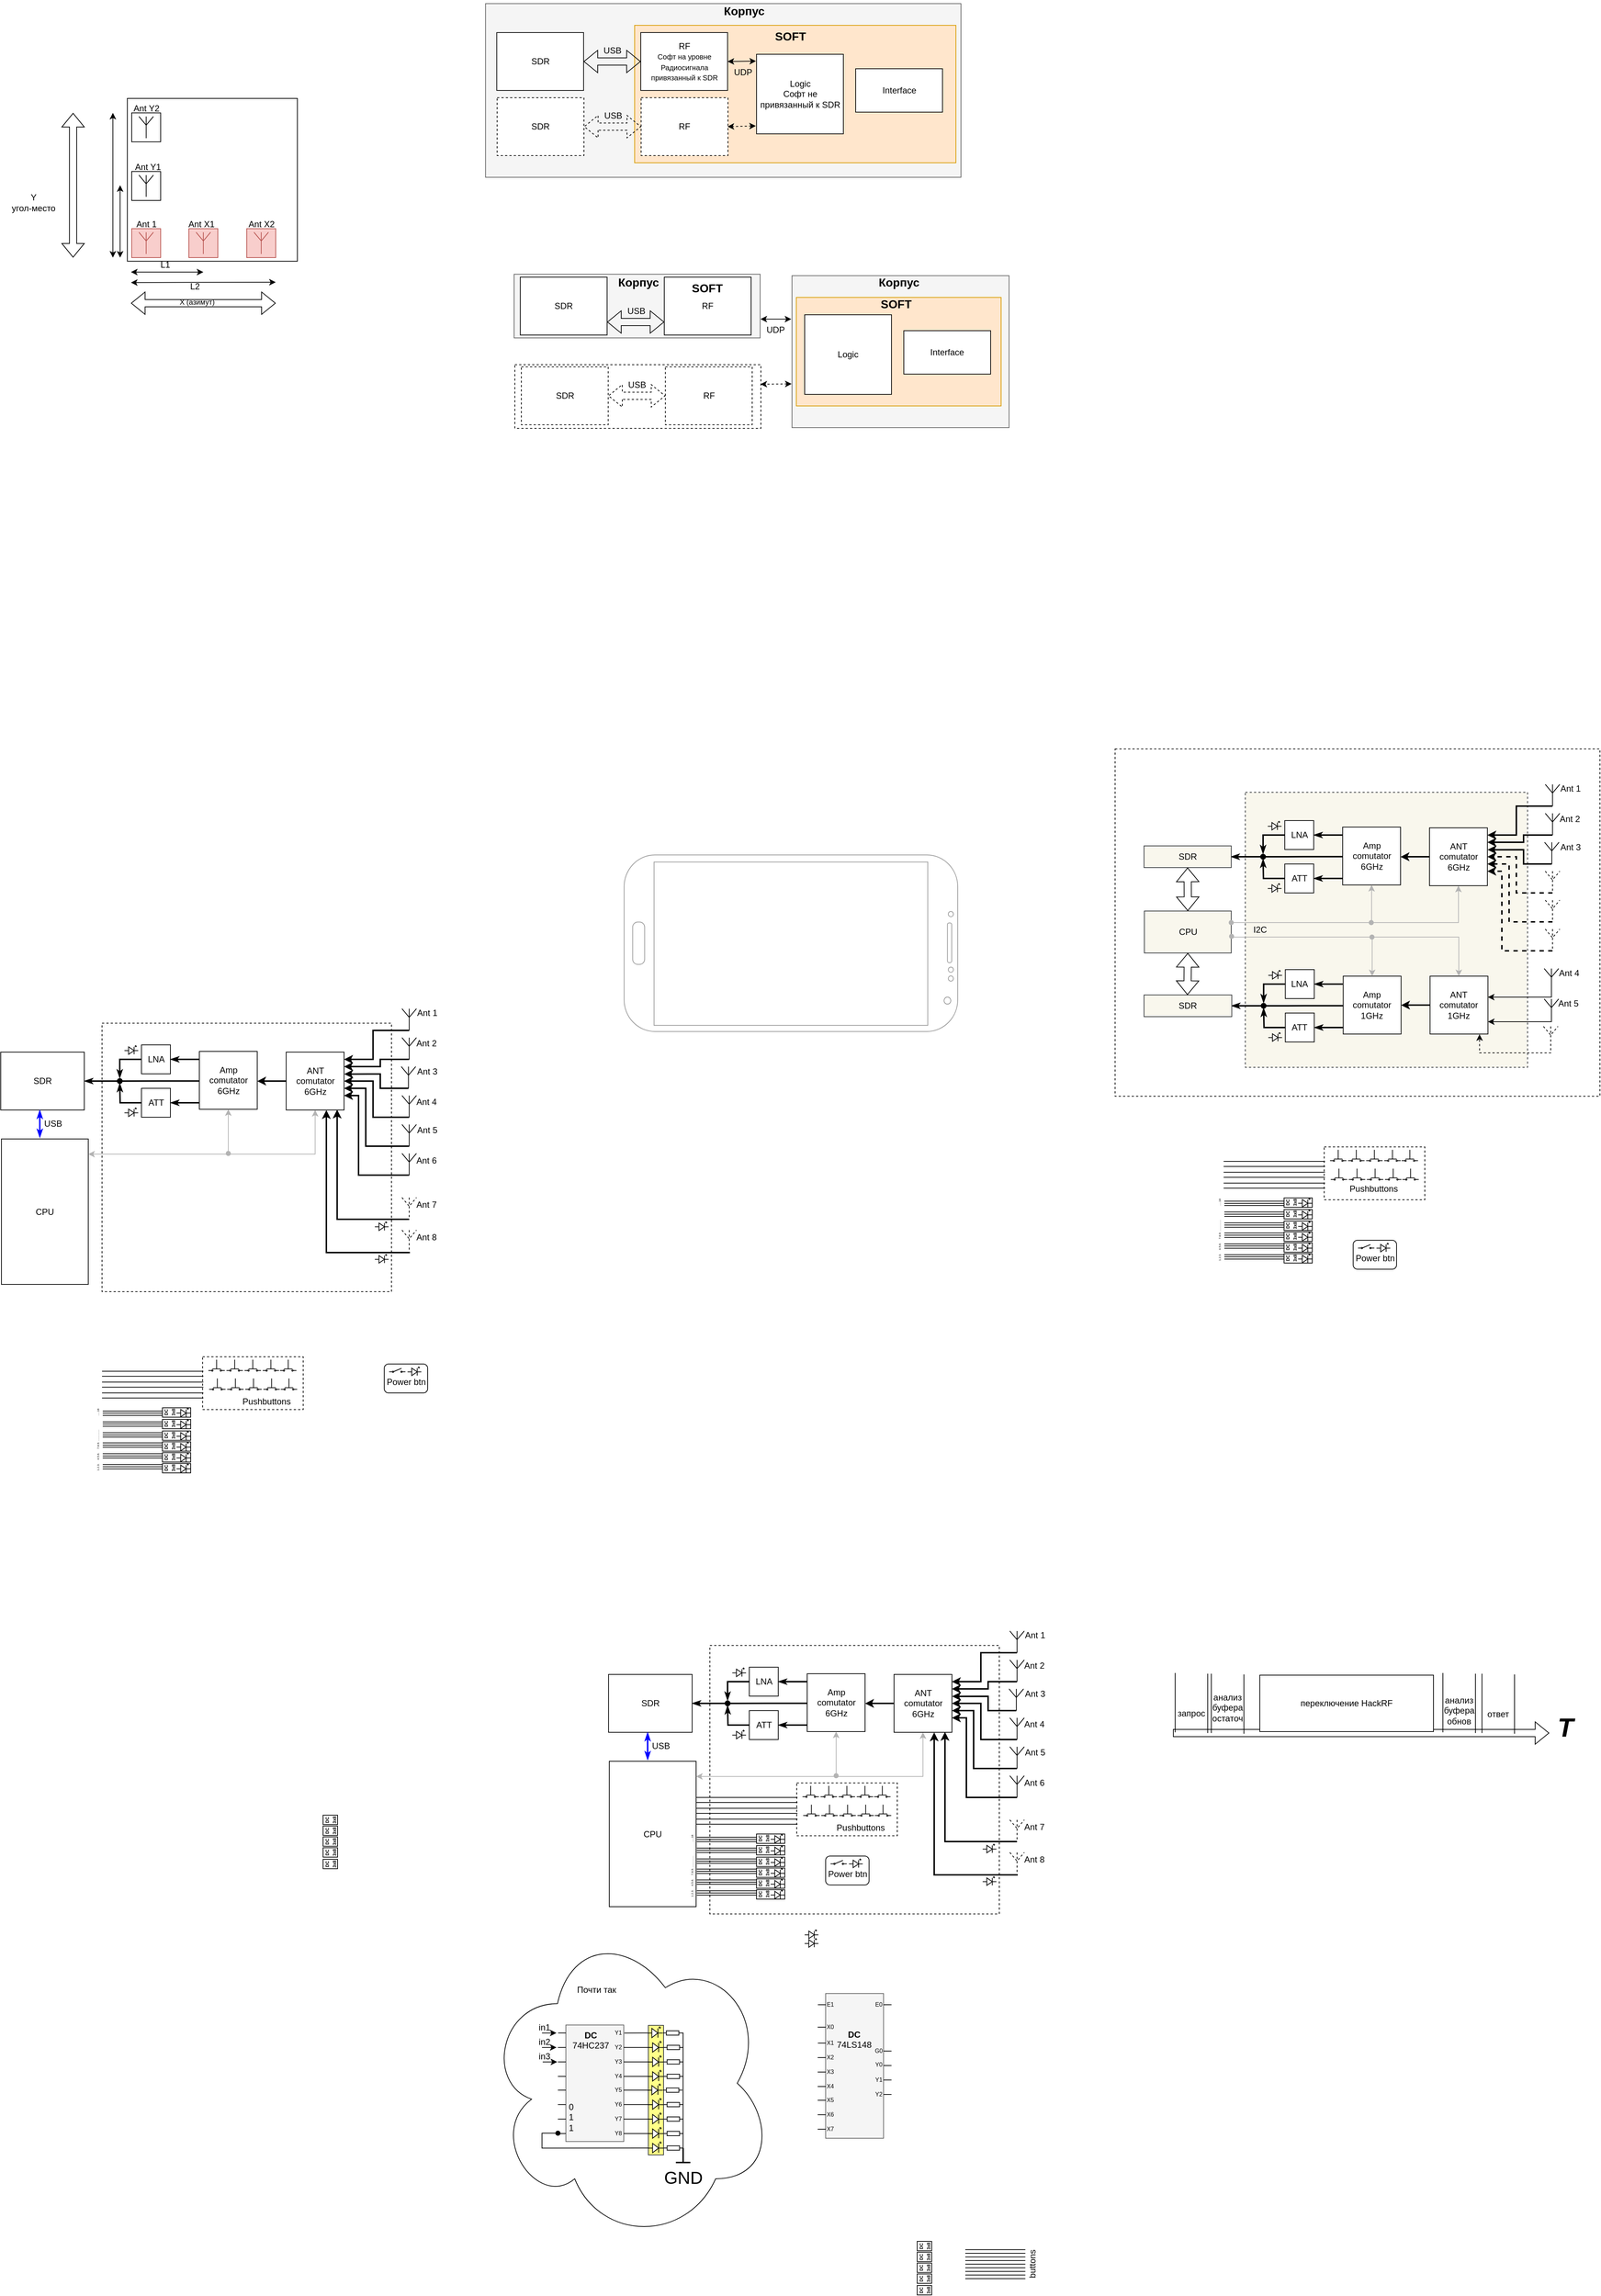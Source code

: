 <mxfile version="25.0.1">
  <diagram name="Страница — 1" id="I5FzEB9FDbfekqqS_yuY">
    <mxGraphModel dx="4247" dy="4238" grid="1" gridSize="10" guides="1" tooltips="1" connect="1" arrows="1" fold="1" page="1" pageScale="1" pageWidth="827" pageHeight="1169" math="0" shadow="0">
      <root>
        <mxCell id="0" />
        <mxCell id="1" parent="0" />
        <mxCell id="VqBcvnje3LFumHh0p7NW-141" value="" style="rounded=0;whiteSpace=wrap;html=1;fillColor=#f5f5f5;fontColor=#333333;strokeColor=#666666;" parent="1" vertex="1">
          <mxGeometry x="433.5" y="-1814" width="300" height="210" as="geometry" />
        </mxCell>
        <mxCell id="VqBcvnje3LFumHh0p7NW-161" value="" style="rounded=0;whiteSpace=wrap;html=1;fillColor=#ffe6cc;strokeColor=#d79b00;" parent="1" vertex="1">
          <mxGeometry x="439.5" y="-1784" width="283" height="150" as="geometry" />
        </mxCell>
        <mxCell id="VqBcvnje3LFumHh0p7NW-140" value="" style="rounded=0;whiteSpace=wrap;html=1;fillColor=#f5f5f5;fontColor=#333333;strokeColor=#666666;" parent="1" vertex="1">
          <mxGeometry x="10" y="-2190" width="657" height="240" as="geometry" />
        </mxCell>
        <mxCell id="VqBcvnje3LFumHh0p7NW-158" value="" style="rounded=0;whiteSpace=wrap;html=1;fillColor=#ffe6cc;strokeColor=#d79b00;" parent="1" vertex="1">
          <mxGeometry x="216" y="-2160" width="444" height="190" as="geometry" />
        </mxCell>
        <mxCell id="VqBcvnje3LFumHh0p7NW-157" value="" style="rounded=0;whiteSpace=wrap;html=1;dashed=1;" parent="1" vertex="1">
          <mxGeometry x="50.5" y="-1691" width="340" height="88" as="geometry" />
        </mxCell>
        <mxCell id="VqBcvnje3LFumHh0p7NW-156" value="" style="rounded=0;whiteSpace=wrap;html=1;fillColor=#f5f5f5;fontColor=#333333;strokeColor=#666666;" parent="1" vertex="1">
          <mxGeometry x="49.5" y="-1816" width="340" height="88" as="geometry" />
        </mxCell>
        <mxCell id="VqBcvnje3LFumHh0p7NW-119" value="" style="rounded=0;whiteSpace=wrap;html=1;" parent="1" vertex="1">
          <mxGeometry x="-485" y="-2059" width="235" height="225" as="geometry" />
        </mxCell>
        <mxCell id="VqBcvnje3LFumHh0p7NW-98" value="" style="rounded=0;whiteSpace=wrap;html=1;fillColor=#f8cecc;strokeColor=#b85450;" parent="1" vertex="1">
          <mxGeometry x="-320" y="-1879" width="40" height="40" as="geometry" />
        </mxCell>
        <mxCell id="EEat3PR4c5HYcl_UxLOS-326" value="" style="rounded=0;whiteSpace=wrap;html=1;dashed=1;" parent="1" vertex="1">
          <mxGeometry x="880" y="-1160" width="670" height="480" as="geometry" />
        </mxCell>
        <mxCell id="EEat3PR4c5HYcl_UxLOS-209" value="" style="rounded=0;whiteSpace=wrap;html=1;dashed=1;" parent="1" vertex="1">
          <mxGeometry x="320" y="79" width="400" height="371" as="geometry" />
        </mxCell>
        <mxCell id="EEat3PR4c5HYcl_UxLOS-119" value="" style="ellipse;shape=cloud;whiteSpace=wrap;html=1;" parent="1" vertex="1">
          <mxGeometry x="10" y="464" width="397.5" height="440" as="geometry" />
        </mxCell>
        <mxCell id="EEat3PR4c5HYcl_UxLOS-148" value="" style="rounded=0;whiteSpace=wrap;html=1;fillColor=#ffff88;strokeColor=#36393d;" parent="1" vertex="1">
          <mxGeometry x="235" y="604" width="21" height="179" as="geometry" />
        </mxCell>
        <mxCell id="EEat3PR4c5HYcl_UxLOS-35" value="CPU" style="rounded=0;whiteSpace=wrap;html=1;" parent="1" vertex="1">
          <mxGeometry x="181" y="239" width="120" height="201" as="geometry" />
        </mxCell>
        <mxCell id="EEat3PR4c5HYcl_UxLOS-1" value="LNA" style="rounded=0;whiteSpace=wrap;html=1;" parent="1" vertex="1">
          <mxGeometry x="374.5" y="109" width="40" height="40" as="geometry" />
        </mxCell>
        <mxCell id="EEat3PR4c5HYcl_UxLOS-2" value="ATT" style="rounded=0;whiteSpace=wrap;html=1;" parent="1" vertex="1">
          <mxGeometry x="374.5" y="169" width="40" height="40" as="geometry" />
        </mxCell>
        <mxCell id="EEat3PR4c5HYcl_UxLOS-11" style="edgeStyle=orthogonalEdgeStyle;rounded=0;orthogonalLoop=1;jettySize=auto;html=1;exitX=0.5;exitY=1;exitDx=0;exitDy=0;exitPerimeter=0;entryX=1;entryY=0.125;entryDx=0;entryDy=0;entryPerimeter=0;strokeWidth=2;" parent="1" source="EEat3PR4c5HYcl_UxLOS-4" target="EEat3PR4c5HYcl_UxLOS-10" edge="1">
          <mxGeometry relative="1" as="geometry">
            <mxPoint x="664.5" y="139" as="targetPoint" />
            <Array as="points">
              <mxPoint x="694.5" y="89" />
              <mxPoint x="694.5" y="129" />
            </Array>
          </mxGeometry>
        </mxCell>
        <mxCell id="EEat3PR4c5HYcl_UxLOS-4" value="" style="verticalLabelPosition=bottom;shadow=0;dashed=0;align=center;html=1;verticalAlign=top;shape=mxgraph.electrical.radio.aerial_-_antenna_1;" parent="1" vertex="1">
          <mxGeometry x="734.5" y="59" width="20" height="30" as="geometry" />
        </mxCell>
        <mxCell id="EEat3PR4c5HYcl_UxLOS-12" style="edgeStyle=orthogonalEdgeStyle;rounded=0;orthogonalLoop=1;jettySize=auto;html=1;exitX=0.5;exitY=1;exitDx=0;exitDy=0;exitPerimeter=0;entryX=1;entryY=0.25;entryDx=0;entryDy=0;strokeWidth=2;" parent="1" source="EEat3PR4c5HYcl_UxLOS-5" target="EEat3PR4c5HYcl_UxLOS-10" edge="1">
          <mxGeometry relative="1" as="geometry">
            <Array as="points">
              <mxPoint x="704.5" y="129" />
              <mxPoint x="704.5" y="139" />
            </Array>
          </mxGeometry>
        </mxCell>
        <mxCell id="EEat3PR4c5HYcl_UxLOS-5" value="" style="verticalLabelPosition=bottom;shadow=0;dashed=0;align=center;html=1;verticalAlign=top;shape=mxgraph.electrical.radio.aerial_-_antenna_1;" parent="1" vertex="1">
          <mxGeometry x="734.5" y="99" width="20" height="30" as="geometry" />
        </mxCell>
        <mxCell id="EEat3PR4c5HYcl_UxLOS-6" value="" style="verticalLabelPosition=bottom;shadow=0;dashed=0;align=center;html=1;verticalAlign=top;shape=mxgraph.electrical.radio.aerial_-_antenna_1;" parent="1" vertex="1">
          <mxGeometry x="733.5" y="139" width="20" height="30" as="geometry" />
        </mxCell>
        <mxCell id="EEat3PR4c5HYcl_UxLOS-15" style="edgeStyle=orthogonalEdgeStyle;rounded=0;orthogonalLoop=1;jettySize=auto;html=1;exitX=0.5;exitY=1;exitDx=0;exitDy=0;exitPerimeter=0;entryX=1;entryY=0.5;entryDx=0;entryDy=0;strokeWidth=2;" parent="1" source="EEat3PR4c5HYcl_UxLOS-7" target="EEat3PR4c5HYcl_UxLOS-10" edge="1">
          <mxGeometry relative="1" as="geometry">
            <Array as="points">
              <mxPoint x="694.5" y="209" />
              <mxPoint x="694.5" y="159" />
            </Array>
          </mxGeometry>
        </mxCell>
        <mxCell id="EEat3PR4c5HYcl_UxLOS-7" value="" style="verticalLabelPosition=bottom;shadow=0;dashed=0;align=center;html=1;verticalAlign=top;shape=mxgraph.electrical.radio.aerial_-_antenna_1;" parent="1" vertex="1">
          <mxGeometry x="734.5" y="179" width="20" height="30" as="geometry" />
        </mxCell>
        <mxCell id="EEat3PR4c5HYcl_UxLOS-8" value="" style="verticalLabelPosition=bottom;shadow=0;dashed=0;align=center;html=1;verticalAlign=top;shape=mxgraph.electrical.radio.aerial_-_antenna_1;" parent="1" vertex="1">
          <mxGeometry x="734.5" y="219" width="20" height="30" as="geometry" />
        </mxCell>
        <mxCell id="EEat3PR4c5HYcl_UxLOS-13" style="edgeStyle=orthogonalEdgeStyle;rounded=0;orthogonalLoop=1;jettySize=auto;html=1;exitX=0.5;exitY=1;exitDx=0;exitDy=0;exitPerimeter=0;entryX=1;entryY=0.75;entryDx=0;entryDy=0;strokeWidth=2;" parent="1" edge="1">
          <mxGeometry relative="1" as="geometry">
            <mxPoint x="744.5" y="289" as="sourcePoint" />
            <mxPoint x="654.5" y="179.0" as="targetPoint" />
            <Array as="points">
              <mxPoint x="674.5" y="289" />
              <mxPoint x="674.5" y="179" />
            </Array>
          </mxGeometry>
        </mxCell>
        <mxCell id="EEat3PR4c5HYcl_UxLOS-9" value="" style="verticalLabelPosition=bottom;shadow=0;dashed=0;align=center;html=1;verticalAlign=top;shape=mxgraph.electrical.radio.aerial_-_antenna_1;" parent="1" vertex="1">
          <mxGeometry x="734.5" y="259" width="20" height="30" as="geometry" />
        </mxCell>
        <mxCell id="EEat3PR4c5HYcl_UxLOS-22" style="edgeStyle=orthogonalEdgeStyle;rounded=0;orthogonalLoop=1;jettySize=auto;html=1;exitX=0;exitY=0.5;exitDx=0;exitDy=0;strokeWidth=2;" parent="1" source="EEat3PR4c5HYcl_UxLOS-10" edge="1">
          <mxGeometry relative="1" as="geometry">
            <mxPoint x="534.5" y="159.104" as="targetPoint" />
          </mxGeometry>
        </mxCell>
        <mxCell id="EEat3PR4c5HYcl_UxLOS-39" style="edgeStyle=orthogonalEdgeStyle;rounded=0;orthogonalLoop=1;jettySize=auto;html=1;exitX=0.5;exitY=1;exitDx=0;exitDy=0;endArrow=oval;endFill=1;startArrow=classic;startFill=1;strokeColor=#B3B3B3;" parent="1" source="EEat3PR4c5HYcl_UxLOS-10" edge="1">
          <mxGeometry relative="1" as="geometry">
            <mxPoint x="494.5" y="259" as="targetPoint" />
            <Array as="points">
              <mxPoint x="614.5" y="260" />
              <mxPoint x="494.5" y="260" />
            </Array>
          </mxGeometry>
        </mxCell>
        <mxCell id="EEat3PR4c5HYcl_UxLOS-10" value="&lt;div&gt;ANT&lt;br&gt;comutator&lt;br&gt;&lt;/div&gt;&lt;div&gt;6GHz&lt;br&gt;&lt;/div&gt;" style="rounded=0;whiteSpace=wrap;html=1;" parent="1" vertex="1">
          <mxGeometry x="574.5" y="119" width="80" height="80" as="geometry" />
        </mxCell>
        <mxCell id="EEat3PR4c5HYcl_UxLOS-14" style="edgeStyle=orthogonalEdgeStyle;rounded=0;orthogonalLoop=1;jettySize=auto;html=1;exitX=0.5;exitY=1;exitDx=0;exitDy=0;exitPerimeter=0;entryX=1;entryY=0.625;entryDx=0;entryDy=0;entryPerimeter=0;strokeWidth=2;" parent="1" source="EEat3PR4c5HYcl_UxLOS-8" target="EEat3PR4c5HYcl_UxLOS-10" edge="1">
          <mxGeometry relative="1" as="geometry">
            <Array as="points">
              <mxPoint x="684.5" y="249" />
              <mxPoint x="684.5" y="169" />
            </Array>
          </mxGeometry>
        </mxCell>
        <mxCell id="EEat3PR4c5HYcl_UxLOS-18" style="edgeStyle=orthogonalEdgeStyle;rounded=0;orthogonalLoop=1;jettySize=auto;html=1;exitX=0.5;exitY=1;exitDx=0;exitDy=0;exitPerimeter=0;entryX=1.004;entryY=0.379;entryDx=0;entryDy=0;entryPerimeter=0;strokeWidth=2;" parent="1" source="EEat3PR4c5HYcl_UxLOS-6" target="EEat3PR4c5HYcl_UxLOS-10" edge="1">
          <mxGeometry relative="1" as="geometry">
            <Array as="points">
              <mxPoint x="704.5" y="169" />
              <mxPoint x="704.5" y="149" />
            </Array>
          </mxGeometry>
        </mxCell>
        <mxCell id="EEat3PR4c5HYcl_UxLOS-24" style="edgeStyle=orthogonalEdgeStyle;rounded=0;orthogonalLoop=1;jettySize=auto;html=1;exitX=0.001;exitY=0.511;exitDx=0;exitDy=0;exitPerimeter=0;endArrow=oval;endFill=1;strokeWidth=2;" parent="1" source="EEat3PR4c5HYcl_UxLOS-19" edge="1">
          <mxGeometry relative="1" as="geometry">
            <mxPoint x="344.5" y="159" as="targetPoint" />
          </mxGeometry>
        </mxCell>
        <mxCell id="EEat3PR4c5HYcl_UxLOS-19" value="&lt;div&gt;Amp&lt;br&gt;comutator&lt;br&gt;&lt;/div&gt;&lt;div&gt;6GHz&lt;br&gt;&lt;/div&gt;" style="rounded=0;whiteSpace=wrap;html=1;" parent="1" vertex="1">
          <mxGeometry x="454.5" y="118" width="80" height="80" as="geometry" />
        </mxCell>
        <mxCell id="EEat3PR4c5HYcl_UxLOS-20" style="edgeStyle=orthogonalEdgeStyle;rounded=0;orthogonalLoop=1;jettySize=auto;html=1;exitX=1;exitY=0.5;exitDx=0;exitDy=0;entryX=-0.002;entryY=0.894;entryDx=0;entryDy=0;entryPerimeter=0;endArrow=none;endFill=0;startArrow=classicThin;startFill=1;strokeWidth=2;" parent="1" source="EEat3PR4c5HYcl_UxLOS-2" target="EEat3PR4c5HYcl_UxLOS-19" edge="1">
          <mxGeometry relative="1" as="geometry" />
        </mxCell>
        <mxCell id="EEat3PR4c5HYcl_UxLOS-21" style="edgeStyle=orthogonalEdgeStyle;rounded=0;orthogonalLoop=1;jettySize=auto;html=1;exitX=1;exitY=0.5;exitDx=0;exitDy=0;entryX=-0.008;entryY=0.126;entryDx=0;entryDy=0;entryPerimeter=0;endArrow=none;endFill=0;startArrow=classicThin;startFill=1;strokeWidth=2;" parent="1" source="EEat3PR4c5HYcl_UxLOS-1" target="EEat3PR4c5HYcl_UxLOS-19" edge="1">
          <mxGeometry relative="1" as="geometry" />
        </mxCell>
        <mxCell id="EEat3PR4c5HYcl_UxLOS-33" style="edgeStyle=orthogonalEdgeStyle;rounded=0;orthogonalLoop=1;jettySize=auto;html=1;exitX=1;exitY=0.5;exitDx=0;exitDy=0;startArrow=classicThin;startFill=1;endArrow=none;endFill=0;strokeWidth=2;" parent="1" source="EEat3PR4c5HYcl_UxLOS-23" edge="1">
          <mxGeometry relative="1" as="geometry">
            <mxPoint x="344.5" y="159" as="targetPoint" />
          </mxGeometry>
        </mxCell>
        <mxCell id="EEat3PR4c5HYcl_UxLOS-23" value="SDR" style="rounded=0;whiteSpace=wrap;html=1;" parent="1" vertex="1">
          <mxGeometry x="180" y="119" width="115.5" height="80" as="geometry" />
        </mxCell>
        <mxCell id="EEat3PR4c5HYcl_UxLOS-25" style="edgeStyle=orthogonalEdgeStyle;rounded=0;orthogonalLoop=1;jettySize=auto;html=1;exitX=0;exitY=0.5;exitDx=0;exitDy=0;endArrow=classicThin;endFill=1;strokeWidth=2;" parent="1" source="EEat3PR4c5HYcl_UxLOS-1" edge="1">
          <mxGeometry relative="1" as="geometry">
            <mxPoint x="344.5" y="155" as="targetPoint" />
          </mxGeometry>
        </mxCell>
        <mxCell id="EEat3PR4c5HYcl_UxLOS-26" style="edgeStyle=orthogonalEdgeStyle;rounded=0;orthogonalLoop=1;jettySize=auto;html=1;exitX=0;exitY=0.5;exitDx=0;exitDy=0;endArrow=classicThin;endFill=1;strokeWidth=2;" parent="1" source="EEat3PR4c5HYcl_UxLOS-2" edge="1">
          <mxGeometry relative="1" as="geometry">
            <mxPoint x="344.5" y="162" as="targetPoint" />
          </mxGeometry>
        </mxCell>
        <mxCell id="EEat3PR4c5HYcl_UxLOS-27" value="Ant 1" style="text;html=1;align=center;verticalAlign=middle;resizable=0;points=[];autosize=1;strokeColor=none;fillColor=none;" parent="1" vertex="1">
          <mxGeometry x="743.5" y="50" width="50" height="30" as="geometry" />
        </mxCell>
        <mxCell id="EEat3PR4c5HYcl_UxLOS-28" value="Ant 2" style="text;html=1;align=center;verticalAlign=middle;resizable=0;points=[];autosize=1;strokeColor=none;fillColor=none;" parent="1" vertex="1">
          <mxGeometry x="742.5" y="92" width="50" height="30" as="geometry" />
        </mxCell>
        <mxCell id="EEat3PR4c5HYcl_UxLOS-29" value="Ant 3" style="text;html=1;align=center;verticalAlign=middle;resizable=0;points=[];autosize=1;strokeColor=none;fillColor=none;" parent="1" vertex="1">
          <mxGeometry x="743.5" y="131" width="50" height="30" as="geometry" />
        </mxCell>
        <mxCell id="EEat3PR4c5HYcl_UxLOS-30" value="Ant 4" style="text;html=1;align=center;verticalAlign=middle;resizable=0;points=[];autosize=1;strokeColor=none;fillColor=none;" parent="1" vertex="1">
          <mxGeometry x="742.5" y="173" width="50" height="30" as="geometry" />
        </mxCell>
        <mxCell id="EEat3PR4c5HYcl_UxLOS-31" value="Ant 5" style="text;html=1;align=center;verticalAlign=middle;resizable=0;points=[];autosize=1;strokeColor=none;fillColor=none;" parent="1" vertex="1">
          <mxGeometry x="743.5" y="212" width="50" height="30" as="geometry" />
        </mxCell>
        <mxCell id="EEat3PR4c5HYcl_UxLOS-32" value="Ant 6" style="text;html=1;align=center;verticalAlign=middle;resizable=0;points=[];autosize=1;strokeColor=none;fillColor=none;" parent="1" vertex="1">
          <mxGeometry x="742.5" y="254" width="50" height="30" as="geometry" />
        </mxCell>
        <mxCell id="EEat3PR4c5HYcl_UxLOS-37" value="USB" style="text;html=1;align=center;verticalAlign=middle;resizable=0;points=[];autosize=1;strokeColor=none;fillColor=none;" parent="1" vertex="1">
          <mxGeometry x="227" y="203" width="50" height="30" as="geometry" />
        </mxCell>
        <mxCell id="EEat3PR4c5HYcl_UxLOS-38" style="edgeStyle=orthogonalEdgeStyle;rounded=0;orthogonalLoop=1;jettySize=auto;html=1;exitX=0.5;exitY=1;exitDx=0;exitDy=0;startArrow=classic;startFill=1;strokeColor=#B3B3B3;" parent="1" source="EEat3PR4c5HYcl_UxLOS-19" edge="1">
          <mxGeometry relative="1" as="geometry">
            <mxPoint x="301" y="260" as="targetPoint" />
            <Array as="points">
              <mxPoint x="494" y="260" />
            </Array>
          </mxGeometry>
        </mxCell>
        <mxCell id="EEat3PR4c5HYcl_UxLOS-63" style="edgeStyle=orthogonalEdgeStyle;rounded=0;orthogonalLoop=1;jettySize=auto;html=1;exitX=1;exitY=0.5;exitDx=0;exitDy=0;exitPerimeter=0;entryX=0;entryY=0.57;entryDx=0;entryDy=0;entryPerimeter=0;endArrow=none;endFill=0;" parent="1" edge="1">
          <mxGeometry relative="1" as="geometry">
            <mxPoint x="211" y="634.5" as="sourcePoint" />
            <mxPoint x="235" y="634.5" as="targetPoint" />
          </mxGeometry>
        </mxCell>
        <mxCell id="EEat3PR4c5HYcl_UxLOS-64" style="edgeStyle=orthogonalEdgeStyle;rounded=0;orthogonalLoop=1;jettySize=auto;html=1;exitX=1;exitY=0.5;exitDx=0;exitDy=0;exitPerimeter=0;entryX=0;entryY=0.57;entryDx=0;entryDy=0;entryPerimeter=0;endArrow=none;endFill=0;" parent="1" edge="1">
          <mxGeometry relative="1" as="geometry">
            <mxPoint x="211" y="654.5" as="sourcePoint" />
            <mxPoint x="235" y="654.5" as="targetPoint" />
          </mxGeometry>
        </mxCell>
        <mxCell id="EEat3PR4c5HYcl_UxLOS-65" style="edgeStyle=orthogonalEdgeStyle;rounded=0;orthogonalLoop=1;jettySize=auto;html=1;exitX=1;exitY=0.5;exitDx=0;exitDy=0;exitPerimeter=0;entryX=0;entryY=0.57;entryDx=0;entryDy=0;entryPerimeter=0;endArrow=none;endFill=0;" parent="1" edge="1">
          <mxGeometry relative="1" as="geometry">
            <mxPoint x="211" y="674.5" as="sourcePoint" />
            <mxPoint x="235" y="674.5" as="targetPoint" />
          </mxGeometry>
        </mxCell>
        <mxCell id="EEat3PR4c5HYcl_UxLOS-66" style="edgeStyle=orthogonalEdgeStyle;rounded=0;orthogonalLoop=1;jettySize=auto;html=1;exitX=1;exitY=0.5;exitDx=0;exitDy=0;exitPerimeter=0;entryX=0;entryY=0.57;entryDx=0;entryDy=0;entryPerimeter=0;endArrow=none;endFill=0;" parent="1" edge="1">
          <mxGeometry relative="1" as="geometry">
            <mxPoint x="211" y="693.5" as="sourcePoint" />
            <mxPoint x="235" y="693.5" as="targetPoint" />
          </mxGeometry>
        </mxCell>
        <mxCell id="EEat3PR4c5HYcl_UxLOS-67" style="edgeStyle=orthogonalEdgeStyle;rounded=0;orthogonalLoop=1;jettySize=auto;html=1;exitX=1;exitY=0.5;exitDx=0;exitDy=0;exitPerimeter=0;entryX=0;entryY=0.57;entryDx=0;entryDy=0;entryPerimeter=0;endArrow=none;endFill=0;" parent="1" edge="1">
          <mxGeometry relative="1" as="geometry">
            <mxPoint x="211" y="713.5" as="sourcePoint" />
            <mxPoint x="235" y="713.5" as="targetPoint" />
          </mxGeometry>
        </mxCell>
        <mxCell id="EEat3PR4c5HYcl_UxLOS-68" style="edgeStyle=orthogonalEdgeStyle;rounded=0;orthogonalLoop=1;jettySize=auto;html=1;exitX=1;exitY=0.5;exitDx=0;exitDy=0;exitPerimeter=0;entryX=0;entryY=0.57;entryDx=0;entryDy=0;entryPerimeter=0;endArrow=none;endFill=0;" parent="1" edge="1">
          <mxGeometry relative="1" as="geometry">
            <mxPoint x="211" y="733.5" as="sourcePoint" />
            <mxPoint x="235" y="733.5" as="targetPoint" />
          </mxGeometry>
        </mxCell>
        <mxCell id="EEat3PR4c5HYcl_UxLOS-69" style="edgeStyle=orthogonalEdgeStyle;rounded=0;orthogonalLoop=1;jettySize=auto;html=1;exitX=1;exitY=0.5;exitDx=0;exitDy=0;exitPerimeter=0;entryX=0;entryY=0.57;entryDx=0;entryDy=0;entryPerimeter=0;endArrow=none;endFill=0;" parent="1" edge="1">
          <mxGeometry relative="1" as="geometry">
            <mxPoint x="211" y="753.5" as="sourcePoint" />
            <mxPoint x="235" y="753.5" as="targetPoint" />
          </mxGeometry>
        </mxCell>
        <mxCell id="EEat3PR4c5HYcl_UxLOS-70" value="" style="verticalLabelPosition=bottom;verticalAlign=top;html=1;shape=mxgraph.basic.rect;fillColor2=none;strokeWidth=1;size=20;indent=5;fillColor=#f5f5f5;fontColor=#333333;strokeColor=#666666;" parent="1" vertex="1">
          <mxGeometry x="121" y="603.5" width="80" height="161" as="geometry" />
        </mxCell>
        <mxCell id="EEat3PR4c5HYcl_UxLOS-71" value="&lt;div&gt;&lt;b&gt;DC&lt;/b&gt;&lt;/div&gt;&lt;div&gt;74HC237&lt;/div&gt;&lt;div&gt;&lt;br&gt;&lt;/div&gt;" style="text;html=1;align=center;verticalAlign=middle;resizable=0;points=[];autosize=1;strokeColor=none;fillColor=none;" parent="1" vertex="1">
          <mxGeometry x="120" y="602" width="70" height="60" as="geometry" />
        </mxCell>
        <mxCell id="EEat3PR4c5HYcl_UxLOS-72" style="edgeStyle=orthogonalEdgeStyle;rounded=0;orthogonalLoop=1;jettySize=auto;html=1;entryX=1.01;entryY=0.069;entryDx=0;entryDy=0;entryPerimeter=0;endArrow=none;endFill=0;exitX=0;exitY=0.57;exitDx=0;exitDy=0;exitPerimeter=0;" parent="1" source="EEat3PR4c5HYcl_UxLOS-98" target="EEat3PR4c5HYcl_UxLOS-70" edge="1">
          <mxGeometry relative="1" as="geometry">
            <mxPoint x="264" y="615" as="sourcePoint" />
          </mxGeometry>
        </mxCell>
        <mxCell id="EEat3PR4c5HYcl_UxLOS-73" style="edgeStyle=orthogonalEdgeStyle;rounded=0;orthogonalLoop=1;jettySize=auto;html=1;exitX=0;exitY=0.5;exitDx=0;exitDy=0;exitPerimeter=0;entryX=1.01;entryY=0.069;entryDx=0;entryDy=0;entryPerimeter=0;endArrow=none;endFill=0;" parent="1" edge="1">
          <mxGeometry relative="1" as="geometry">
            <mxPoint x="240" y="634.5" as="sourcePoint" />
            <mxPoint x="201" y="634.5" as="targetPoint" />
          </mxGeometry>
        </mxCell>
        <mxCell id="EEat3PR4c5HYcl_UxLOS-74" style="edgeStyle=orthogonalEdgeStyle;rounded=0;orthogonalLoop=1;jettySize=auto;html=1;exitX=0;exitY=0.5;exitDx=0;exitDy=0;exitPerimeter=0;entryX=1.01;entryY=0.069;entryDx=0;entryDy=0;entryPerimeter=0;endArrow=none;endFill=0;" parent="1" edge="1">
          <mxGeometry relative="1" as="geometry">
            <mxPoint x="240" y="654.5" as="sourcePoint" />
            <mxPoint x="201" y="654.5" as="targetPoint" />
          </mxGeometry>
        </mxCell>
        <mxCell id="EEat3PR4c5HYcl_UxLOS-75" style="edgeStyle=orthogonalEdgeStyle;rounded=0;orthogonalLoop=1;jettySize=auto;html=1;exitX=0;exitY=0.5;exitDx=0;exitDy=0;exitPerimeter=0;entryX=1.01;entryY=0.069;entryDx=0;entryDy=0;entryPerimeter=0;endArrow=none;endFill=0;" parent="1" edge="1">
          <mxGeometry relative="1" as="geometry">
            <mxPoint x="240" y="674.5" as="sourcePoint" />
            <mxPoint x="201" y="674.5" as="targetPoint" />
          </mxGeometry>
        </mxCell>
        <mxCell id="EEat3PR4c5HYcl_UxLOS-76" style="edgeStyle=orthogonalEdgeStyle;rounded=0;orthogonalLoop=1;jettySize=auto;html=1;exitX=0;exitY=0.5;exitDx=0;exitDy=0;exitPerimeter=0;entryX=1.01;entryY=0.069;entryDx=0;entryDy=0;entryPerimeter=0;endArrow=none;endFill=0;" parent="1" edge="1">
          <mxGeometry relative="1" as="geometry">
            <mxPoint x="240" y="693.5" as="sourcePoint" />
            <mxPoint x="201" y="693.5" as="targetPoint" />
          </mxGeometry>
        </mxCell>
        <mxCell id="EEat3PR4c5HYcl_UxLOS-77" style="edgeStyle=orthogonalEdgeStyle;rounded=0;orthogonalLoop=1;jettySize=auto;html=1;exitX=0;exitY=0.5;exitDx=0;exitDy=0;exitPerimeter=0;entryX=1.01;entryY=0.069;entryDx=0;entryDy=0;entryPerimeter=0;endArrow=none;endFill=0;" parent="1" edge="1">
          <mxGeometry relative="1" as="geometry">
            <mxPoint x="240" y="713.5" as="sourcePoint" />
            <mxPoint x="201" y="713.5" as="targetPoint" />
          </mxGeometry>
        </mxCell>
        <mxCell id="EEat3PR4c5HYcl_UxLOS-78" style="edgeStyle=orthogonalEdgeStyle;rounded=0;orthogonalLoop=1;jettySize=auto;html=1;exitX=0;exitY=0.5;exitDx=0;exitDy=0;exitPerimeter=0;entryX=1.01;entryY=0.069;entryDx=0;entryDy=0;entryPerimeter=0;endArrow=none;endFill=0;" parent="1" edge="1">
          <mxGeometry relative="1" as="geometry">
            <mxPoint x="240" y="733.5" as="sourcePoint" />
            <mxPoint x="201" y="733.5" as="targetPoint" />
          </mxGeometry>
        </mxCell>
        <mxCell id="EEat3PR4c5HYcl_UxLOS-79" style="edgeStyle=orthogonalEdgeStyle;rounded=0;orthogonalLoop=1;jettySize=auto;html=1;exitX=0;exitY=0.5;exitDx=0;exitDy=0;exitPerimeter=0;entryX=1.01;entryY=0.069;entryDx=0;entryDy=0;entryPerimeter=0;endArrow=none;endFill=0;" parent="1" edge="1">
          <mxGeometry relative="1" as="geometry">
            <mxPoint x="240" y="753.5" as="sourcePoint" />
            <mxPoint x="201" y="753.5" as="targetPoint" />
          </mxGeometry>
        </mxCell>
        <mxCell id="EEat3PR4c5HYcl_UxLOS-80" value="" style="group" parent="1" vertex="1" connectable="0">
          <mxGeometry x="110" y="614.5" width="11" height="139" as="geometry" />
        </mxCell>
        <mxCell id="EEat3PR4c5HYcl_UxLOS-81" style="edgeStyle=orthogonalEdgeStyle;rounded=0;orthogonalLoop=1;jettySize=auto;html=1;exitX=0;exitY=0.5;exitDx=0;exitDy=0;exitPerimeter=0;entryX=1.01;entryY=0.069;entryDx=0;entryDy=0;entryPerimeter=0;endArrow=none;endFill=0;" parent="EEat3PR4c5HYcl_UxLOS-80" edge="1">
          <mxGeometry relative="1" as="geometry">
            <mxPoint x="11" as="sourcePoint" />
            <mxPoint x="0.282" as="targetPoint" />
          </mxGeometry>
        </mxCell>
        <mxCell id="EEat3PR4c5HYcl_UxLOS-82" style="edgeStyle=orthogonalEdgeStyle;rounded=0;orthogonalLoop=1;jettySize=auto;html=1;exitX=0;exitY=0.5;exitDx=0;exitDy=0;exitPerimeter=0;entryX=1.01;entryY=0.069;entryDx=0;entryDy=0;entryPerimeter=0;endArrow=none;endFill=0;" parent="EEat3PR4c5HYcl_UxLOS-80" edge="1">
          <mxGeometry relative="1" as="geometry">
            <mxPoint x="11" y="20" as="sourcePoint" />
            <mxPoint y="20" as="targetPoint" />
          </mxGeometry>
        </mxCell>
        <mxCell id="EEat3PR4c5HYcl_UxLOS-83" style="edgeStyle=orthogonalEdgeStyle;rounded=0;orthogonalLoop=1;jettySize=auto;html=1;exitX=0;exitY=0.5;exitDx=0;exitDy=0;exitPerimeter=0;entryX=1.01;entryY=0.069;entryDx=0;entryDy=0;entryPerimeter=0;endArrow=none;endFill=0;" parent="EEat3PR4c5HYcl_UxLOS-80" edge="1">
          <mxGeometry relative="1" as="geometry">
            <mxPoint x="11" y="40" as="sourcePoint" />
            <mxPoint y="40" as="targetPoint" />
          </mxGeometry>
        </mxCell>
        <mxCell id="EEat3PR4c5HYcl_UxLOS-84" style="edgeStyle=orthogonalEdgeStyle;rounded=0;orthogonalLoop=1;jettySize=auto;html=1;exitX=0;exitY=0.5;exitDx=0;exitDy=0;exitPerimeter=0;entryX=1.01;entryY=0.069;entryDx=0;entryDy=0;entryPerimeter=0;endArrow=none;endFill=0;" parent="EEat3PR4c5HYcl_UxLOS-80" edge="1">
          <mxGeometry relative="1" as="geometry">
            <mxPoint x="11" y="60" as="sourcePoint" />
            <mxPoint y="60" as="targetPoint" />
          </mxGeometry>
        </mxCell>
        <mxCell id="EEat3PR4c5HYcl_UxLOS-85" style="edgeStyle=orthogonalEdgeStyle;rounded=0;orthogonalLoop=1;jettySize=auto;html=1;exitX=0;exitY=0.5;exitDx=0;exitDy=0;exitPerimeter=0;entryX=1.01;entryY=0.069;entryDx=0;entryDy=0;entryPerimeter=0;endArrow=none;endFill=0;" parent="EEat3PR4c5HYcl_UxLOS-80" edge="1">
          <mxGeometry relative="1" as="geometry">
            <mxPoint x="11" y="79" as="sourcePoint" />
            <mxPoint y="79" as="targetPoint" />
          </mxGeometry>
        </mxCell>
        <mxCell id="EEat3PR4c5HYcl_UxLOS-86" style="edgeStyle=orthogonalEdgeStyle;rounded=0;orthogonalLoop=1;jettySize=auto;html=1;exitX=0;exitY=0.5;exitDx=0;exitDy=0;exitPerimeter=0;entryX=1.01;entryY=0.069;entryDx=0;entryDy=0;entryPerimeter=0;endArrow=none;endFill=0;" parent="EEat3PR4c5HYcl_UxLOS-80" edge="1">
          <mxGeometry relative="1" as="geometry">
            <mxPoint x="11" y="99" as="sourcePoint" />
            <mxPoint y="99" as="targetPoint" />
          </mxGeometry>
        </mxCell>
        <mxCell id="EEat3PR4c5HYcl_UxLOS-87" style="edgeStyle=orthogonalEdgeStyle;rounded=0;orthogonalLoop=1;jettySize=auto;html=1;exitX=0;exitY=0.5;exitDx=0;exitDy=0;exitPerimeter=0;entryX=1.01;entryY=0.069;entryDx=0;entryDy=0;entryPerimeter=0;endArrow=none;endFill=0;" parent="EEat3PR4c5HYcl_UxLOS-80" edge="1">
          <mxGeometry relative="1" as="geometry">
            <mxPoint x="11" y="119" as="sourcePoint" />
            <mxPoint y="119" as="targetPoint" />
          </mxGeometry>
        </mxCell>
        <mxCell id="EEat3PR4c5HYcl_UxLOS-88" style="edgeStyle=orthogonalEdgeStyle;rounded=0;orthogonalLoop=1;jettySize=auto;html=1;exitX=0;exitY=0.5;exitDx=0;exitDy=0;exitPerimeter=0;entryX=1.01;entryY=0.069;entryDx=0;entryDy=0;entryPerimeter=0;endArrow=none;endFill=0;" parent="EEat3PR4c5HYcl_UxLOS-80" edge="1">
          <mxGeometry relative="1" as="geometry">
            <mxPoint x="11" y="139" as="sourcePoint" />
            <mxPoint y="139" as="targetPoint" />
          </mxGeometry>
        </mxCell>
        <mxCell id="EEat3PR4c5HYcl_UxLOS-89" value="Y1" style="text;html=1;align=center;verticalAlign=middle;resizable=0;points=[];autosize=1;strokeColor=none;fillColor=none;fontSize=8;" parent="1" vertex="1">
          <mxGeometry x="178" y="604" width="30" height="20" as="geometry" />
        </mxCell>
        <mxCell id="EEat3PR4c5HYcl_UxLOS-90" value="Y2" style="text;html=1;align=center;verticalAlign=middle;resizable=0;points=[];autosize=1;strokeColor=none;fillColor=none;fontSize=8;" parent="1" vertex="1">
          <mxGeometry x="178" y="623.5" width="30" height="20" as="geometry" />
        </mxCell>
        <mxCell id="EEat3PR4c5HYcl_UxLOS-91" value="Y3" style="text;html=1;align=center;verticalAlign=middle;resizable=0;points=[];autosize=1;strokeColor=none;fillColor=none;fontSize=8;" parent="1" vertex="1">
          <mxGeometry x="178" y="644" width="30" height="20" as="geometry" />
        </mxCell>
        <mxCell id="EEat3PR4c5HYcl_UxLOS-92" value="Y4" style="text;html=1;align=center;verticalAlign=middle;resizable=0;points=[];autosize=1;strokeColor=none;fillColor=none;fontSize=8;" parent="1" vertex="1">
          <mxGeometry x="178" y="663.5" width="30" height="20" as="geometry" />
        </mxCell>
        <mxCell id="EEat3PR4c5HYcl_UxLOS-93" value="Y5" style="text;html=1;align=center;verticalAlign=middle;resizable=0;points=[];autosize=1;strokeColor=none;fillColor=none;fontSize=8;" parent="1" vertex="1">
          <mxGeometry x="178" y="683" width="30" height="20" as="geometry" />
        </mxCell>
        <mxCell id="EEat3PR4c5HYcl_UxLOS-94" value="Y6" style="text;html=1;align=center;verticalAlign=middle;resizable=0;points=[];autosize=1;strokeColor=none;fillColor=none;fontSize=8;" parent="1" vertex="1">
          <mxGeometry x="178" y="702.5" width="30" height="20" as="geometry" />
        </mxCell>
        <mxCell id="EEat3PR4c5HYcl_UxLOS-95" value="Y7" style="text;html=1;align=center;verticalAlign=middle;resizable=0;points=[];autosize=1;strokeColor=none;fillColor=none;fontSize=8;" parent="1" vertex="1">
          <mxGeometry x="178" y="723" width="30" height="20" as="geometry" />
        </mxCell>
        <mxCell id="EEat3PR4c5HYcl_UxLOS-96" value="Y8" style="text;html=1;align=center;verticalAlign=middle;resizable=0;points=[];autosize=1;strokeColor=none;fillColor=none;fontSize=8;" parent="1" vertex="1">
          <mxGeometry x="178" y="742.5" width="30" height="20" as="geometry" />
        </mxCell>
        <mxCell id="EEat3PR4c5HYcl_UxLOS-98" value="" style="verticalLabelPosition=bottom;shadow=0;dashed=0;align=center;html=1;verticalAlign=top;shape=mxgraph.electrical.opto_electronics.led_2;pointerEvents=1;rotation=0;" parent="1" vertex="1">
          <mxGeometry x="233.5" y="606" width="21" height="15" as="geometry" />
        </mxCell>
        <mxCell id="EEat3PR4c5HYcl_UxLOS-99" value="" style="pointerEvents=1;verticalLabelPosition=bottom;shadow=0;dashed=0;align=center;html=1;verticalAlign=top;shape=mxgraph.electrical.resistors.resistor_1;rotation=0;" parent="1" vertex="1">
          <mxGeometry x="255" y="611.5" width="27" height="6" as="geometry" />
        </mxCell>
        <mxCell id="EEat3PR4c5HYcl_UxLOS-100" value="" style="verticalLabelPosition=bottom;shadow=0;dashed=0;align=center;html=1;verticalAlign=top;shape=mxgraph.electrical.opto_electronics.led_2;pointerEvents=1;rotation=0;" parent="1" vertex="1">
          <mxGeometry x="234.5" y="626" width="21" height="15" as="geometry" />
        </mxCell>
        <mxCell id="EEat3PR4c5HYcl_UxLOS-101" value="" style="pointerEvents=1;verticalLabelPosition=bottom;shadow=0;dashed=0;align=center;html=1;verticalAlign=top;shape=mxgraph.electrical.resistors.resistor_1;rotation=0;" parent="1" vertex="1">
          <mxGeometry x="256" y="631.5" width="27" height="6" as="geometry" />
        </mxCell>
        <mxCell id="EEat3PR4c5HYcl_UxLOS-102" value="" style="verticalLabelPosition=bottom;shadow=0;dashed=0;align=center;html=1;verticalAlign=top;shape=mxgraph.electrical.opto_electronics.led_2;pointerEvents=1;rotation=0;" parent="1" vertex="1">
          <mxGeometry x="234.5" y="646" width="21" height="15" as="geometry" />
        </mxCell>
        <mxCell id="EEat3PR4c5HYcl_UxLOS-103" value="" style="pointerEvents=1;verticalLabelPosition=bottom;shadow=0;dashed=0;align=center;html=1;verticalAlign=top;shape=mxgraph.electrical.resistors.resistor_1;rotation=0;" parent="1" vertex="1">
          <mxGeometry x="256" y="651.5" width="27" height="6" as="geometry" />
        </mxCell>
        <mxCell id="EEat3PR4c5HYcl_UxLOS-104" value="" style="verticalLabelPosition=bottom;shadow=0;dashed=0;align=center;html=1;verticalAlign=top;shape=mxgraph.electrical.opto_electronics.led_2;pointerEvents=1;rotation=0;" parent="1" vertex="1">
          <mxGeometry x="234.5" y="666" width="21" height="15" as="geometry" />
        </mxCell>
        <mxCell id="EEat3PR4c5HYcl_UxLOS-105" value="" style="pointerEvents=1;verticalLabelPosition=bottom;shadow=0;dashed=0;align=center;html=1;verticalAlign=top;shape=mxgraph.electrical.resistors.resistor_1;rotation=0;" parent="1" vertex="1">
          <mxGeometry x="256" y="671.5" width="27" height="6" as="geometry" />
        </mxCell>
        <mxCell id="EEat3PR4c5HYcl_UxLOS-106" value="" style="verticalLabelPosition=bottom;shadow=0;dashed=0;align=center;html=1;verticalAlign=top;shape=mxgraph.electrical.opto_electronics.led_2;pointerEvents=1;rotation=0;" parent="1" vertex="1">
          <mxGeometry x="233.5" y="685" width="21" height="15" as="geometry" />
        </mxCell>
        <mxCell id="EEat3PR4c5HYcl_UxLOS-107" value="" style="pointerEvents=1;verticalLabelPosition=bottom;shadow=0;dashed=0;align=center;html=1;verticalAlign=top;shape=mxgraph.electrical.resistors.resistor_1;rotation=0;" parent="1" vertex="1">
          <mxGeometry x="255" y="690.5" width="27" height="6" as="geometry" />
        </mxCell>
        <mxCell id="EEat3PR4c5HYcl_UxLOS-108" value="" style="verticalLabelPosition=bottom;shadow=0;dashed=0;align=center;html=1;verticalAlign=top;shape=mxgraph.electrical.opto_electronics.led_2;pointerEvents=1;rotation=0;" parent="1" vertex="1">
          <mxGeometry x="234.5" y="705" width="21" height="15" as="geometry" />
        </mxCell>
        <mxCell id="EEat3PR4c5HYcl_UxLOS-109" value="" style="pointerEvents=1;verticalLabelPosition=bottom;shadow=0;dashed=0;align=center;html=1;verticalAlign=top;shape=mxgraph.electrical.resistors.resistor_1;rotation=0;" parent="1" vertex="1">
          <mxGeometry x="256" y="710.5" width="27" height="6" as="geometry" />
        </mxCell>
        <mxCell id="EEat3PR4c5HYcl_UxLOS-110" value="" style="verticalLabelPosition=bottom;shadow=0;dashed=0;align=center;html=1;verticalAlign=top;shape=mxgraph.electrical.opto_electronics.led_2;pointerEvents=1;rotation=0;" parent="1" vertex="1">
          <mxGeometry x="234.5" y="725" width="21" height="15" as="geometry" />
        </mxCell>
        <mxCell id="EEat3PR4c5HYcl_UxLOS-111" value="" style="pointerEvents=1;verticalLabelPosition=bottom;shadow=0;dashed=0;align=center;html=1;verticalAlign=top;shape=mxgraph.electrical.resistors.resistor_1;rotation=0;" parent="1" vertex="1">
          <mxGeometry x="256" y="730.5" width="27" height="6" as="geometry" />
        </mxCell>
        <mxCell id="EEat3PR4c5HYcl_UxLOS-112" value="" style="verticalLabelPosition=bottom;shadow=0;dashed=0;align=center;html=1;verticalAlign=top;shape=mxgraph.electrical.opto_electronics.led_2;pointerEvents=1;rotation=0;" parent="1" vertex="1">
          <mxGeometry x="234.5" y="745" width="21" height="15" as="geometry" />
        </mxCell>
        <mxCell id="EEat3PR4c5HYcl_UxLOS-113" value="" style="pointerEvents=1;verticalLabelPosition=bottom;shadow=0;dashed=0;align=center;html=1;verticalAlign=top;shape=mxgraph.electrical.resistors.resistor_1;rotation=0;" parent="1" vertex="1">
          <mxGeometry x="256" y="750.5" width="27" height="6" as="geometry" />
        </mxCell>
        <mxCell id="EEat3PR4c5HYcl_UxLOS-114" value="GND" style="pointerEvents=1;verticalLabelPosition=bottom;shadow=0;dashed=0;align=center;html=1;verticalAlign=top;shape=mxgraph.electrical.signal_sources.vss2;fontSize=24;flipV=1;strokeWidth=2;" parent="1" vertex="1">
          <mxGeometry x="273" y="773.5" width="20" height="20" as="geometry" />
        </mxCell>
        <mxCell id="EEat3PR4c5HYcl_UxLOS-115" style="edgeStyle=orthogonalEdgeStyle;rounded=0;orthogonalLoop=1;jettySize=auto;html=1;exitX=0.5;exitY=1;exitDx=0;exitDy=0;exitPerimeter=0;entryX=1;entryY=0.5;entryDx=0;entryDy=0;entryPerimeter=0;endArrow=none;endFill=0;" parent="1" source="EEat3PR4c5HYcl_UxLOS-114" target="EEat3PR4c5HYcl_UxLOS-99" edge="1">
          <mxGeometry relative="1" as="geometry">
            <Array as="points">
              <mxPoint x="283" y="614.5" />
            </Array>
          </mxGeometry>
        </mxCell>
        <mxCell id="EEat3PR4c5HYcl_UxLOS-117" value="Почти так" style="text;html=1;align=center;verticalAlign=middle;resizable=0;points=[];autosize=1;strokeColor=none;fillColor=none;" parent="1" vertex="1">
          <mxGeometry x="123" y="540" width="80" height="30" as="geometry" />
        </mxCell>
        <mxCell id="EEat3PR4c5HYcl_UxLOS-123" style="edgeStyle=orthogonalEdgeStyle;rounded=0;orthogonalLoop=1;jettySize=auto;html=1;startArrow=classicThin;startFill=1;endArrow=classicThin;endFill=1;strokeWidth=2;strokeColor=#0000FF;entryX=0.442;entryY=-0.009;entryDx=0;entryDy=0;entryPerimeter=0;" parent="1" target="EEat3PR4c5HYcl_UxLOS-35" edge="1">
          <mxGeometry relative="1" as="geometry">
            <mxPoint x="234" y="199" as="sourcePoint" />
            <mxPoint x="234" y="230" as="targetPoint" />
          </mxGeometry>
        </mxCell>
        <mxCell id="EEat3PR4c5HYcl_UxLOS-130" value="" style="endArrow=classic;html=1;rounded=0;" parent="1" edge="1">
          <mxGeometry width="50" height="50" relative="1" as="geometry">
            <mxPoint x="88" y="614.56" as="sourcePoint" />
            <mxPoint x="108" y="614.56" as="targetPoint" />
          </mxGeometry>
        </mxCell>
        <mxCell id="EEat3PR4c5HYcl_UxLOS-131" value="in1" style="text;html=1;align=center;verticalAlign=middle;resizable=0;points=[];autosize=1;strokeColor=none;fillColor=none;" parent="1" vertex="1">
          <mxGeometry x="71" y="592" width="40" height="30" as="geometry" />
        </mxCell>
        <mxCell id="EEat3PR4c5HYcl_UxLOS-132" value="" style="endArrow=classic;html=1;rounded=0;" parent="1" edge="1">
          <mxGeometry width="50" height="50" relative="1" as="geometry">
            <mxPoint x="88" y="634.56" as="sourcePoint" />
            <mxPoint x="108" y="634.56" as="targetPoint" />
          </mxGeometry>
        </mxCell>
        <mxCell id="EEat3PR4c5HYcl_UxLOS-133" value="in2" style="text;html=1;align=center;verticalAlign=middle;resizable=0;points=[];autosize=1;strokeColor=none;fillColor=none;" parent="1" vertex="1">
          <mxGeometry x="71" y="612" width="40" height="30" as="geometry" />
        </mxCell>
        <mxCell id="EEat3PR4c5HYcl_UxLOS-134" value="" style="endArrow=classic;html=1;rounded=0;" parent="1" edge="1">
          <mxGeometry width="50" height="50" relative="1" as="geometry">
            <mxPoint x="89" y="654.56" as="sourcePoint" />
            <mxPoint x="109" y="654.56" as="targetPoint" />
          </mxGeometry>
        </mxCell>
        <mxCell id="EEat3PR4c5HYcl_UxLOS-135" value="in3" style="text;html=1;align=center;verticalAlign=middle;resizable=0;points=[];autosize=1;strokeColor=none;fillColor=none;" parent="1" vertex="1">
          <mxGeometry x="71" y="632" width="40" height="30" as="geometry" />
        </mxCell>
        <mxCell id="EEat3PR4c5HYcl_UxLOS-140" style="edgeStyle=orthogonalEdgeStyle;rounded=0;orthogonalLoop=1;jettySize=auto;html=1;exitX=0;exitY=0.57;exitDx=0;exitDy=0;exitPerimeter=0;endArrow=oval;endFill=1;startArrow=none;startFill=0;" parent="1" source="EEat3PR4c5HYcl_UxLOS-138" edge="1">
          <mxGeometry relative="1" as="geometry">
            <mxPoint x="110" y="753" as="targetPoint" />
            <Array as="points">
              <mxPoint x="88" y="774" />
              <mxPoint x="88" y="753" />
            </Array>
          </mxGeometry>
        </mxCell>
        <mxCell id="EEat3PR4c5HYcl_UxLOS-138" value="" style="verticalLabelPosition=bottom;shadow=0;dashed=0;align=center;html=1;verticalAlign=top;shape=mxgraph.electrical.opto_electronics.led_2;pointerEvents=1;rotation=0;" parent="1" vertex="1">
          <mxGeometry x="234.5" y="765" width="21" height="15" as="geometry" />
        </mxCell>
        <mxCell id="EEat3PR4c5HYcl_UxLOS-139" value="" style="pointerEvents=1;verticalLabelPosition=bottom;shadow=0;dashed=0;align=center;html=1;verticalAlign=top;shape=mxgraph.electrical.resistors.resistor_1;rotation=0;" parent="1" vertex="1">
          <mxGeometry x="256" y="770.5" width="27" height="6" as="geometry" />
        </mxCell>
        <mxCell id="EEat3PR4c5HYcl_UxLOS-141" value="&lt;div&gt;0&lt;/div&gt;&lt;div&gt;1&lt;br&gt;&lt;/div&gt;&lt;div&gt;1&lt;br&gt;&lt;/div&gt;" style="text;html=1;align=center;verticalAlign=middle;resizable=0;points=[];autosize=1;strokeColor=none;fillColor=none;" parent="1" vertex="1">
          <mxGeometry x="113" y="700.5" width="30" height="60" as="geometry" />
        </mxCell>
        <mxCell id="EEat3PR4c5HYcl_UxLOS-149" value="" style="shape=flexArrow;endArrow=classic;html=1;rounded=0;" parent="1" edge="1">
          <mxGeometry width="50" height="50" relative="1" as="geometry">
            <mxPoint x="960" y="200" as="sourcePoint" />
            <mxPoint x="1480" y="200" as="targetPoint" />
          </mxGeometry>
        </mxCell>
        <mxCell id="EEat3PR4c5HYcl_UxLOS-150" value="" style="endArrow=none;html=1;rounded=0;" parent="1" edge="1">
          <mxGeometry width="50" height="50" relative="1" as="geometry">
            <mxPoint x="1008" y="200" as="sourcePoint" />
            <mxPoint x="1008" y="118" as="targetPoint" />
          </mxGeometry>
        </mxCell>
        <mxCell id="EEat3PR4c5HYcl_UxLOS-151" value="запрос" style="text;html=1;align=center;verticalAlign=middle;resizable=0;points=[];autosize=1;strokeColor=none;fillColor=none;" parent="1" vertex="1">
          <mxGeometry x="955" y="158" width="60" height="30" as="geometry" />
        </mxCell>
        <mxCell id="EEat3PR4c5HYcl_UxLOS-152" value="" style="endArrow=none;html=1;rounded=0;" parent="1" edge="1">
          <mxGeometry width="50" height="50" relative="1" as="geometry">
            <mxPoint x="963" y="199" as="sourcePoint" />
            <mxPoint x="963" y="117" as="targetPoint" />
          </mxGeometry>
        </mxCell>
        <mxCell id="EEat3PR4c5HYcl_UxLOS-156" value="" style="endArrow=none;html=1;rounded=0;" parent="1" edge="1">
          <mxGeometry width="50" height="50" relative="1" as="geometry">
            <mxPoint x="1378" y="200" as="sourcePoint" />
            <mxPoint x="1378" y="118" as="targetPoint" />
          </mxGeometry>
        </mxCell>
        <mxCell id="EEat3PR4c5HYcl_UxLOS-157" value="анализ&lt;br&gt;буфера&lt;br&gt;обнов" style="text;html=1;align=center;verticalAlign=middle;resizable=0;points=[];autosize=1;strokeColor=none;fillColor=none;" parent="1" vertex="1">
          <mxGeometry x="1320" y="139" width="70" height="60" as="geometry" />
        </mxCell>
        <mxCell id="EEat3PR4c5HYcl_UxLOS-158" value="" style="endArrow=none;html=1;rounded=0;" parent="1" edge="1">
          <mxGeometry width="50" height="50" relative="1" as="geometry">
            <mxPoint x="1333" y="199" as="sourcePoint" />
            <mxPoint x="1333" y="117" as="targetPoint" />
          </mxGeometry>
        </mxCell>
        <mxCell id="EEat3PR4c5HYcl_UxLOS-159" value="" style="endArrow=none;html=1;rounded=0;" parent="1" edge="1">
          <mxGeometry width="50" height="50" relative="1" as="geometry">
            <mxPoint x="1432" y="201" as="sourcePoint" />
            <mxPoint x="1432" y="119" as="targetPoint" />
          </mxGeometry>
        </mxCell>
        <mxCell id="EEat3PR4c5HYcl_UxLOS-160" value="ответ " style="text;html=1;align=center;verticalAlign=middle;resizable=0;points=[];autosize=1;strokeColor=none;fillColor=none;" parent="1" vertex="1">
          <mxGeometry x="1384" y="159" width="50" height="30" as="geometry" />
        </mxCell>
        <mxCell id="EEat3PR4c5HYcl_UxLOS-161" value="" style="endArrow=none;html=1;rounded=0;" parent="1" edge="1">
          <mxGeometry width="50" height="50" relative="1" as="geometry">
            <mxPoint x="1387" y="200" as="sourcePoint" />
            <mxPoint x="1387" y="118" as="targetPoint" />
          </mxGeometry>
        </mxCell>
        <mxCell id="EEat3PR4c5HYcl_UxLOS-162" value="" style="endArrow=none;html=1;rounded=0;" parent="1" edge="1">
          <mxGeometry width="50" height="50" relative="1" as="geometry">
            <mxPoint x="1058" y="201" as="sourcePoint" />
            <mxPoint x="1058" y="119" as="targetPoint" />
          </mxGeometry>
        </mxCell>
        <mxCell id="EEat3PR4c5HYcl_UxLOS-163" value="" style="endArrow=none;html=1;rounded=0;" parent="1" edge="1">
          <mxGeometry width="50" height="50" relative="1" as="geometry">
            <mxPoint x="1013" y="200" as="sourcePoint" />
            <mxPoint x="1013" y="118" as="targetPoint" />
          </mxGeometry>
        </mxCell>
        <mxCell id="EEat3PR4c5HYcl_UxLOS-164" value="анализ&lt;br&gt;буфера&lt;br&gt;остаточ" style="text;html=1;align=center;verticalAlign=middle;resizable=0;points=[];autosize=1;strokeColor=none;fillColor=none;" parent="1" vertex="1">
          <mxGeometry x="1000" y="135" width="70" height="60" as="geometry" />
        </mxCell>
        <mxCell id="EEat3PR4c5HYcl_UxLOS-165" value="переключение HackRF" style="rounded=0;whiteSpace=wrap;html=1;" parent="1" vertex="1">
          <mxGeometry x="1080" y="120" width="240" height="78" as="geometry" />
        </mxCell>
        <mxCell id="EEat3PR4c5HYcl_UxLOS-166" value="T" style="text;html=1;align=center;verticalAlign=middle;resizable=0;points=[];autosize=1;strokeColor=none;fillColor=none;fontSize=36;fontStyle=3" parent="1" vertex="1">
          <mxGeometry x="1477" y="162" width="50" height="60" as="geometry" />
        </mxCell>
        <mxCell id="EEat3PR4c5HYcl_UxLOS-167" value="" style="group;rotation=-90;" parent="1" vertex="1" connectable="0">
          <mxGeometry x="697" y="880" width="60" height="108" as="geometry" />
        </mxCell>
        <mxCell id="EEat3PR4c5HYcl_UxLOS-44" value="" style="verticalLabelPosition=bottom;shadow=0;dashed=0;align=center;html=1;verticalAlign=top;shape=mxgraph.electrical.transmission.3_line_bus;rotation=0;" parent="EEat3PR4c5HYcl_UxLOS-167" vertex="1">
          <mxGeometry x="-24" y="39" width="83" height="30" as="geometry" />
        </mxCell>
        <mxCell id="EEat3PR4c5HYcl_UxLOS-121" value="" style="verticalLabelPosition=bottom;shadow=0;dashed=0;align=center;html=1;verticalAlign=top;shape=mxgraph.electrical.transmission.3_line_bus;rotation=0;" parent="EEat3PR4c5HYcl_UxLOS-167" vertex="1">
          <mxGeometry x="-24" y="44" width="83" height="30" as="geometry" />
        </mxCell>
        <mxCell id="EEat3PR4c5HYcl_UxLOS-122" value="" style="verticalLabelPosition=bottom;shadow=0;dashed=0;align=center;html=1;verticalAlign=top;shape=mxgraph.electrical.transmission.3_line_bus;rotation=0;" parent="EEat3PR4c5HYcl_UxLOS-167" vertex="1">
          <mxGeometry x="-24" y="34" width="83" height="30" as="geometry" />
        </mxCell>
        <mxCell id="EEat3PR4c5HYcl_UxLOS-144" value="buttons" style="text;html=1;align=center;verticalAlign=middle;resizable=0;points=[];autosize=1;strokeColor=none;fillColor=none;rotation=-90;" parent="EEat3PR4c5HYcl_UxLOS-167" vertex="1">
          <mxGeometry x="39" y="39" width="60" height="30" as="geometry" />
        </mxCell>
        <mxCell id="EEat3PR4c5HYcl_UxLOS-168" value="" style="group;rotation=-90;" parent="1" vertex="1" connectable="0">
          <mxGeometry x="311" y="325" width="117.5" height="118" as="geometry" />
        </mxCell>
        <mxCell id="EEat3PR4c5HYcl_UxLOS-41" value="" style="verticalLabelPosition=bottom;shadow=0;dashed=0;align=center;html=1;verticalAlign=top;shape=mxgraph.electrical.transmission.3_line_bus;rotation=0;" parent="EEat3PR4c5HYcl_UxLOS-168" vertex="1">
          <mxGeometry x="-9" y="69" width="83" height="30" as="geometry" />
        </mxCell>
        <mxCell id="EEat3PR4c5HYcl_UxLOS-42" value="" style="verticalLabelPosition=bottom;shadow=0;dashed=0;align=center;html=1;verticalAlign=top;shape=mxgraph.electrical.transmission.3_line_bus;rotation=0;" parent="EEat3PR4c5HYcl_UxLOS-168" vertex="1">
          <mxGeometry x="-9" y="66" width="83" height="30" as="geometry" />
        </mxCell>
        <mxCell id="EEat3PR4c5HYcl_UxLOS-43" value="" style="verticalLabelPosition=bottom;shadow=0;dashed=0;align=center;html=1;verticalAlign=top;shape=mxgraph.electrical.transmission.3_line_bus;rotation=0;" parent="EEat3PR4c5HYcl_UxLOS-168" vertex="1">
          <mxGeometry x="-9" y="63" width="83" height="30" as="geometry" />
        </mxCell>
        <mxCell id="EEat3PR4c5HYcl_UxLOS-45" value="" style="verticalLabelPosition=bottom;shadow=0;dashed=0;align=center;html=1;verticalAlign=top;shape=mxgraph.electrical.transmission.3_line_bus;rotation=0;" parent="EEat3PR4c5HYcl_UxLOS-168" vertex="1">
          <mxGeometry x="-9" y="25" width="83" height="30" as="geometry" />
        </mxCell>
        <mxCell id="EEat3PR4c5HYcl_UxLOS-46" value="" style="verticalLabelPosition=bottom;shadow=0;dashed=0;align=center;html=1;verticalAlign=top;shape=mxgraph.electrical.transmission.3_line_bus;rotation=0;" parent="EEat3PR4c5HYcl_UxLOS-168" vertex="1">
          <mxGeometry x="-9" y="22" width="83" height="30" as="geometry" />
        </mxCell>
        <mxCell id="EEat3PR4c5HYcl_UxLOS-47" value="" style="verticalLabelPosition=bottom;shadow=0;dashed=0;align=center;html=1;verticalAlign=top;shape=mxgraph.electrical.transmission.3_line_bus;rotation=0;" parent="EEat3PR4c5HYcl_UxLOS-168" vertex="1">
          <mxGeometry x="-9" y="19" width="83" height="30" as="geometry" />
        </mxCell>
        <mxCell id="EEat3PR4c5HYcl_UxLOS-48" value="&lt;h6&gt;&lt;font style=&quot;font-size: 6px;&quot;&gt;DC 3x8&lt;/font&gt;&lt;/h6&gt;" style="rounded=0;whiteSpace=wrap;html=1;rotation=-90;" parent="EEat3PR4c5HYcl_UxLOS-168" vertex="1">
          <mxGeometry x="299" y="635" width="13" height="20" as="geometry" />
        </mxCell>
        <mxCell id="EEat3PR4c5HYcl_UxLOS-49" value="&lt;h6&gt;&lt;font style=&quot;font-size: 6px;&quot;&gt;DC 3x8&lt;/font&gt;&lt;/h6&gt;" style="rounded=0;whiteSpace=wrap;html=1;rotation=-90;" parent="EEat3PR4c5HYcl_UxLOS-168" vertex="1">
          <mxGeometry x="299" y="619" width="13" height="20" as="geometry" />
        </mxCell>
        <mxCell id="EEat3PR4c5HYcl_UxLOS-50" value="&lt;h6&gt;&lt;font style=&quot;font-size: 6px;&quot;&gt;DC 3x8&lt;/font&gt;&lt;/h6&gt;" style="rounded=0;whiteSpace=wrap;html=1;rotation=-90;" parent="EEat3PR4c5HYcl_UxLOS-168" vertex="1">
          <mxGeometry x="299" y="604" width="13" height="20" as="geometry" />
        </mxCell>
        <mxCell id="EEat3PR4c5HYcl_UxLOS-51" value="&lt;h6&gt;&lt;font style=&quot;font-size: 6px;&quot;&gt;DC 3x8&lt;/font&gt;&lt;/h6&gt;" style="rounded=0;whiteSpace=wrap;html=1;rotation=-90;" parent="EEat3PR4c5HYcl_UxLOS-168" vertex="1">
          <mxGeometry x="299" y="589" width="13" height="20" as="geometry" />
        </mxCell>
        <mxCell id="EEat3PR4c5HYcl_UxLOS-52" value="&lt;h6&gt;&lt;font style=&quot;font-size: 6px;&quot;&gt;DC 3x8&lt;/font&gt;&lt;/h6&gt;" style="rounded=0;whiteSpace=wrap;html=1;rotation=-90;" parent="EEat3PR4c5HYcl_UxLOS-168" vertex="1">
          <mxGeometry x="299" y="574" width="13" height="20" as="geometry" />
        </mxCell>
        <mxCell id="EEat3PR4c5HYcl_UxLOS-53" value="&lt;h6&gt;&lt;font style=&quot;font-size: 6px;&quot;&gt;DC 3x8&lt;br&gt;&lt;br&gt;&lt;br&gt;&lt;/font&gt;&lt;/h6&gt;" style="rounded=0;whiteSpace=wrap;html=1;rotation=-90;" parent="EEat3PR4c5HYcl_UxLOS-168" vertex="1">
          <mxGeometry x="86.5" y="1.5" width="13" height="39" as="geometry" />
        </mxCell>
        <mxCell id="EEat3PR4c5HYcl_UxLOS-124" value="1.2.3." style="text;html=1;align=center;verticalAlign=middle;resizable=0;points=[];autosize=1;strokeColor=none;fillColor=none;fontSize=4;textShadow=0;rotation=-90;" parent="EEat3PR4c5HYcl_UxLOS-168" vertex="1">
          <mxGeometry x="-30" y="87" width="30" height="20" as="geometry" />
        </mxCell>
        <mxCell id="EEat3PR4c5HYcl_UxLOS-125" value="4.5.6." style="text;html=1;align=center;verticalAlign=middle;resizable=0;points=[];autosize=1;strokeColor=none;fillColor=none;fontSize=4;textShadow=0;rotation=-90;" parent="EEat3PR4c5HYcl_UxLOS-168" vertex="1">
          <mxGeometry x="-30" y="72" width="30" height="20" as="geometry" />
        </mxCell>
        <mxCell id="EEat3PR4c5HYcl_UxLOS-126" value="7.8.9." style="text;html=1;align=center;verticalAlign=middle;resizable=0;points=[];autosize=1;strokeColor=none;fillColor=none;fontSize=4;textShadow=0;rotation=-90;" parent="EEat3PR4c5HYcl_UxLOS-168" vertex="1">
          <mxGeometry x="-30" y="57" width="30" height="20" as="geometry" />
        </mxCell>
        <mxCell id="EEat3PR4c5HYcl_UxLOS-127" value=".............." style="text;html=1;align=center;verticalAlign=middle;resizable=0;points=[];autosize=1;strokeColor=none;fillColor=none;fontSize=4;textShadow=0;rotation=-90;" parent="EEat3PR4c5HYcl_UxLOS-168" vertex="1">
          <mxGeometry x="-35" y="43" width="40" height="20" as="geometry" />
        </mxCell>
        <mxCell id="EEat3PR4c5HYcl_UxLOS-128" value=".....18" style="text;html=1;align=center;verticalAlign=middle;resizable=0;points=[];autosize=1;strokeColor=none;fillColor=none;fontSize=4;textShadow=0;rotation=-90;" parent="EEat3PR4c5HYcl_UxLOS-168" vertex="1">
          <mxGeometry x="-30" y="11" width="30" height="20" as="geometry" />
        </mxCell>
        <mxCell id="EEat3PR4c5HYcl_UxLOS-169" value="" style="verticalLabelPosition=bottom;shadow=0;dashed=0;align=center;html=1;verticalAlign=top;shape=mxgraph.electrical.opto_electronics.led_2;pointerEvents=1;" parent="1" vertex="1">
          <mxGeometry x="404" y="340" width="19" height="12" as="geometry" />
        </mxCell>
        <mxCell id="EEat3PR4c5HYcl_UxLOS-170" value="&lt;h6&gt;&lt;font style=&quot;font-size: 6px;&quot;&gt;DC 3x8&lt;br&gt;&lt;br&gt;&lt;br&gt;&lt;/font&gt;&lt;/h6&gt;" style="rounded=0;whiteSpace=wrap;html=1;rotation=-90;" parent="1" vertex="1">
          <mxGeometry x="397.5" y="342.5" width="13" height="39" as="geometry" />
        </mxCell>
        <mxCell id="EEat3PR4c5HYcl_UxLOS-171" value="" style="verticalLabelPosition=bottom;shadow=0;dashed=0;align=center;html=1;verticalAlign=top;shape=mxgraph.electrical.opto_electronics.led_2;pointerEvents=1;" parent="1" vertex="1">
          <mxGeometry x="404" y="356" width="19" height="12" as="geometry" />
        </mxCell>
        <mxCell id="EEat3PR4c5HYcl_UxLOS-172" value="&lt;h6&gt;&lt;font style=&quot;font-size: 6px;&quot;&gt;DC 3x8&lt;br&gt;&lt;br&gt;&lt;br&gt;&lt;/font&gt;&lt;/h6&gt;" style="rounded=0;whiteSpace=wrap;html=1;rotation=-90;" parent="1" vertex="1">
          <mxGeometry x="397.5" y="358.5" width="13" height="39" as="geometry" />
        </mxCell>
        <mxCell id="EEat3PR4c5HYcl_UxLOS-173" value="" style="verticalLabelPosition=bottom;shadow=0;dashed=0;align=center;html=1;verticalAlign=top;shape=mxgraph.electrical.opto_electronics.led_2;pointerEvents=1;" parent="1" vertex="1">
          <mxGeometry x="404" y="372" width="19" height="12" as="geometry" />
        </mxCell>
        <mxCell id="EEat3PR4c5HYcl_UxLOS-174" value="&lt;h6&gt;&lt;font style=&quot;font-size: 6px;&quot;&gt;DC 3x8&lt;br&gt;&lt;br&gt;&lt;br&gt;&lt;/font&gt;&lt;/h6&gt;" style="rounded=0;whiteSpace=wrap;html=1;rotation=-90;" parent="1" vertex="1">
          <mxGeometry x="397.5" y="373.5" width="13" height="39" as="geometry" />
        </mxCell>
        <mxCell id="EEat3PR4c5HYcl_UxLOS-175" value="" style="verticalLabelPosition=bottom;shadow=0;dashed=0;align=center;html=1;verticalAlign=top;shape=mxgraph.electrical.opto_electronics.led_2;pointerEvents=1;" parent="1" vertex="1">
          <mxGeometry x="404" y="387" width="19" height="12" as="geometry" />
        </mxCell>
        <mxCell id="EEat3PR4c5HYcl_UxLOS-176" value="&lt;h6&gt;&lt;font style=&quot;font-size: 6px;&quot;&gt;DC 3x8&lt;br&gt;&lt;br&gt;&lt;br&gt;&lt;/font&gt;&lt;/h6&gt;" style="rounded=0;whiteSpace=wrap;html=1;rotation=-90;" parent="1" vertex="1">
          <mxGeometry x="397.5" y="388.5" width="13" height="39" as="geometry" />
        </mxCell>
        <mxCell id="EEat3PR4c5HYcl_UxLOS-177" value="" style="verticalLabelPosition=bottom;shadow=0;dashed=0;align=center;html=1;verticalAlign=top;shape=mxgraph.electrical.opto_electronics.led_2;pointerEvents=1;" parent="1" vertex="1">
          <mxGeometry x="404" y="402" width="19" height="12" as="geometry" />
        </mxCell>
        <mxCell id="EEat3PR4c5HYcl_UxLOS-178" value="&lt;h6&gt;&lt;font style=&quot;font-size: 6px;&quot;&gt;DC 3x8&lt;br&gt;&lt;br&gt;&lt;br&gt;&lt;/font&gt;&lt;/h6&gt;" style="rounded=0;whiteSpace=wrap;html=1;rotation=-90;" parent="1" vertex="1">
          <mxGeometry x="397.5" y="403.5" width="13" height="39" as="geometry" />
        </mxCell>
        <mxCell id="EEat3PR4c5HYcl_UxLOS-179" value="" style="verticalLabelPosition=bottom;shadow=0;dashed=0;align=center;html=1;verticalAlign=top;shape=mxgraph.electrical.opto_electronics.led_2;pointerEvents=1;" parent="1" vertex="1">
          <mxGeometry x="404" y="417" width="19" height="12" as="geometry" />
        </mxCell>
        <mxCell id="EEat3PR4c5HYcl_UxLOS-192" value="" style="group" parent="1" vertex="1" connectable="0">
          <mxGeometry x="459" y="269" width="139" height="77" as="geometry" />
        </mxCell>
        <mxCell id="EEat3PR4c5HYcl_UxLOS-191" value="" style="rounded=0;whiteSpace=wrap;html=1;dashed=1;" parent="EEat3PR4c5HYcl_UxLOS-192" vertex="1">
          <mxGeometry x="-19" width="139" height="73" as="geometry" />
        </mxCell>
        <mxCell id="EEat3PR4c5HYcl_UxLOS-180" value="" style="pointerEvents=1;verticalLabelPosition=bottom;shadow=0;dashed=0;align=center;html=1;verticalAlign=top;shape=mxgraph.electrical.electro-mechanical.pushbuttonMakeSwitch2;elSwitchState=1;" parent="EEat3PR4c5HYcl_UxLOS-192" vertex="1">
          <mxGeometry x="-11" y="4" width="22.64" height="16" as="geometry" />
        </mxCell>
        <mxCell id="EEat3PR4c5HYcl_UxLOS-181" value="" style="pointerEvents=1;verticalLabelPosition=bottom;shadow=0;dashed=0;align=center;html=1;verticalAlign=top;shape=mxgraph.electrical.electro-mechanical.pushbuttonMakeSwitch2;elSwitchState=1;" parent="EEat3PR4c5HYcl_UxLOS-192" vertex="1">
          <mxGeometry x="14" y="4" width="22.64" height="16" as="geometry" />
        </mxCell>
        <mxCell id="EEat3PR4c5HYcl_UxLOS-182" value="" style="pointerEvents=1;verticalLabelPosition=bottom;shadow=0;dashed=0;align=center;html=1;verticalAlign=top;shape=mxgraph.electrical.electro-mechanical.pushbuttonMakeSwitch2;elSwitchState=1;" parent="EEat3PR4c5HYcl_UxLOS-192" vertex="1">
          <mxGeometry x="39" y="4" width="22.64" height="16" as="geometry" />
        </mxCell>
        <mxCell id="EEat3PR4c5HYcl_UxLOS-183" value="" style="pointerEvents=1;verticalLabelPosition=bottom;shadow=0;dashed=0;align=center;html=1;verticalAlign=top;shape=mxgraph.electrical.electro-mechanical.pushbuttonMakeSwitch2;elSwitchState=1;" parent="EEat3PR4c5HYcl_UxLOS-192" vertex="1">
          <mxGeometry x="64" y="4" width="22.64" height="16" as="geometry" />
        </mxCell>
        <mxCell id="EEat3PR4c5HYcl_UxLOS-184" value="" style="pointerEvents=1;verticalLabelPosition=bottom;shadow=0;dashed=0;align=center;html=1;verticalAlign=top;shape=mxgraph.electrical.electro-mechanical.pushbuttonMakeSwitch2;elSwitchState=1;" parent="EEat3PR4c5HYcl_UxLOS-192" vertex="1">
          <mxGeometry x="-10" y="30" width="22.64" height="16" as="geometry" />
        </mxCell>
        <mxCell id="EEat3PR4c5HYcl_UxLOS-185" value="" style="pointerEvents=1;verticalLabelPosition=bottom;shadow=0;dashed=0;align=center;html=1;verticalAlign=top;shape=mxgraph.electrical.electro-mechanical.pushbuttonMakeSwitch2;elSwitchState=1;" parent="EEat3PR4c5HYcl_UxLOS-192" vertex="1">
          <mxGeometry x="15" y="30" width="22.64" height="16" as="geometry" />
        </mxCell>
        <mxCell id="EEat3PR4c5HYcl_UxLOS-186" value="" style="pointerEvents=1;verticalLabelPosition=bottom;shadow=0;dashed=0;align=center;html=1;verticalAlign=top;shape=mxgraph.electrical.electro-mechanical.pushbuttonMakeSwitch2;elSwitchState=1;" parent="EEat3PR4c5HYcl_UxLOS-192" vertex="1">
          <mxGeometry x="40" y="30" width="22.64" height="16" as="geometry" />
        </mxCell>
        <mxCell id="EEat3PR4c5HYcl_UxLOS-187" value="" style="pointerEvents=1;verticalLabelPosition=bottom;shadow=0;dashed=0;align=center;html=1;verticalAlign=top;shape=mxgraph.electrical.electro-mechanical.pushbuttonMakeSwitch2;elSwitchState=1;" parent="EEat3PR4c5HYcl_UxLOS-192" vertex="1">
          <mxGeometry x="65" y="30" width="22.64" height="16" as="geometry" />
        </mxCell>
        <mxCell id="EEat3PR4c5HYcl_UxLOS-188" value="Pushbuttons" style="text;html=1;align=center;verticalAlign=middle;resizable=0;points=[];autosize=1;strokeColor=none;fillColor=none;" parent="EEat3PR4c5HYcl_UxLOS-192" vertex="1">
          <mxGeometry x="24.32" y="47" width="90" height="30" as="geometry" />
        </mxCell>
        <mxCell id="EEat3PR4c5HYcl_UxLOS-189" value="" style="pointerEvents=1;verticalLabelPosition=bottom;shadow=0;dashed=0;align=center;html=1;verticalAlign=top;shape=mxgraph.electrical.electro-mechanical.pushbuttonMakeSwitch2;elSwitchState=1;" parent="EEat3PR4c5HYcl_UxLOS-192" vertex="1">
          <mxGeometry x="88" y="4" width="22.64" height="16" as="geometry" />
        </mxCell>
        <mxCell id="EEat3PR4c5HYcl_UxLOS-190" value="" style="pointerEvents=1;verticalLabelPosition=bottom;shadow=0;dashed=0;align=center;html=1;verticalAlign=top;shape=mxgraph.electrical.electro-mechanical.pushbuttonMakeSwitch2;elSwitchState=1;" parent="EEat3PR4c5HYcl_UxLOS-192" vertex="1">
          <mxGeometry x="89" y="30" width="22.64" height="16" as="geometry" />
        </mxCell>
        <mxCell id="EEat3PR4c5HYcl_UxLOS-193" value="" style="verticalLabelPosition=bottom;shadow=0;dashed=0;align=center;html=1;verticalAlign=top;shape=mxgraph.electrical.transmission.3_line_bus;rotation=0;" parent="1" vertex="1">
          <mxGeometry x="301" y="289" width="140" height="30" as="geometry" />
        </mxCell>
        <mxCell id="EEat3PR4c5HYcl_UxLOS-195" value="" style="verticalLabelPosition=bottom;shadow=0;dashed=0;align=center;html=1;verticalAlign=top;shape=mxgraph.electrical.transmission.3_line_bus;rotation=0;" parent="1" vertex="1">
          <mxGeometry x="301" y="296" width="140" height="30" as="geometry" />
        </mxCell>
        <mxCell id="EEat3PR4c5HYcl_UxLOS-214" value="" style="group" parent="1" vertex="1" connectable="0">
          <mxGeometry x="470" y="370" width="80" height="40" as="geometry" />
        </mxCell>
        <mxCell id="EEat3PR4c5HYcl_UxLOS-213" value="" style="rounded=1;whiteSpace=wrap;html=1;" parent="EEat3PR4c5HYcl_UxLOS-214" vertex="1">
          <mxGeometry x="10" width="60" height="40" as="geometry" />
        </mxCell>
        <mxCell id="EEat3PR4c5HYcl_UxLOS-211" value="" style="html=1;shape=mxgraph.electrical.electro-mechanical.singleSwitch;aspect=fixed;elSwitchState=off;" parent="EEat3PR4c5HYcl_UxLOS-214" vertex="1">
          <mxGeometry x="16.75" y="6" width="22.5" height="6" as="geometry" />
        </mxCell>
        <mxCell id="EEat3PR4c5HYcl_UxLOS-212" value="Power btn" style="text;html=1;align=center;verticalAlign=middle;resizable=0;points=[];autosize=1;strokeColor=none;fillColor=none;" parent="EEat3PR4c5HYcl_UxLOS-214" vertex="1">
          <mxGeometry y="10" width="80" height="30" as="geometry" />
        </mxCell>
        <mxCell id="EEat3PR4c5HYcl_UxLOS-215" value="" style="verticalLabelPosition=bottom;shadow=0;dashed=0;align=center;html=1;verticalAlign=top;shape=mxgraph.electrical.opto_electronics.led_2;pointerEvents=1;" parent="EEat3PR4c5HYcl_UxLOS-214" vertex="1">
          <mxGeometry x="42.25" y="4" width="19" height="12" as="geometry" />
        </mxCell>
        <mxCell id="EEat3PR4c5HYcl_UxLOS-216" value="" style="verticalLabelPosition=bottom;shadow=0;dashed=0;align=center;html=1;verticalAlign=top;shape=mxgraph.electrical.opto_electronics.led_2;pointerEvents=1;" parent="1" vertex="1">
          <mxGeometry x="451" y="472" width="19" height="12" as="geometry" />
        </mxCell>
        <mxCell id="EEat3PR4c5HYcl_UxLOS-217" value="" style="verticalLabelPosition=bottom;shadow=0;dashed=0;align=center;html=1;verticalAlign=top;shape=mxgraph.electrical.opto_electronics.led_2;pointerEvents=1;" parent="1" vertex="1">
          <mxGeometry x="451" y="484" width="19" height="12" as="geometry" />
        </mxCell>
        <mxCell id="EEat3PR4c5HYcl_UxLOS-218" value="" style="verticalLabelPosition=bottom;shadow=0;dashed=0;align=center;html=1;verticalAlign=top;shape=mxgraph.electrical.opto_electronics.led_2;pointerEvents=1;" parent="1" vertex="1">
          <mxGeometry x="351" y="196" width="19" height="12" as="geometry" />
        </mxCell>
        <mxCell id="EEat3PR4c5HYcl_UxLOS-219" value="" style="verticalLabelPosition=bottom;shadow=0;dashed=0;align=center;html=1;verticalAlign=top;shape=mxgraph.electrical.opto_electronics.led_2;pointerEvents=1;" parent="1" vertex="1">
          <mxGeometry x="351" y="110" width="19" height="12" as="geometry" />
        </mxCell>
        <mxCell id="EEat3PR4c5HYcl_UxLOS-220" value="" style="verticalLabelPosition=bottom;shadow=0;dashed=0;align=center;html=1;verticalAlign=top;shape=mxgraph.electrical.opto_electronics.led_2;pointerEvents=1;" parent="1" vertex="1">
          <mxGeometry x="697" y="398.5" width="19" height="12" as="geometry" />
        </mxCell>
        <mxCell id="EEat3PR4c5HYcl_UxLOS-223" value="" style="verticalLabelPosition=bottom;shadow=0;dashed=1;align=center;html=1;verticalAlign=top;shape=mxgraph.electrical.radio.aerial_-_antenna_1;" parent="1" vertex="1">
          <mxGeometry x="734.5" y="320" width="20" height="30" as="geometry" />
        </mxCell>
        <mxCell id="EEat3PR4c5HYcl_UxLOS-224" value="Ant 7" style="text;html=1;align=center;verticalAlign=middle;resizable=0;points=[];autosize=1;strokeColor=none;fillColor=none;" parent="1" vertex="1">
          <mxGeometry x="742.5" y="315" width="50" height="30" as="geometry" />
        </mxCell>
        <mxCell id="EEat3PR4c5HYcl_UxLOS-228" style="edgeStyle=orthogonalEdgeStyle;rounded=0;orthogonalLoop=1;jettySize=auto;html=1;exitX=0.5;exitY=1;exitDx=0;exitDy=0;exitPerimeter=0;entryX=0.696;entryY=1.001;entryDx=0;entryDy=0;strokeWidth=2;entryPerimeter=0;" parent="1" source="EEat3PR4c5HYcl_UxLOS-225" target="EEat3PR4c5HYcl_UxLOS-10" edge="1">
          <mxGeometry relative="1" as="geometry">
            <Array as="points">
              <mxPoint x="745" y="396" />
              <mxPoint x="630" y="396" />
              <mxPoint x="630" y="199" />
            </Array>
          </mxGeometry>
        </mxCell>
        <mxCell id="EEat3PR4c5HYcl_UxLOS-225" value="" style="verticalLabelPosition=bottom;shadow=0;dashed=1;align=center;html=1;verticalAlign=top;shape=mxgraph.electrical.radio.aerial_-_antenna_1;" parent="1" vertex="1">
          <mxGeometry x="734.5" y="365" width="20" height="30" as="geometry" />
        </mxCell>
        <mxCell id="EEat3PR4c5HYcl_UxLOS-226" value="Ant 8" style="text;html=1;align=center;verticalAlign=middle;resizable=0;points=[];autosize=1;strokeColor=none;fillColor=none;" parent="1" vertex="1">
          <mxGeometry x="742.5" y="360" width="50" height="30" as="geometry" />
        </mxCell>
        <mxCell id="EEat3PR4c5HYcl_UxLOS-227" style="edgeStyle=orthogonalEdgeStyle;rounded=0;orthogonalLoop=1;jettySize=auto;html=1;exitX=0.5;exitY=1;exitDx=0;exitDy=0;exitPerimeter=0;entryX=0.88;entryY=0.993;entryDx=0;entryDy=0;entryPerimeter=0;strokeWidth=2;" parent="1" source="EEat3PR4c5HYcl_UxLOS-223" target="EEat3PR4c5HYcl_UxLOS-10" edge="1">
          <mxGeometry relative="1" as="geometry">
            <Array as="points">
              <mxPoint x="645" y="350" />
            </Array>
          </mxGeometry>
        </mxCell>
        <mxCell id="EEat3PR4c5HYcl_UxLOS-229" value="" style="verticalLabelPosition=bottom;shadow=0;dashed=0;align=center;html=1;verticalAlign=top;shape=mxgraph.electrical.opto_electronics.led_2;pointerEvents=1;" parent="1" vertex="1">
          <mxGeometry x="697" y="353.5" width="19" height="12" as="geometry" />
        </mxCell>
        <mxCell id="EEat3PR4c5HYcl_UxLOS-230" value="" style="rounded=0;whiteSpace=wrap;html=1;dashed=1;fillColor=#f9f7ed;strokeColor=#36393d;" parent="1" vertex="1">
          <mxGeometry x="1060" y="-1100" width="390" height="380" as="geometry" />
        </mxCell>
        <mxCell id="EEat3PR4c5HYcl_UxLOS-231" value="CPU" style="rounded=0;whiteSpace=wrap;html=1;fillColor=#f9f7ed;strokeColor=#36393d;" parent="1" vertex="1">
          <mxGeometry x="920.5" y="-936" width="120" height="58" as="geometry" />
        </mxCell>
        <mxCell id="EEat3PR4c5HYcl_UxLOS-232" value="LNA" style="rounded=0;whiteSpace=wrap;html=1;" parent="1" vertex="1">
          <mxGeometry x="1114.5" y="-1061" width="40" height="40" as="geometry" />
        </mxCell>
        <mxCell id="EEat3PR4c5HYcl_UxLOS-233" value="ATT" style="rounded=0;whiteSpace=wrap;html=1;" parent="1" vertex="1">
          <mxGeometry x="1114.5" y="-1001" width="40" height="40" as="geometry" />
        </mxCell>
        <mxCell id="EEat3PR4c5HYcl_UxLOS-234" style="edgeStyle=orthogonalEdgeStyle;rounded=0;orthogonalLoop=1;jettySize=auto;html=1;exitX=0.5;exitY=1;exitDx=0;exitDy=0;exitPerimeter=0;entryX=1;entryY=0.125;entryDx=0;entryDy=0;entryPerimeter=0;strokeWidth=2;" parent="1" source="EEat3PR4c5HYcl_UxLOS-235" target="EEat3PR4c5HYcl_UxLOS-246" edge="1">
          <mxGeometry relative="1" as="geometry">
            <mxPoint x="1404.5" y="-1031" as="targetPoint" />
            <Array as="points">
              <mxPoint x="1434.5" y="-1081" />
              <mxPoint x="1434.5" y="-1041" />
            </Array>
          </mxGeometry>
        </mxCell>
        <mxCell id="EEat3PR4c5HYcl_UxLOS-235" value="" style="verticalLabelPosition=bottom;shadow=0;dashed=0;align=center;html=1;verticalAlign=top;shape=mxgraph.electrical.radio.aerial_-_antenna_1;" parent="1" vertex="1">
          <mxGeometry x="1474.5" y="-1111" width="20" height="30" as="geometry" />
        </mxCell>
        <mxCell id="EEat3PR4c5HYcl_UxLOS-236" style="edgeStyle=orthogonalEdgeStyle;rounded=0;orthogonalLoop=1;jettySize=auto;html=1;exitX=0.5;exitY=1;exitDx=0;exitDy=0;exitPerimeter=0;entryX=1;entryY=0.25;entryDx=0;entryDy=0;strokeWidth=2;" parent="1" source="EEat3PR4c5HYcl_UxLOS-237" target="EEat3PR4c5HYcl_UxLOS-246" edge="1">
          <mxGeometry relative="1" as="geometry">
            <Array as="points">
              <mxPoint x="1444.5" y="-1041" />
              <mxPoint x="1444.5" y="-1031" />
            </Array>
          </mxGeometry>
        </mxCell>
        <mxCell id="EEat3PR4c5HYcl_UxLOS-237" value="" style="verticalLabelPosition=bottom;shadow=0;dashed=0;align=center;html=1;verticalAlign=top;shape=mxgraph.electrical.radio.aerial_-_antenna_1;" parent="1" vertex="1">
          <mxGeometry x="1474.5" y="-1071" width="20" height="30" as="geometry" />
        </mxCell>
        <mxCell id="EEat3PR4c5HYcl_UxLOS-238" value="" style="verticalLabelPosition=bottom;shadow=0;dashed=0;align=center;html=1;verticalAlign=top;shape=mxgraph.electrical.radio.aerial_-_antenna_1;" parent="1" vertex="1">
          <mxGeometry x="1473.5" y="-1031" width="20" height="30" as="geometry" />
        </mxCell>
        <mxCell id="EEat3PR4c5HYcl_UxLOS-239" style="edgeStyle=orthogonalEdgeStyle;rounded=0;orthogonalLoop=1;jettySize=auto;html=1;exitX=0.5;exitY=1;exitDx=0;exitDy=0;exitPerimeter=0;entryX=1;entryY=0.5;entryDx=0;entryDy=0;strokeWidth=2;dashed=1;" parent="1" source="EEat3PR4c5HYcl_UxLOS-240" target="EEat3PR4c5HYcl_UxLOS-246" edge="1">
          <mxGeometry relative="1" as="geometry">
            <Array as="points">
              <mxPoint x="1434.5" y="-961" />
              <mxPoint x="1434.5" y="-1011" />
            </Array>
          </mxGeometry>
        </mxCell>
        <mxCell id="EEat3PR4c5HYcl_UxLOS-240" value="" style="verticalLabelPosition=bottom;shadow=0;dashed=1;align=center;html=1;verticalAlign=top;shape=mxgraph.electrical.radio.aerial_-_antenna_1;" parent="1" vertex="1">
          <mxGeometry x="1474.5" y="-991" width="20" height="30" as="geometry" />
        </mxCell>
        <mxCell id="EEat3PR4c5HYcl_UxLOS-241" value="" style="verticalLabelPosition=bottom;shadow=0;dashed=1;align=center;html=1;verticalAlign=top;shape=mxgraph.electrical.radio.aerial_-_antenna_1;" parent="1" vertex="1">
          <mxGeometry x="1474.5" y="-951" width="20" height="30" as="geometry" />
        </mxCell>
        <mxCell id="EEat3PR4c5HYcl_UxLOS-242" style="edgeStyle=orthogonalEdgeStyle;rounded=0;orthogonalLoop=1;jettySize=auto;html=1;exitX=0.5;exitY=1;exitDx=0;exitDy=0;exitPerimeter=0;entryX=1;entryY=0.75;entryDx=0;entryDy=0;strokeWidth=2;dashed=1;" parent="1" edge="1">
          <mxGeometry relative="1" as="geometry">
            <mxPoint x="1484.5" y="-881" as="sourcePoint" />
            <mxPoint x="1394.5" y="-991" as="targetPoint" />
            <Array as="points">
              <mxPoint x="1414.5" y="-881" />
              <mxPoint x="1414.5" y="-991" />
            </Array>
          </mxGeometry>
        </mxCell>
        <mxCell id="EEat3PR4c5HYcl_UxLOS-243" value="" style="verticalLabelPosition=bottom;shadow=0;dashed=1;align=center;html=1;verticalAlign=top;shape=mxgraph.electrical.radio.aerial_-_antenna_1;" parent="1" vertex="1">
          <mxGeometry x="1474.5" y="-911" width="20" height="30" as="geometry" />
        </mxCell>
        <mxCell id="EEat3PR4c5HYcl_UxLOS-244" style="edgeStyle=orthogonalEdgeStyle;rounded=0;orthogonalLoop=1;jettySize=auto;html=1;exitX=0;exitY=0.5;exitDx=0;exitDy=0;strokeWidth=2;" parent="1" source="EEat3PR4c5HYcl_UxLOS-246" edge="1">
          <mxGeometry relative="1" as="geometry">
            <mxPoint x="1274.5" y="-1010.896" as="targetPoint" />
          </mxGeometry>
        </mxCell>
        <mxCell id="EEat3PR4c5HYcl_UxLOS-245" style="edgeStyle=orthogonalEdgeStyle;rounded=0;orthogonalLoop=1;jettySize=auto;html=1;exitX=0.5;exitY=1;exitDx=0;exitDy=0;endArrow=oval;endFill=1;startArrow=classic;startFill=1;strokeColor=#B3B3B3;" parent="1" source="EEat3PR4c5HYcl_UxLOS-246" edge="1">
          <mxGeometry relative="1" as="geometry">
            <mxPoint x="1234" y="-920" as="targetPoint" />
            <Array as="points">
              <mxPoint x="1355" y="-920" />
              <mxPoint x="1235" y="-920" />
            </Array>
          </mxGeometry>
        </mxCell>
        <mxCell id="EEat3PR4c5HYcl_UxLOS-246" value="&lt;div&gt;ANT&lt;br&gt;comutator&lt;br&gt;&lt;/div&gt;&lt;div&gt;6GHz&lt;br&gt;&lt;/div&gt;" style="rounded=0;whiteSpace=wrap;html=1;" parent="1" vertex="1">
          <mxGeometry x="1314.5" y="-1051" width="80" height="80" as="geometry" />
        </mxCell>
        <mxCell id="EEat3PR4c5HYcl_UxLOS-247" style="edgeStyle=orthogonalEdgeStyle;rounded=0;orthogonalLoop=1;jettySize=auto;html=1;exitX=0.5;exitY=1;exitDx=0;exitDy=0;exitPerimeter=0;entryX=1;entryY=0.625;entryDx=0;entryDy=0;entryPerimeter=0;strokeWidth=2;dashed=1;" parent="1" source="EEat3PR4c5HYcl_UxLOS-241" target="EEat3PR4c5HYcl_UxLOS-246" edge="1">
          <mxGeometry relative="1" as="geometry">
            <Array as="points">
              <mxPoint x="1424.5" y="-921" />
              <mxPoint x="1424.5" y="-1001" />
            </Array>
          </mxGeometry>
        </mxCell>
        <mxCell id="EEat3PR4c5HYcl_UxLOS-248" style="edgeStyle=orthogonalEdgeStyle;rounded=0;orthogonalLoop=1;jettySize=auto;html=1;exitX=0.5;exitY=1;exitDx=0;exitDy=0;exitPerimeter=0;entryX=1.004;entryY=0.379;entryDx=0;entryDy=0;entryPerimeter=0;strokeWidth=2;" parent="1" source="EEat3PR4c5HYcl_UxLOS-238" target="EEat3PR4c5HYcl_UxLOS-246" edge="1">
          <mxGeometry relative="1" as="geometry">
            <Array as="points">
              <mxPoint x="1444.5" y="-1001" />
              <mxPoint x="1444.5" y="-1021" />
            </Array>
          </mxGeometry>
        </mxCell>
        <mxCell id="EEat3PR4c5HYcl_UxLOS-249" style="edgeStyle=orthogonalEdgeStyle;rounded=0;orthogonalLoop=1;jettySize=auto;html=1;exitX=0.001;exitY=0.511;exitDx=0;exitDy=0;exitPerimeter=0;endArrow=oval;endFill=1;strokeWidth=2;" parent="1" source="EEat3PR4c5HYcl_UxLOS-250" edge="1">
          <mxGeometry relative="1" as="geometry">
            <mxPoint x="1084.5" y="-1011" as="targetPoint" />
          </mxGeometry>
        </mxCell>
        <mxCell id="EEat3PR4c5HYcl_UxLOS-250" value="&lt;div&gt;Amp&lt;br&gt;comutator&lt;br&gt;&lt;/div&gt;&lt;div&gt;6GHz&lt;br&gt;&lt;/div&gt;" style="rounded=0;whiteSpace=wrap;html=1;" parent="1" vertex="1">
          <mxGeometry x="1194.5" y="-1052" width="80" height="80" as="geometry" />
        </mxCell>
        <mxCell id="EEat3PR4c5HYcl_UxLOS-251" style="edgeStyle=orthogonalEdgeStyle;rounded=0;orthogonalLoop=1;jettySize=auto;html=1;exitX=1;exitY=0.5;exitDx=0;exitDy=0;entryX=-0.002;entryY=0.894;entryDx=0;entryDy=0;entryPerimeter=0;endArrow=none;endFill=0;startArrow=classicThin;startFill=1;strokeWidth=2;" parent="1" source="EEat3PR4c5HYcl_UxLOS-233" target="EEat3PR4c5HYcl_UxLOS-250" edge="1">
          <mxGeometry relative="1" as="geometry" />
        </mxCell>
        <mxCell id="EEat3PR4c5HYcl_UxLOS-252" style="edgeStyle=orthogonalEdgeStyle;rounded=0;orthogonalLoop=1;jettySize=auto;html=1;exitX=1;exitY=0.5;exitDx=0;exitDy=0;entryX=-0.008;entryY=0.126;entryDx=0;entryDy=0;entryPerimeter=0;endArrow=none;endFill=0;startArrow=classicThin;startFill=1;strokeWidth=2;" parent="1" source="EEat3PR4c5HYcl_UxLOS-232" target="EEat3PR4c5HYcl_UxLOS-250" edge="1">
          <mxGeometry relative="1" as="geometry" />
        </mxCell>
        <mxCell id="EEat3PR4c5HYcl_UxLOS-253" style="edgeStyle=orthogonalEdgeStyle;rounded=0;orthogonalLoop=1;jettySize=auto;html=1;startArrow=classicThin;startFill=1;endArrow=none;endFill=0;strokeWidth=2;" parent="1" edge="1">
          <mxGeometry relative="1" as="geometry">
            <mxPoint x="1084.5" y="-1011" as="targetPoint" />
            <mxPoint x="1040" y="-1011" as="sourcePoint" />
          </mxGeometry>
        </mxCell>
        <mxCell id="EEat3PR4c5HYcl_UxLOS-254" value="SDR" style="rounded=0;whiteSpace=wrap;html=1;fillColor=#f9f7ed;strokeColor=#36393d;" parent="1" vertex="1">
          <mxGeometry x="920" y="-1026" width="120.5" height="30" as="geometry" />
        </mxCell>
        <mxCell id="EEat3PR4c5HYcl_UxLOS-255" style="edgeStyle=orthogonalEdgeStyle;rounded=0;orthogonalLoop=1;jettySize=auto;html=1;exitX=0;exitY=0.5;exitDx=0;exitDy=0;endArrow=classicThin;endFill=1;strokeWidth=2;" parent="1" source="EEat3PR4c5HYcl_UxLOS-232" edge="1">
          <mxGeometry relative="1" as="geometry">
            <mxPoint x="1084.5" y="-1015" as="targetPoint" />
          </mxGeometry>
        </mxCell>
        <mxCell id="EEat3PR4c5HYcl_UxLOS-256" style="edgeStyle=orthogonalEdgeStyle;rounded=0;orthogonalLoop=1;jettySize=auto;html=1;exitX=0;exitY=0.5;exitDx=0;exitDy=0;endArrow=classicThin;endFill=1;strokeWidth=2;" parent="1" source="EEat3PR4c5HYcl_UxLOS-233" edge="1">
          <mxGeometry relative="1" as="geometry">
            <mxPoint x="1084.5" y="-1008" as="targetPoint" />
          </mxGeometry>
        </mxCell>
        <mxCell id="EEat3PR4c5HYcl_UxLOS-257" value="Ant 1" style="text;html=1;align=center;verticalAlign=middle;resizable=0;points=[];autosize=1;strokeColor=none;fillColor=none;" parent="1" vertex="1">
          <mxGeometry x="1483.5" y="-1120" width="50" height="30" as="geometry" />
        </mxCell>
        <mxCell id="EEat3PR4c5HYcl_UxLOS-258" value="Ant 2" style="text;html=1;align=center;verticalAlign=middle;resizable=0;points=[];autosize=1;strokeColor=none;fillColor=none;" parent="1" vertex="1">
          <mxGeometry x="1482.5" y="-1078" width="50" height="30" as="geometry" />
        </mxCell>
        <mxCell id="EEat3PR4c5HYcl_UxLOS-259" value="Ant 3" style="text;html=1;align=center;verticalAlign=middle;resizable=0;points=[];autosize=1;strokeColor=none;fillColor=none;" parent="1" vertex="1">
          <mxGeometry x="1483.5" y="-1039" width="50" height="30" as="geometry" />
        </mxCell>
        <mxCell id="EEat3PR4c5HYcl_UxLOS-264" style="edgeStyle=orthogonalEdgeStyle;rounded=0;orthogonalLoop=1;jettySize=auto;html=1;exitX=0.5;exitY=1;exitDx=0;exitDy=0;startArrow=classic;startFill=1;strokeColor=#B3B3B3;endArrow=oval;endFill=1;entryX=1;entryY=0.276;entryDx=0;entryDy=0;entryPerimeter=0;" parent="1" source="EEat3PR4c5HYcl_UxLOS-250" target="EEat3PR4c5HYcl_UxLOS-231" edge="1">
          <mxGeometry relative="1" as="geometry">
            <mxPoint x="1041" y="-910" as="targetPoint" />
            <Array as="points">
              <mxPoint x="1235" y="-920" />
            </Array>
          </mxGeometry>
        </mxCell>
        <mxCell id="EEat3PR4c5HYcl_UxLOS-315" value="" style="verticalLabelPosition=bottom;shadow=0;dashed=0;align=center;html=1;verticalAlign=top;shape=mxgraph.electrical.opto_electronics.led_2;pointerEvents=1;" parent="1" vertex="1">
          <mxGeometry x="1091" y="-974" width="19" height="12" as="geometry" />
        </mxCell>
        <mxCell id="EEat3PR4c5HYcl_UxLOS-316" value="" style="verticalLabelPosition=bottom;shadow=0;dashed=0;align=center;html=1;verticalAlign=top;shape=mxgraph.electrical.opto_electronics.led_2;pointerEvents=1;" parent="1" vertex="1">
          <mxGeometry x="1091" y="-1060" width="19" height="12" as="geometry" />
        </mxCell>
        <mxCell id="EEat3PR4c5HYcl_UxLOS-327" value="" style="verticalLabelPosition=bottom;verticalAlign=top;html=1;shadow=0;dashed=0;strokeWidth=1;shape=mxgraph.android.phone2;strokeColor=#999999;rotation=90;" parent="1" vertex="1">
          <mxGeometry x="310" y="-1122" width="244" height="461" as="geometry" />
        </mxCell>
        <mxCell id="EEat3PR4c5HYcl_UxLOS-328" value="" style="verticalLabelPosition=bottom;verticalAlign=top;html=1;shape=mxgraph.basic.rect;fillColor2=none;strokeWidth=1;size=20;indent=5;fillColor=#f5f5f5;fontColor=#333333;strokeColor=#666666;" parent="1" vertex="1">
          <mxGeometry x="480" y="560" width="80" height="200" as="geometry" />
        </mxCell>
        <mxCell id="EEat3PR4c5HYcl_UxLOS-329" value="" style="group" parent="1" vertex="1" connectable="0">
          <mxGeometry x="469" y="628.5" width="11" height="139" as="geometry" />
        </mxCell>
        <mxCell id="EEat3PR4c5HYcl_UxLOS-330" style="edgeStyle=orthogonalEdgeStyle;rounded=0;orthogonalLoop=1;jettySize=auto;html=1;exitX=0;exitY=0.5;exitDx=0;exitDy=0;exitPerimeter=0;entryX=1.01;entryY=0.069;entryDx=0;entryDy=0;entryPerimeter=0;endArrow=none;endFill=0;" parent="EEat3PR4c5HYcl_UxLOS-329" edge="1">
          <mxGeometry relative="1" as="geometry">
            <mxPoint x="11" as="sourcePoint" />
            <mxPoint x="0.282" as="targetPoint" />
          </mxGeometry>
        </mxCell>
        <mxCell id="EEat3PR4c5HYcl_UxLOS-331" style="edgeStyle=orthogonalEdgeStyle;rounded=0;orthogonalLoop=1;jettySize=auto;html=1;exitX=0;exitY=0.5;exitDx=0;exitDy=0;exitPerimeter=0;entryX=1.01;entryY=0.069;entryDx=0;entryDy=0;entryPerimeter=0;endArrow=none;endFill=0;" parent="EEat3PR4c5HYcl_UxLOS-329" edge="1">
          <mxGeometry relative="1" as="geometry">
            <mxPoint x="11" y="20" as="sourcePoint" />
            <mxPoint y="20" as="targetPoint" />
          </mxGeometry>
        </mxCell>
        <mxCell id="EEat3PR4c5HYcl_UxLOS-332" style="edgeStyle=orthogonalEdgeStyle;rounded=0;orthogonalLoop=1;jettySize=auto;html=1;exitX=0;exitY=0.5;exitDx=0;exitDy=0;exitPerimeter=0;entryX=1.01;entryY=0.069;entryDx=0;entryDy=0;entryPerimeter=0;endArrow=none;endFill=0;" parent="EEat3PR4c5HYcl_UxLOS-329" edge="1">
          <mxGeometry relative="1" as="geometry">
            <mxPoint x="11" y="40" as="sourcePoint" />
            <mxPoint y="40" as="targetPoint" />
          </mxGeometry>
        </mxCell>
        <mxCell id="EEat3PR4c5HYcl_UxLOS-333" style="edgeStyle=orthogonalEdgeStyle;rounded=0;orthogonalLoop=1;jettySize=auto;html=1;exitX=0;exitY=0.5;exitDx=0;exitDy=0;exitPerimeter=0;entryX=1.01;entryY=0.069;entryDx=0;entryDy=0;entryPerimeter=0;endArrow=none;endFill=0;" parent="EEat3PR4c5HYcl_UxLOS-329" edge="1">
          <mxGeometry relative="1" as="geometry">
            <mxPoint x="11" y="60" as="sourcePoint" />
            <mxPoint y="60" as="targetPoint" />
          </mxGeometry>
        </mxCell>
        <mxCell id="EEat3PR4c5HYcl_UxLOS-334" style="edgeStyle=orthogonalEdgeStyle;rounded=0;orthogonalLoop=1;jettySize=auto;html=1;exitX=0;exitY=0.5;exitDx=0;exitDy=0;exitPerimeter=0;entryX=1.01;entryY=0.069;entryDx=0;entryDy=0;entryPerimeter=0;endArrow=none;endFill=0;" parent="EEat3PR4c5HYcl_UxLOS-329" edge="1">
          <mxGeometry relative="1" as="geometry">
            <mxPoint x="11" y="79" as="sourcePoint" />
            <mxPoint y="79" as="targetPoint" />
          </mxGeometry>
        </mxCell>
        <mxCell id="EEat3PR4c5HYcl_UxLOS-335" style="edgeStyle=orthogonalEdgeStyle;rounded=0;orthogonalLoop=1;jettySize=auto;html=1;exitX=0;exitY=0.5;exitDx=0;exitDy=0;exitPerimeter=0;entryX=1.01;entryY=0.069;entryDx=0;entryDy=0;entryPerimeter=0;endArrow=none;endFill=0;" parent="EEat3PR4c5HYcl_UxLOS-329" edge="1">
          <mxGeometry relative="1" as="geometry">
            <mxPoint x="11" y="99" as="sourcePoint" />
            <mxPoint y="99" as="targetPoint" />
          </mxGeometry>
        </mxCell>
        <mxCell id="EEat3PR4c5HYcl_UxLOS-336" style="edgeStyle=orthogonalEdgeStyle;rounded=0;orthogonalLoop=1;jettySize=auto;html=1;exitX=0;exitY=0.5;exitDx=0;exitDy=0;exitPerimeter=0;entryX=1.01;entryY=0.069;entryDx=0;entryDy=0;entryPerimeter=0;endArrow=none;endFill=0;" parent="EEat3PR4c5HYcl_UxLOS-329" edge="1">
          <mxGeometry relative="1" as="geometry">
            <mxPoint x="11" y="119" as="sourcePoint" />
            <mxPoint y="119" as="targetPoint" />
          </mxGeometry>
        </mxCell>
        <mxCell id="EEat3PR4c5HYcl_UxLOS-337" style="edgeStyle=orthogonalEdgeStyle;rounded=0;orthogonalLoop=1;jettySize=auto;html=1;exitX=0;exitY=0.5;exitDx=0;exitDy=0;exitPerimeter=0;entryX=1.01;entryY=0.069;entryDx=0;entryDy=0;entryPerimeter=0;endArrow=none;endFill=0;" parent="EEat3PR4c5HYcl_UxLOS-329" edge="1">
          <mxGeometry relative="1" as="geometry">
            <mxPoint x="11" y="-22" as="sourcePoint" />
            <mxPoint y="-22" as="targetPoint" />
          </mxGeometry>
        </mxCell>
        <mxCell id="EEat3PR4c5HYcl_UxLOS-338" value="" style="group" parent="1" vertex="1" connectable="0">
          <mxGeometry x="560" y="609.5" width="11" height="139" as="geometry" />
        </mxCell>
        <mxCell id="EEat3PR4c5HYcl_UxLOS-339" style="edgeStyle=orthogonalEdgeStyle;rounded=0;orthogonalLoop=1;jettySize=auto;html=1;exitX=0;exitY=0.5;exitDx=0;exitDy=0;exitPerimeter=0;entryX=1.01;entryY=0.069;entryDx=0;entryDy=0;entryPerimeter=0;endArrow=none;endFill=0;" parent="EEat3PR4c5HYcl_UxLOS-338" edge="1">
          <mxGeometry relative="1" as="geometry">
            <mxPoint x="11" y="50" as="sourcePoint" />
            <mxPoint x="0.282" y="50" as="targetPoint" />
          </mxGeometry>
        </mxCell>
        <mxCell id="EEat3PR4c5HYcl_UxLOS-340" style="edgeStyle=orthogonalEdgeStyle;rounded=0;orthogonalLoop=1;jettySize=auto;html=1;exitX=0;exitY=0.5;exitDx=0;exitDy=0;exitPerimeter=0;entryX=1.01;entryY=0.069;entryDx=0;entryDy=0;entryPerimeter=0;endArrow=none;endFill=0;" parent="EEat3PR4c5HYcl_UxLOS-338" edge="1">
          <mxGeometry relative="1" as="geometry">
            <mxPoint x="11" y="70" as="sourcePoint" />
            <mxPoint y="70" as="targetPoint" />
          </mxGeometry>
        </mxCell>
        <mxCell id="EEat3PR4c5HYcl_UxLOS-341" style="edgeStyle=orthogonalEdgeStyle;rounded=0;orthogonalLoop=1;jettySize=auto;html=1;exitX=0;exitY=0.5;exitDx=0;exitDy=0;exitPerimeter=0;entryX=1.01;entryY=0.069;entryDx=0;entryDy=0;entryPerimeter=0;endArrow=none;endFill=0;" parent="EEat3PR4c5HYcl_UxLOS-338" edge="1">
          <mxGeometry relative="1" as="geometry">
            <mxPoint x="11" y="90" as="sourcePoint" />
            <mxPoint y="90" as="targetPoint" />
          </mxGeometry>
        </mxCell>
        <mxCell id="EEat3PR4c5HYcl_UxLOS-342" style="edgeStyle=orthogonalEdgeStyle;rounded=0;orthogonalLoop=1;jettySize=auto;html=1;exitX=0;exitY=0.5;exitDx=0;exitDy=0;exitPerimeter=0;entryX=1.01;entryY=0.069;entryDx=0;entryDy=0;entryPerimeter=0;endArrow=none;endFill=0;" parent="EEat3PR4c5HYcl_UxLOS-338" edge="1">
          <mxGeometry relative="1" as="geometry">
            <mxPoint x="11" y="-34" as="sourcePoint" />
            <mxPoint y="-34" as="targetPoint" />
          </mxGeometry>
        </mxCell>
        <mxCell id="EEat3PR4c5HYcl_UxLOS-347" value="&lt;div&gt;&lt;b&gt;DC&lt;/b&gt;&lt;/div&gt;&lt;div&gt;74LS148&lt;/div&gt;&lt;div&gt;&lt;br&gt;&lt;/div&gt;" style="text;html=1;align=center;verticalAlign=middle;resizable=0;points=[];autosize=1;strokeColor=none;fillColor=none;" parent="1" vertex="1">
          <mxGeometry x="484" y="601" width="70" height="60" as="geometry" />
        </mxCell>
        <mxCell id="EEat3PR4c5HYcl_UxLOS-348" value="Y0" style="text;html=1;align=center;verticalAlign=middle;resizable=0;points=[];autosize=1;strokeColor=none;fillColor=none;fontSize=8;" parent="1" vertex="1">
          <mxGeometry x="538" y="648" width="30" height="20" as="geometry" />
        </mxCell>
        <mxCell id="EEat3PR4c5HYcl_UxLOS-349" value="Y1" style="text;html=1;align=center;verticalAlign=middle;resizable=0;points=[];autosize=1;strokeColor=none;fillColor=none;fontSize=8;" parent="1" vertex="1">
          <mxGeometry x="538" y="668.5" width="30" height="20" as="geometry" />
        </mxCell>
        <mxCell id="EEat3PR4c5HYcl_UxLOS-350" value="Y2" style="text;html=1;align=center;verticalAlign=middle;resizable=0;points=[];autosize=1;strokeColor=none;fillColor=none;fontSize=8;" parent="1" vertex="1">
          <mxGeometry x="538" y="689" width="30" height="20" as="geometry" />
        </mxCell>
        <mxCell id="EEat3PR4c5HYcl_UxLOS-351" value="E0" style="text;html=1;align=center;verticalAlign=middle;resizable=0;points=[];autosize=1;strokeColor=none;fillColor=none;fontSize=8;" parent="1" vertex="1">
          <mxGeometry x="538" y="564.5" width="30" height="20" as="geometry" />
        </mxCell>
        <mxCell id="EEat3PR4c5HYcl_UxLOS-356" value="X1" style="text;html=1;align=center;verticalAlign=middle;resizable=0;points=[];autosize=1;strokeColor=none;fillColor=none;fontSize=8;" parent="1" vertex="1">
          <mxGeometry x="471" y="618" width="30" height="20" as="geometry" />
        </mxCell>
        <mxCell id="EEat3PR4c5HYcl_UxLOS-357" value="X2" style="text;html=1;align=center;verticalAlign=middle;resizable=0;points=[];autosize=1;strokeColor=none;fillColor=none;fontSize=8;" parent="1" vertex="1">
          <mxGeometry x="471" y="637.5" width="30" height="20" as="geometry" />
        </mxCell>
        <mxCell id="EEat3PR4c5HYcl_UxLOS-358" value="X3" style="text;html=1;align=center;verticalAlign=middle;resizable=0;points=[];autosize=1;strokeColor=none;fillColor=none;fontSize=8;" parent="1" vertex="1">
          <mxGeometry x="471" y="658" width="30" height="20" as="geometry" />
        </mxCell>
        <mxCell id="EEat3PR4c5HYcl_UxLOS-359" value="X4" style="text;html=1;align=center;verticalAlign=middle;resizable=0;points=[];autosize=1;strokeColor=none;fillColor=none;fontSize=8;" parent="1" vertex="1">
          <mxGeometry x="471" y="677.5" width="30" height="20" as="geometry" />
        </mxCell>
        <mxCell id="EEat3PR4c5HYcl_UxLOS-360" value="X5" style="text;html=1;align=center;verticalAlign=middle;resizable=0;points=[];autosize=1;strokeColor=none;fillColor=none;fontSize=8;" parent="1" vertex="1">
          <mxGeometry x="471" y="697" width="30" height="20" as="geometry" />
        </mxCell>
        <mxCell id="EEat3PR4c5HYcl_UxLOS-361" value="X6" style="text;html=1;align=center;verticalAlign=middle;resizable=0;points=[];autosize=1;strokeColor=none;fillColor=none;fontSize=8;" parent="1" vertex="1">
          <mxGeometry x="471" y="716.5" width="30" height="20" as="geometry" />
        </mxCell>
        <mxCell id="EEat3PR4c5HYcl_UxLOS-362" value="X7" style="text;html=1;align=center;verticalAlign=middle;resizable=0;points=[];autosize=1;strokeColor=none;fillColor=none;fontSize=8;" parent="1" vertex="1">
          <mxGeometry x="471" y="737" width="30" height="20" as="geometry" />
        </mxCell>
        <mxCell id="EEat3PR4c5HYcl_UxLOS-363" value="X0" style="text;html=1;align=center;verticalAlign=middle;resizable=0;points=[];autosize=1;strokeColor=none;fillColor=none;fontSize=8;" parent="1" vertex="1">
          <mxGeometry x="471" y="595.5" width="30" height="20" as="geometry" />
        </mxCell>
        <mxCell id="EEat3PR4c5HYcl_UxLOS-364" style="edgeStyle=orthogonalEdgeStyle;rounded=0;orthogonalLoop=1;jettySize=auto;html=1;exitX=0;exitY=0.5;exitDx=0;exitDy=0;exitPerimeter=0;entryX=1.01;entryY=0.069;entryDx=0;entryDy=0;entryPerimeter=0;endArrow=none;endFill=0;" parent="1" edge="1">
          <mxGeometry relative="1" as="geometry">
            <mxPoint x="480" y="575.5" as="sourcePoint" />
            <mxPoint x="469.282" y="575.5" as="targetPoint" />
          </mxGeometry>
        </mxCell>
        <mxCell id="EEat3PR4c5HYcl_UxLOS-365" value="E1" style="text;html=1;align=center;verticalAlign=middle;resizable=0;points=[];autosize=1;strokeColor=none;fillColor=none;fontSize=8;" parent="1" vertex="1">
          <mxGeometry x="471" y="565" width="30" height="20" as="geometry" />
        </mxCell>
        <mxCell id="EEat3PR4c5HYcl_UxLOS-366" style="edgeStyle=orthogonalEdgeStyle;rounded=0;orthogonalLoop=1;jettySize=auto;html=1;exitX=0;exitY=0.5;exitDx=0;exitDy=0;exitPerimeter=0;entryX=1.01;entryY=0.069;entryDx=0;entryDy=0;entryPerimeter=0;endArrow=none;endFill=0;" parent="1" edge="1">
          <mxGeometry relative="1" as="geometry">
            <mxPoint x="571" y="639.5" as="sourcePoint" />
            <mxPoint x="560" y="639.5" as="targetPoint" />
          </mxGeometry>
        </mxCell>
        <mxCell id="EEat3PR4c5HYcl_UxLOS-367" value="G0" style="text;html=1;align=center;verticalAlign=middle;resizable=0;points=[];autosize=1;strokeColor=none;fillColor=none;fontSize=8;" parent="1" vertex="1">
          <mxGeometry x="538" y="628.5" width="30" height="20" as="geometry" />
        </mxCell>
        <mxCell id="wnvdvfvr9d7GNlUJC44w-1" value="" style="group" parent="1" vertex="1" connectable="0">
          <mxGeometry x="1030" y="-610" width="297" height="173.75" as="geometry" />
        </mxCell>
        <mxCell id="EEat3PR4c5HYcl_UxLOS-266" value="" style="group;rotation=-90;" parent="wnvdvfvr9d7GNlUJC44w-1" vertex="1" connectable="0">
          <mxGeometry x="10" y="56" width="117.5" height="118" as="geometry" />
        </mxCell>
        <mxCell id="EEat3PR4c5HYcl_UxLOS-267" value="" style="verticalLabelPosition=bottom;shadow=0;dashed=0;align=center;html=1;verticalAlign=top;shape=mxgraph.electrical.transmission.3_line_bus;rotation=0;" parent="EEat3PR4c5HYcl_UxLOS-266" vertex="1">
          <mxGeometry x="-9" y="69" width="83" height="30" as="geometry" />
        </mxCell>
        <mxCell id="EEat3PR4c5HYcl_UxLOS-268" value="" style="verticalLabelPosition=bottom;shadow=0;dashed=0;align=center;html=1;verticalAlign=top;shape=mxgraph.electrical.transmission.3_line_bus;rotation=0;" parent="EEat3PR4c5HYcl_UxLOS-266" vertex="1">
          <mxGeometry x="-9" y="66" width="83" height="30" as="geometry" />
        </mxCell>
        <mxCell id="EEat3PR4c5HYcl_UxLOS-269" value="" style="verticalLabelPosition=bottom;shadow=0;dashed=0;align=center;html=1;verticalAlign=top;shape=mxgraph.electrical.transmission.3_line_bus;rotation=0;" parent="EEat3PR4c5HYcl_UxLOS-266" vertex="1">
          <mxGeometry x="-9" y="63" width="83" height="30" as="geometry" />
        </mxCell>
        <mxCell id="EEat3PR4c5HYcl_UxLOS-270" value="" style="verticalLabelPosition=bottom;shadow=0;dashed=0;align=center;html=1;verticalAlign=top;shape=mxgraph.electrical.transmission.3_line_bus;rotation=0;" parent="EEat3PR4c5HYcl_UxLOS-266" vertex="1">
          <mxGeometry x="-9" y="25" width="83" height="30" as="geometry" />
        </mxCell>
        <mxCell id="EEat3PR4c5HYcl_UxLOS-271" value="" style="verticalLabelPosition=bottom;shadow=0;dashed=0;align=center;html=1;verticalAlign=top;shape=mxgraph.electrical.transmission.3_line_bus;rotation=0;" parent="EEat3PR4c5HYcl_UxLOS-266" vertex="1">
          <mxGeometry x="-9" y="22" width="83" height="30" as="geometry" />
        </mxCell>
        <mxCell id="EEat3PR4c5HYcl_UxLOS-272" value="" style="verticalLabelPosition=bottom;shadow=0;dashed=0;align=center;html=1;verticalAlign=top;shape=mxgraph.electrical.transmission.3_line_bus;rotation=0;" parent="EEat3PR4c5HYcl_UxLOS-266" vertex="1">
          <mxGeometry x="-9" y="19" width="83" height="30" as="geometry" />
        </mxCell>
        <mxCell id="EEat3PR4c5HYcl_UxLOS-278" value="&lt;h6&gt;&lt;font style=&quot;font-size: 6px;&quot;&gt;DC 3x8&lt;br&gt;&lt;br&gt;&lt;br&gt;&lt;/font&gt;&lt;/h6&gt;" style="rounded=0;whiteSpace=wrap;html=1;rotation=-90;" parent="EEat3PR4c5HYcl_UxLOS-266" vertex="1">
          <mxGeometry x="86.5" y="1.5" width="13" height="39" as="geometry" />
        </mxCell>
        <mxCell id="EEat3PR4c5HYcl_UxLOS-279" value="1.2.3." style="text;html=1;align=center;verticalAlign=middle;resizable=0;points=[];autosize=1;strokeColor=none;fillColor=none;fontSize=4;textShadow=0;rotation=-90;" parent="EEat3PR4c5HYcl_UxLOS-266" vertex="1">
          <mxGeometry x="-30" y="87" width="30" height="20" as="geometry" />
        </mxCell>
        <mxCell id="EEat3PR4c5HYcl_UxLOS-280" value="4.5.6." style="text;html=1;align=center;verticalAlign=middle;resizable=0;points=[];autosize=1;strokeColor=none;fillColor=none;fontSize=4;textShadow=0;rotation=-90;" parent="EEat3PR4c5HYcl_UxLOS-266" vertex="1">
          <mxGeometry x="-30" y="72" width="30" height="20" as="geometry" />
        </mxCell>
        <mxCell id="EEat3PR4c5HYcl_UxLOS-281" value="7.8.9." style="text;html=1;align=center;verticalAlign=middle;resizable=0;points=[];autosize=1;strokeColor=none;fillColor=none;fontSize=4;textShadow=0;rotation=-90;" parent="EEat3PR4c5HYcl_UxLOS-266" vertex="1">
          <mxGeometry x="-30" y="57" width="30" height="20" as="geometry" />
        </mxCell>
        <mxCell id="EEat3PR4c5HYcl_UxLOS-282" value=".............." style="text;html=1;align=center;verticalAlign=middle;resizable=0;points=[];autosize=1;strokeColor=none;fillColor=none;fontSize=4;textShadow=0;rotation=-90;" parent="EEat3PR4c5HYcl_UxLOS-266" vertex="1">
          <mxGeometry x="-35" y="43" width="40" height="20" as="geometry" />
        </mxCell>
        <mxCell id="EEat3PR4c5HYcl_UxLOS-283" value=".....18" style="text;html=1;align=center;verticalAlign=middle;resizable=0;points=[];autosize=1;strokeColor=none;fillColor=none;fontSize=4;textShadow=0;rotation=-90;" parent="EEat3PR4c5HYcl_UxLOS-266" vertex="1">
          <mxGeometry x="-30" y="11" width="30" height="20" as="geometry" />
        </mxCell>
        <mxCell id="EEat3PR4c5HYcl_UxLOS-284" value="" style="verticalLabelPosition=bottom;shadow=0;dashed=0;align=center;html=1;verticalAlign=top;shape=mxgraph.electrical.opto_electronics.led_2;pointerEvents=1;" parent="wnvdvfvr9d7GNlUJC44w-1" vertex="1">
          <mxGeometry x="103" y="71" width="19" height="12" as="geometry" />
        </mxCell>
        <mxCell id="EEat3PR4c5HYcl_UxLOS-285" value="&lt;h6&gt;&lt;font style=&quot;font-size: 6px;&quot;&gt;DC 3x8&lt;br&gt;&lt;br&gt;&lt;br&gt;&lt;/font&gt;&lt;/h6&gt;" style="rounded=0;whiteSpace=wrap;html=1;rotation=-90;" parent="wnvdvfvr9d7GNlUJC44w-1" vertex="1">
          <mxGeometry x="96.5" y="73.5" width="13" height="39" as="geometry" />
        </mxCell>
        <mxCell id="EEat3PR4c5HYcl_UxLOS-286" value="" style="verticalLabelPosition=bottom;shadow=0;dashed=0;align=center;html=1;verticalAlign=top;shape=mxgraph.electrical.opto_electronics.led_2;pointerEvents=1;" parent="wnvdvfvr9d7GNlUJC44w-1" vertex="1">
          <mxGeometry x="103" y="87" width="19" height="12" as="geometry" />
        </mxCell>
        <mxCell id="EEat3PR4c5HYcl_UxLOS-287" value="&lt;h6&gt;&lt;font style=&quot;font-size: 6px;&quot;&gt;DC 3x8&lt;br&gt;&lt;br&gt;&lt;br&gt;&lt;/font&gt;&lt;/h6&gt;" style="rounded=0;whiteSpace=wrap;html=1;rotation=-90;" parent="wnvdvfvr9d7GNlUJC44w-1" vertex="1">
          <mxGeometry x="96.5" y="89.5" width="13" height="39" as="geometry" />
        </mxCell>
        <mxCell id="EEat3PR4c5HYcl_UxLOS-288" value="" style="verticalLabelPosition=bottom;shadow=0;dashed=0;align=center;html=1;verticalAlign=top;shape=mxgraph.electrical.opto_electronics.led_2;pointerEvents=1;" parent="wnvdvfvr9d7GNlUJC44w-1" vertex="1">
          <mxGeometry x="103" y="103" width="19" height="12" as="geometry" />
        </mxCell>
        <mxCell id="EEat3PR4c5HYcl_UxLOS-289" value="&lt;h6&gt;&lt;font style=&quot;font-size: 6px;&quot;&gt;DC 3x8&lt;br&gt;&lt;br&gt;&lt;br&gt;&lt;/font&gt;&lt;/h6&gt;" style="rounded=0;whiteSpace=wrap;html=1;rotation=-90;" parent="wnvdvfvr9d7GNlUJC44w-1" vertex="1">
          <mxGeometry x="96.5" y="104.5" width="13" height="39" as="geometry" />
        </mxCell>
        <mxCell id="EEat3PR4c5HYcl_UxLOS-290" value="" style="verticalLabelPosition=bottom;shadow=0;dashed=0;align=center;html=1;verticalAlign=top;shape=mxgraph.electrical.opto_electronics.led_2;pointerEvents=1;" parent="wnvdvfvr9d7GNlUJC44w-1" vertex="1">
          <mxGeometry x="103" y="118" width="19" height="12" as="geometry" />
        </mxCell>
        <mxCell id="EEat3PR4c5HYcl_UxLOS-291" value="&lt;h6&gt;&lt;font style=&quot;font-size: 6px;&quot;&gt;DC 3x8&lt;br&gt;&lt;br&gt;&lt;br&gt;&lt;/font&gt;&lt;/h6&gt;" style="rounded=0;whiteSpace=wrap;html=1;rotation=-90;" parent="wnvdvfvr9d7GNlUJC44w-1" vertex="1">
          <mxGeometry x="96.5" y="119.5" width="13" height="39" as="geometry" />
        </mxCell>
        <mxCell id="EEat3PR4c5HYcl_UxLOS-292" value="" style="verticalLabelPosition=bottom;shadow=0;dashed=0;align=center;html=1;verticalAlign=top;shape=mxgraph.electrical.opto_electronics.led_2;pointerEvents=1;" parent="wnvdvfvr9d7GNlUJC44w-1" vertex="1">
          <mxGeometry x="103" y="133" width="19" height="12" as="geometry" />
        </mxCell>
        <mxCell id="EEat3PR4c5HYcl_UxLOS-293" value="&lt;h6&gt;&lt;font style=&quot;font-size: 6px;&quot;&gt;DC 3x8&lt;br&gt;&lt;br&gt;&lt;br&gt;&lt;/font&gt;&lt;/h6&gt;" style="rounded=0;whiteSpace=wrap;html=1;rotation=-90;" parent="wnvdvfvr9d7GNlUJC44w-1" vertex="1">
          <mxGeometry x="96.5" y="134.5" width="13" height="39" as="geometry" />
        </mxCell>
        <mxCell id="EEat3PR4c5HYcl_UxLOS-294" value="" style="verticalLabelPosition=bottom;shadow=0;dashed=0;align=center;html=1;verticalAlign=top;shape=mxgraph.electrical.opto_electronics.led_2;pointerEvents=1;" parent="wnvdvfvr9d7GNlUJC44w-1" vertex="1">
          <mxGeometry x="103" y="148" width="19" height="12" as="geometry" />
        </mxCell>
        <mxCell id="EEat3PR4c5HYcl_UxLOS-295" value="" style="group" parent="wnvdvfvr9d7GNlUJC44w-1" vertex="1" connectable="0">
          <mxGeometry x="158" width="139" height="77" as="geometry" />
        </mxCell>
        <mxCell id="EEat3PR4c5HYcl_UxLOS-296" value="" style="rounded=0;whiteSpace=wrap;html=1;dashed=1;" parent="EEat3PR4c5HYcl_UxLOS-295" vertex="1">
          <mxGeometry x="-19" width="139" height="73" as="geometry" />
        </mxCell>
        <mxCell id="EEat3PR4c5HYcl_UxLOS-297" value="" style="pointerEvents=1;verticalLabelPosition=bottom;shadow=0;dashed=0;align=center;html=1;verticalAlign=top;shape=mxgraph.electrical.electro-mechanical.pushbuttonMakeSwitch2;elSwitchState=1;" parent="EEat3PR4c5HYcl_UxLOS-295" vertex="1">
          <mxGeometry x="-11" y="4" width="22.64" height="16" as="geometry" />
        </mxCell>
        <mxCell id="EEat3PR4c5HYcl_UxLOS-298" value="" style="pointerEvents=1;verticalLabelPosition=bottom;shadow=0;dashed=0;align=center;html=1;verticalAlign=top;shape=mxgraph.electrical.electro-mechanical.pushbuttonMakeSwitch2;elSwitchState=1;" parent="EEat3PR4c5HYcl_UxLOS-295" vertex="1">
          <mxGeometry x="14" y="4" width="22.64" height="16" as="geometry" />
        </mxCell>
        <mxCell id="EEat3PR4c5HYcl_UxLOS-299" value="" style="pointerEvents=1;verticalLabelPosition=bottom;shadow=0;dashed=0;align=center;html=1;verticalAlign=top;shape=mxgraph.electrical.electro-mechanical.pushbuttonMakeSwitch2;elSwitchState=1;" parent="EEat3PR4c5HYcl_UxLOS-295" vertex="1">
          <mxGeometry x="39" y="4" width="22.64" height="16" as="geometry" />
        </mxCell>
        <mxCell id="EEat3PR4c5HYcl_UxLOS-300" value="" style="pointerEvents=1;verticalLabelPosition=bottom;shadow=0;dashed=0;align=center;html=1;verticalAlign=top;shape=mxgraph.electrical.electro-mechanical.pushbuttonMakeSwitch2;elSwitchState=1;" parent="EEat3PR4c5HYcl_UxLOS-295" vertex="1">
          <mxGeometry x="64" y="4" width="22.64" height="16" as="geometry" />
        </mxCell>
        <mxCell id="EEat3PR4c5HYcl_UxLOS-301" value="" style="pointerEvents=1;verticalLabelPosition=bottom;shadow=0;dashed=0;align=center;html=1;verticalAlign=top;shape=mxgraph.electrical.electro-mechanical.pushbuttonMakeSwitch2;elSwitchState=1;" parent="EEat3PR4c5HYcl_UxLOS-295" vertex="1">
          <mxGeometry x="-10" y="30" width="22.64" height="16" as="geometry" />
        </mxCell>
        <mxCell id="EEat3PR4c5HYcl_UxLOS-302" value="" style="pointerEvents=1;verticalLabelPosition=bottom;shadow=0;dashed=0;align=center;html=1;verticalAlign=top;shape=mxgraph.electrical.electro-mechanical.pushbuttonMakeSwitch2;elSwitchState=1;" parent="EEat3PR4c5HYcl_UxLOS-295" vertex="1">
          <mxGeometry x="15" y="30" width="22.64" height="16" as="geometry" />
        </mxCell>
        <mxCell id="EEat3PR4c5HYcl_UxLOS-303" value="" style="pointerEvents=1;verticalLabelPosition=bottom;shadow=0;dashed=0;align=center;html=1;verticalAlign=top;shape=mxgraph.electrical.electro-mechanical.pushbuttonMakeSwitch2;elSwitchState=1;" parent="EEat3PR4c5HYcl_UxLOS-295" vertex="1">
          <mxGeometry x="40" y="30" width="22.64" height="16" as="geometry" />
        </mxCell>
        <mxCell id="EEat3PR4c5HYcl_UxLOS-304" value="" style="pointerEvents=1;verticalLabelPosition=bottom;shadow=0;dashed=0;align=center;html=1;verticalAlign=top;shape=mxgraph.electrical.electro-mechanical.pushbuttonMakeSwitch2;elSwitchState=1;" parent="EEat3PR4c5HYcl_UxLOS-295" vertex="1">
          <mxGeometry x="65" y="30" width="22.64" height="16" as="geometry" />
        </mxCell>
        <mxCell id="EEat3PR4c5HYcl_UxLOS-305" value="Pushbuttons" style="text;html=1;align=center;verticalAlign=middle;resizable=0;points=[];autosize=1;strokeColor=none;fillColor=none;" parent="EEat3PR4c5HYcl_UxLOS-295" vertex="1">
          <mxGeometry x="4.32" y="43" width="90" height="30" as="geometry" />
        </mxCell>
        <mxCell id="EEat3PR4c5HYcl_UxLOS-306" value="" style="pointerEvents=1;verticalLabelPosition=bottom;shadow=0;dashed=0;align=center;html=1;verticalAlign=top;shape=mxgraph.electrical.electro-mechanical.pushbuttonMakeSwitch2;elSwitchState=1;" parent="EEat3PR4c5HYcl_UxLOS-295" vertex="1">
          <mxGeometry x="88" y="4" width="22.64" height="16" as="geometry" />
        </mxCell>
        <mxCell id="EEat3PR4c5HYcl_UxLOS-307" value="" style="pointerEvents=1;verticalLabelPosition=bottom;shadow=0;dashed=0;align=center;html=1;verticalAlign=top;shape=mxgraph.electrical.electro-mechanical.pushbuttonMakeSwitch2;elSwitchState=1;" parent="EEat3PR4c5HYcl_UxLOS-295" vertex="1">
          <mxGeometry x="89" y="30" width="22.64" height="16" as="geometry" />
        </mxCell>
        <mxCell id="EEat3PR4c5HYcl_UxLOS-308" value="" style="verticalLabelPosition=bottom;shadow=0;dashed=0;align=center;html=1;verticalAlign=top;shape=mxgraph.electrical.transmission.3_line_bus;rotation=0;" parent="wnvdvfvr9d7GNlUJC44w-1" vertex="1">
          <mxGeometry y="20" width="140" height="30" as="geometry" />
        </mxCell>
        <mxCell id="EEat3PR4c5HYcl_UxLOS-309" value="" style="verticalLabelPosition=bottom;shadow=0;dashed=0;align=center;html=1;verticalAlign=top;shape=mxgraph.electrical.transmission.3_line_bus;rotation=0;" parent="wnvdvfvr9d7GNlUJC44w-1" vertex="1">
          <mxGeometry y="27" width="140" height="30" as="geometry" />
        </mxCell>
        <mxCell id="EEat3PR4c5HYcl_UxLOS-310" value="" style="group" parent="wnvdvfvr9d7GNlUJC44w-1" vertex="1" connectable="0">
          <mxGeometry x="169" y="129" width="80" height="40" as="geometry" />
        </mxCell>
        <mxCell id="EEat3PR4c5HYcl_UxLOS-311" value="" style="rounded=1;whiteSpace=wrap;html=1;" parent="EEat3PR4c5HYcl_UxLOS-310" vertex="1">
          <mxGeometry x="10" width="60" height="40" as="geometry" />
        </mxCell>
        <mxCell id="EEat3PR4c5HYcl_UxLOS-312" value="" style="html=1;shape=mxgraph.electrical.electro-mechanical.singleSwitch;aspect=fixed;elSwitchState=off;" parent="EEat3PR4c5HYcl_UxLOS-310" vertex="1">
          <mxGeometry x="16.75" y="6" width="22.5" height="6" as="geometry" />
        </mxCell>
        <mxCell id="EEat3PR4c5HYcl_UxLOS-313" value="Power btn" style="text;html=1;align=center;verticalAlign=middle;resizable=0;points=[];autosize=1;strokeColor=none;fillColor=none;" parent="EEat3PR4c5HYcl_UxLOS-310" vertex="1">
          <mxGeometry y="10" width="80" height="30" as="geometry" />
        </mxCell>
        <mxCell id="EEat3PR4c5HYcl_UxLOS-314" value="" style="verticalLabelPosition=bottom;shadow=0;dashed=0;align=center;html=1;verticalAlign=top;shape=mxgraph.electrical.opto_electronics.led_2;pointerEvents=1;" parent="EEat3PR4c5HYcl_UxLOS-310" vertex="1">
          <mxGeometry x="42.25" y="4" width="19" height="12" as="geometry" />
        </mxCell>
        <mxCell id="wnvdvfvr9d7GNlUJC44w-27" value="LNA" style="rounded=0;whiteSpace=wrap;html=1;" parent="1" vertex="1">
          <mxGeometry x="1115.25" y="-855" width="40" height="40" as="geometry" />
        </mxCell>
        <mxCell id="wnvdvfvr9d7GNlUJC44w-28" value="ATT" style="rounded=0;whiteSpace=wrap;html=1;" parent="1" vertex="1">
          <mxGeometry x="1115.25" y="-795" width="40" height="40" as="geometry" />
        </mxCell>
        <mxCell id="wnvdvfvr9d7GNlUJC44w-29" style="edgeStyle=orthogonalEdgeStyle;rounded=0;orthogonalLoop=1;jettySize=auto;html=1;exitX=0.001;exitY=0.511;exitDx=0;exitDy=0;exitPerimeter=0;endArrow=oval;endFill=1;strokeWidth=2;" parent="1" source="wnvdvfvr9d7GNlUJC44w-30" edge="1">
          <mxGeometry relative="1" as="geometry">
            <mxPoint x="1085.25" y="-805" as="targetPoint" />
          </mxGeometry>
        </mxCell>
        <mxCell id="wnvdvfvr9d7GNlUJC44w-30" value="&lt;div&gt;Amp&lt;br&gt;comutator&lt;br&gt;&lt;/div&gt;&lt;div&gt;1GHz&lt;br&gt;&lt;/div&gt;" style="rounded=0;whiteSpace=wrap;html=1;" parent="1" vertex="1">
          <mxGeometry x="1195.25" y="-846" width="80" height="80" as="geometry" />
        </mxCell>
        <mxCell id="wnvdvfvr9d7GNlUJC44w-31" style="edgeStyle=orthogonalEdgeStyle;rounded=0;orthogonalLoop=1;jettySize=auto;html=1;exitX=1;exitY=0.5;exitDx=0;exitDy=0;entryX=-0.002;entryY=0.894;entryDx=0;entryDy=0;entryPerimeter=0;endArrow=none;endFill=0;startArrow=classicThin;startFill=1;strokeWidth=2;" parent="1" source="wnvdvfvr9d7GNlUJC44w-28" target="wnvdvfvr9d7GNlUJC44w-30" edge="1">
          <mxGeometry relative="1" as="geometry" />
        </mxCell>
        <mxCell id="wnvdvfvr9d7GNlUJC44w-32" style="edgeStyle=orthogonalEdgeStyle;rounded=0;orthogonalLoop=1;jettySize=auto;html=1;exitX=1;exitY=0.5;exitDx=0;exitDy=0;entryX=-0.008;entryY=0.126;entryDx=0;entryDy=0;entryPerimeter=0;endArrow=none;endFill=0;startArrow=classicThin;startFill=1;strokeWidth=2;" parent="1" source="wnvdvfvr9d7GNlUJC44w-27" target="wnvdvfvr9d7GNlUJC44w-30" edge="1">
          <mxGeometry relative="1" as="geometry" />
        </mxCell>
        <mxCell id="wnvdvfvr9d7GNlUJC44w-33" style="edgeStyle=orthogonalEdgeStyle;rounded=0;orthogonalLoop=1;jettySize=auto;html=1;startArrow=classicThin;startFill=1;endArrow=none;endFill=0;strokeWidth=2;" parent="1" edge="1">
          <mxGeometry relative="1" as="geometry">
            <mxPoint x="1085.25" y="-805" as="targetPoint" />
            <mxPoint x="1040.75" y="-805" as="sourcePoint" />
          </mxGeometry>
        </mxCell>
        <mxCell id="wnvdvfvr9d7GNlUJC44w-34" value="SDR" style="rounded=0;whiteSpace=wrap;html=1;fillColor=#f9f7ed;strokeColor=#36393d;" parent="1" vertex="1">
          <mxGeometry x="920" y="-820" width="121.25" height="30" as="geometry" />
        </mxCell>
        <mxCell id="wnvdvfvr9d7GNlUJC44w-35" style="edgeStyle=orthogonalEdgeStyle;rounded=0;orthogonalLoop=1;jettySize=auto;html=1;exitX=0;exitY=0.5;exitDx=0;exitDy=0;endArrow=classicThin;endFill=1;strokeWidth=2;" parent="1" source="wnvdvfvr9d7GNlUJC44w-27" edge="1">
          <mxGeometry relative="1" as="geometry">
            <mxPoint x="1085.25" y="-809" as="targetPoint" />
          </mxGeometry>
        </mxCell>
        <mxCell id="wnvdvfvr9d7GNlUJC44w-36" style="edgeStyle=orthogonalEdgeStyle;rounded=0;orthogonalLoop=1;jettySize=auto;html=1;exitX=0;exitY=0.5;exitDx=0;exitDy=0;endArrow=classicThin;endFill=1;strokeWidth=2;" parent="1" source="wnvdvfvr9d7GNlUJC44w-28" edge="1">
          <mxGeometry relative="1" as="geometry">
            <mxPoint x="1085.25" y="-802" as="targetPoint" />
          </mxGeometry>
        </mxCell>
        <mxCell id="wnvdvfvr9d7GNlUJC44w-37" value="" style="verticalLabelPosition=bottom;shadow=0;dashed=0;align=center;html=1;verticalAlign=top;shape=mxgraph.electrical.opto_electronics.led_2;pointerEvents=1;" parent="1" vertex="1">
          <mxGeometry x="1091.75" y="-768" width="19" height="12" as="geometry" />
        </mxCell>
        <mxCell id="wnvdvfvr9d7GNlUJC44w-38" value="" style="verticalLabelPosition=bottom;shadow=0;dashed=0;align=center;html=1;verticalAlign=top;shape=mxgraph.electrical.opto_electronics.led_2;pointerEvents=1;" parent="1" vertex="1">
          <mxGeometry x="1091.75" y="-854" width="19" height="12" as="geometry" />
        </mxCell>
        <mxCell id="wnvdvfvr9d7GNlUJC44w-40" style="edgeStyle=orthogonalEdgeStyle;rounded=0;orthogonalLoop=1;jettySize=auto;html=1;exitX=0.5;exitY=0;exitDx=0;exitDy=0;endArrow=oval;endFill=1;startArrow=classic;startFill=1;strokeColor=#B3B3B3;entryX=1.004;entryY=0.603;entryDx=0;entryDy=0;entryPerimeter=0;" parent="1" source="wnvdvfvr9d7GNlUJC44w-30" target="EEat3PR4c5HYcl_UxLOS-231" edge="1">
          <mxGeometry relative="1" as="geometry">
            <mxPoint x="1114.5" y="-891" as="targetPoint" />
            <Array as="points">
              <mxPoint x="1235" y="-900" />
              <mxPoint x="1041" y="-900" />
            </Array>
            <mxPoint x="1235" y="-951" as="sourcePoint" />
          </mxGeometry>
        </mxCell>
        <mxCell id="8Pljt4ZRQ1OIAOTMfXgW-1" style="edgeStyle=orthogonalEdgeStyle;rounded=0;orthogonalLoop=1;jettySize=auto;html=1;exitX=0;exitY=0.5;exitDx=0;exitDy=0;strokeWidth=2;" parent="1" source="8Pljt4ZRQ1OIAOTMfXgW-2" edge="1">
          <mxGeometry relative="1" as="geometry">
            <mxPoint x="1275.25" y="-805.896" as="targetPoint" />
          </mxGeometry>
        </mxCell>
        <mxCell id="8Pljt4ZRQ1OIAOTMfXgW-2" value="&lt;div&gt;ANT&lt;br&gt;comutator&lt;br&gt;&lt;/div&gt;&lt;div&gt;1GHz&lt;br&gt;&lt;/div&gt;" style="rounded=0;whiteSpace=wrap;html=1;" parent="1" vertex="1">
          <mxGeometry x="1315.25" y="-846" width="80" height="80" as="geometry" />
        </mxCell>
        <mxCell id="8Pljt4ZRQ1OIAOTMfXgW-9" value="" style="edgeStyle=orthogonalEdgeStyle;rounded=0;orthogonalLoop=1;jettySize=auto;html=1;exitX=0.5;exitY=1;exitDx=0;exitDy=0;exitPerimeter=0;entryX=0.999;entryY=0.369;entryDx=0;entryDy=0;entryPerimeter=0;" parent="1" source="8Pljt4ZRQ1OIAOTMfXgW-3" target="8Pljt4ZRQ1OIAOTMfXgW-2" edge="1">
          <mxGeometry relative="1" as="geometry">
            <mxPoint x="1400" y="-828" as="targetPoint" />
            <Array as="points">
              <mxPoint x="1483" y="-817" />
              <mxPoint x="1395" y="-817" />
            </Array>
          </mxGeometry>
        </mxCell>
        <mxCell id="8Pljt4ZRQ1OIAOTMfXgW-3" value="" style="verticalLabelPosition=bottom;shadow=0;dashed=0;align=center;html=1;verticalAlign=top;shape=mxgraph.electrical.radio.aerial_-_antenna_1;" parent="1" vertex="1">
          <mxGeometry x="1473" y="-856.5" width="20" height="30" as="geometry" />
        </mxCell>
        <mxCell id="8Pljt4ZRQ1OIAOTMfXgW-4" value="" style="verticalLabelPosition=bottom;shadow=0;dashed=0;align=center;html=1;verticalAlign=top;shape=mxgraph.electrical.radio.aerial_-_antenna_1;" parent="1" vertex="1">
          <mxGeometry x="1473" y="-814.5" width="20" height="30" as="geometry" />
        </mxCell>
        <mxCell id="8Pljt4ZRQ1OIAOTMfXgW-5" value="" style="verticalLabelPosition=bottom;shadow=0;dashed=1;align=center;html=1;verticalAlign=top;shape=mxgraph.electrical.radio.aerial_-_antenna_1;" parent="1" vertex="1">
          <mxGeometry x="1472" y="-776.5" width="20" height="30" as="geometry" />
        </mxCell>
        <mxCell id="8Pljt4ZRQ1OIAOTMfXgW-6" value="Ant 4" style="text;html=1;align=center;verticalAlign=middle;resizable=0;points=[];autosize=1;strokeColor=none;fillColor=none;" parent="1" vertex="1">
          <mxGeometry x="1482" y="-865.5" width="50" height="30" as="geometry" />
        </mxCell>
        <mxCell id="8Pljt4ZRQ1OIAOTMfXgW-7" value="Ant 5" style="text;html=1;align=center;verticalAlign=middle;resizable=0;points=[];autosize=1;strokeColor=none;fillColor=none;" parent="1" vertex="1">
          <mxGeometry x="1481" y="-823.5" width="50" height="30" as="geometry" />
        </mxCell>
        <mxCell id="8Pljt4ZRQ1OIAOTMfXgW-16" value="" style="edgeStyle=orthogonalEdgeStyle;rounded=0;orthogonalLoop=1;jettySize=auto;html=1;exitX=0.5;exitY=1;exitDx=0;exitDy=0;exitPerimeter=0;entryX=0.999;entryY=0.369;entryDx=0;entryDy=0;entryPerimeter=0;" parent="1" source="8Pljt4ZRQ1OIAOTMfXgW-4" edge="1">
          <mxGeometry relative="1" as="geometry">
            <mxPoint x="1483.25" y="-792.5" as="sourcePoint" />
            <mxPoint x="1395.25" y="-782.5" as="targetPoint" />
            <Array as="points">
              <mxPoint x="1483" y="-783" />
              <mxPoint x="1395" y="-783" />
            </Array>
          </mxGeometry>
        </mxCell>
        <mxCell id="8Pljt4ZRQ1OIAOTMfXgW-17" style="edgeStyle=orthogonalEdgeStyle;rounded=0;orthogonalLoop=1;jettySize=auto;html=1;exitX=0.5;exitY=1;exitDx=0;exitDy=0;exitPerimeter=0;entryX=0.855;entryY=1.004;entryDx=0;entryDy=0;entryPerimeter=0;dashed=1;" parent="1" source="8Pljt4ZRQ1OIAOTMfXgW-5" target="8Pljt4ZRQ1OIAOTMfXgW-2" edge="1">
          <mxGeometry relative="1" as="geometry">
            <Array as="points">
              <mxPoint x="1482" y="-740" />
              <mxPoint x="1384" y="-740" />
            </Array>
          </mxGeometry>
        </mxCell>
        <mxCell id="8Pljt4ZRQ1OIAOTMfXgW-18" style="edgeStyle=orthogonalEdgeStyle;rounded=0;orthogonalLoop=1;jettySize=auto;html=1;exitX=0.5;exitY=0;exitDx=0;exitDy=0;endArrow=oval;endFill=1;startArrow=classic;startFill=1;strokeColor=#B3B3B3;" parent="1" edge="1">
          <mxGeometry relative="1" as="geometry">
            <mxPoint x="1235" y="-900" as="targetPoint" />
            <Array as="points">
              <mxPoint x="1355" y="-900" />
              <mxPoint x="1235" y="-900" />
            </Array>
            <mxPoint x="1355" y="-846" as="sourcePoint" />
          </mxGeometry>
        </mxCell>
        <mxCell id="8Pljt4ZRQ1OIAOTMfXgW-19" value="" style="shape=flexArrow;endArrow=classic;startArrow=classic;html=1;rounded=0;entryX=0.5;entryY=1;entryDx=0;entryDy=0;exitX=0.5;exitY=0;exitDx=0;exitDy=0;" parent="1" source="EEat3PR4c5HYcl_UxLOS-231" target="EEat3PR4c5HYcl_UxLOS-254" edge="1">
          <mxGeometry width="100" height="100" relative="1" as="geometry">
            <mxPoint x="730" y="-950" as="sourcePoint" />
            <mxPoint x="830" y="-1050" as="targetPoint" />
          </mxGeometry>
        </mxCell>
        <mxCell id="8Pljt4ZRQ1OIAOTMfXgW-20" value="" style="shape=flexArrow;endArrow=classic;startArrow=classic;html=1;rounded=0;entryX=0.5;entryY=1;entryDx=0;entryDy=0;" parent="1" target="EEat3PR4c5HYcl_UxLOS-231" edge="1">
          <mxGeometry width="100" height="100" relative="1" as="geometry">
            <mxPoint x="980" y="-820" as="sourcePoint" />
            <mxPoint x="979.75" y="-867" as="targetPoint" />
          </mxGeometry>
        </mxCell>
        <mxCell id="8Pljt4ZRQ1OIAOTMfXgW-21" value="I2C" style="text;html=1;align=center;verticalAlign=middle;resizable=0;points=[];autosize=1;strokeColor=none;fillColor=none;" parent="1" vertex="1">
          <mxGeometry x="1060" y="-925" width="40" height="30" as="geometry" />
        </mxCell>
        <mxCell id="VqBcvnje3LFumHh0p7NW-1" value="" style="rounded=0;whiteSpace=wrap;html=1;dashed=1;" parent="1" vertex="1">
          <mxGeometry x="-520" y="-781" width="400" height="371" as="geometry" />
        </mxCell>
        <mxCell id="VqBcvnje3LFumHh0p7NW-2" value="CPU" style="rounded=0;whiteSpace=wrap;html=1;" parent="1" vertex="1">
          <mxGeometry x="-659" y="-621" width="120" height="201" as="geometry" />
        </mxCell>
        <mxCell id="VqBcvnje3LFumHh0p7NW-3" value="LNA" style="rounded=0;whiteSpace=wrap;html=1;" parent="1" vertex="1">
          <mxGeometry x="-465.5" y="-751" width="40" height="40" as="geometry" />
        </mxCell>
        <mxCell id="VqBcvnje3LFumHh0p7NW-4" value="ATT" style="rounded=0;whiteSpace=wrap;html=1;" parent="1" vertex="1">
          <mxGeometry x="-465.5" y="-691" width="40" height="40" as="geometry" />
        </mxCell>
        <mxCell id="VqBcvnje3LFumHh0p7NW-5" style="edgeStyle=orthogonalEdgeStyle;rounded=0;orthogonalLoop=1;jettySize=auto;html=1;exitX=0.5;exitY=1;exitDx=0;exitDy=0;exitPerimeter=0;entryX=1;entryY=0.125;entryDx=0;entryDy=0;entryPerimeter=0;strokeWidth=2;" parent="1" source="VqBcvnje3LFumHh0p7NW-6" target="VqBcvnje3LFumHh0p7NW-17" edge="1">
          <mxGeometry relative="1" as="geometry">
            <mxPoint x="-175.5" y="-721" as="targetPoint" />
            <Array as="points">
              <mxPoint x="-145.5" y="-771" />
              <mxPoint x="-145.5" y="-731" />
            </Array>
          </mxGeometry>
        </mxCell>
        <mxCell id="VqBcvnje3LFumHh0p7NW-6" value="" style="verticalLabelPosition=bottom;shadow=0;dashed=0;align=center;html=1;verticalAlign=top;shape=mxgraph.electrical.radio.aerial_-_antenna_1;" parent="1" vertex="1">
          <mxGeometry x="-105.5" y="-801" width="20" height="30" as="geometry" />
        </mxCell>
        <mxCell id="VqBcvnje3LFumHh0p7NW-7" style="edgeStyle=orthogonalEdgeStyle;rounded=0;orthogonalLoop=1;jettySize=auto;html=1;exitX=0.5;exitY=1;exitDx=0;exitDy=0;exitPerimeter=0;entryX=1;entryY=0.25;entryDx=0;entryDy=0;strokeWidth=2;" parent="1" source="VqBcvnje3LFumHh0p7NW-8" target="VqBcvnje3LFumHh0p7NW-17" edge="1">
          <mxGeometry relative="1" as="geometry">
            <Array as="points">
              <mxPoint x="-135.5" y="-731" />
              <mxPoint x="-135.5" y="-721" />
            </Array>
          </mxGeometry>
        </mxCell>
        <mxCell id="VqBcvnje3LFumHh0p7NW-8" value="" style="verticalLabelPosition=bottom;shadow=0;dashed=0;align=center;html=1;verticalAlign=top;shape=mxgraph.electrical.radio.aerial_-_antenna_1;" parent="1" vertex="1">
          <mxGeometry x="-105.5" y="-761" width="20" height="30" as="geometry" />
        </mxCell>
        <mxCell id="VqBcvnje3LFumHh0p7NW-9" value="" style="verticalLabelPosition=bottom;shadow=0;dashed=0;align=center;html=1;verticalAlign=top;shape=mxgraph.electrical.radio.aerial_-_antenna_1;" parent="1" vertex="1">
          <mxGeometry x="-106.5" y="-721" width="20" height="30" as="geometry" />
        </mxCell>
        <mxCell id="VqBcvnje3LFumHh0p7NW-10" style="edgeStyle=orthogonalEdgeStyle;rounded=0;orthogonalLoop=1;jettySize=auto;html=1;exitX=0.5;exitY=1;exitDx=0;exitDy=0;exitPerimeter=0;entryX=1;entryY=0.5;entryDx=0;entryDy=0;strokeWidth=2;" parent="1" source="VqBcvnje3LFumHh0p7NW-11" target="VqBcvnje3LFumHh0p7NW-17" edge="1">
          <mxGeometry relative="1" as="geometry">
            <Array as="points">
              <mxPoint x="-145.5" y="-651" />
              <mxPoint x="-145.5" y="-701" />
            </Array>
          </mxGeometry>
        </mxCell>
        <mxCell id="VqBcvnje3LFumHh0p7NW-11" value="" style="verticalLabelPosition=bottom;shadow=0;dashed=0;align=center;html=1;verticalAlign=top;shape=mxgraph.electrical.radio.aerial_-_antenna_1;" parent="1" vertex="1">
          <mxGeometry x="-105.5" y="-681" width="20" height="30" as="geometry" />
        </mxCell>
        <mxCell id="VqBcvnje3LFumHh0p7NW-12" value="" style="verticalLabelPosition=bottom;shadow=0;dashed=0;align=center;html=1;verticalAlign=top;shape=mxgraph.electrical.radio.aerial_-_antenna_1;" parent="1" vertex="1">
          <mxGeometry x="-105.5" y="-641" width="20" height="30" as="geometry" />
        </mxCell>
        <mxCell id="VqBcvnje3LFumHh0p7NW-13" style="edgeStyle=orthogonalEdgeStyle;rounded=0;orthogonalLoop=1;jettySize=auto;html=1;exitX=0.5;exitY=1;exitDx=0;exitDy=0;exitPerimeter=0;entryX=1;entryY=0.75;entryDx=0;entryDy=0;strokeWidth=2;" parent="1" edge="1">
          <mxGeometry relative="1" as="geometry">
            <mxPoint x="-95.5" y="-571" as="sourcePoint" />
            <mxPoint x="-185.5" y="-681" as="targetPoint" />
            <Array as="points">
              <mxPoint x="-165.5" y="-571" />
              <mxPoint x="-165.5" y="-681" />
            </Array>
          </mxGeometry>
        </mxCell>
        <mxCell id="VqBcvnje3LFumHh0p7NW-14" value="" style="verticalLabelPosition=bottom;shadow=0;dashed=0;align=center;html=1;verticalAlign=top;shape=mxgraph.electrical.radio.aerial_-_antenna_1;" parent="1" vertex="1">
          <mxGeometry x="-105.5" y="-601" width="20" height="30" as="geometry" />
        </mxCell>
        <mxCell id="VqBcvnje3LFumHh0p7NW-15" style="edgeStyle=orthogonalEdgeStyle;rounded=0;orthogonalLoop=1;jettySize=auto;html=1;exitX=0;exitY=0.5;exitDx=0;exitDy=0;strokeWidth=2;" parent="1" source="VqBcvnje3LFumHh0p7NW-17" edge="1">
          <mxGeometry relative="1" as="geometry">
            <mxPoint x="-305.5" y="-700.896" as="targetPoint" />
          </mxGeometry>
        </mxCell>
        <mxCell id="VqBcvnje3LFumHh0p7NW-16" style="edgeStyle=orthogonalEdgeStyle;rounded=0;orthogonalLoop=1;jettySize=auto;html=1;exitX=0.5;exitY=1;exitDx=0;exitDy=0;endArrow=oval;endFill=1;startArrow=classic;startFill=1;strokeColor=#B3B3B3;" parent="1" source="VqBcvnje3LFumHh0p7NW-17" edge="1">
          <mxGeometry relative="1" as="geometry">
            <mxPoint x="-345.5" y="-601" as="targetPoint" />
            <Array as="points">
              <mxPoint x="-225.5" y="-600" />
              <mxPoint x="-345.5" y="-600" />
            </Array>
          </mxGeometry>
        </mxCell>
        <mxCell id="VqBcvnje3LFumHh0p7NW-17" value="&lt;div&gt;ANT&lt;br&gt;comutator&lt;br&gt;&lt;/div&gt;&lt;div&gt;6GHz&lt;br&gt;&lt;/div&gt;" style="rounded=0;whiteSpace=wrap;html=1;" parent="1" vertex="1">
          <mxGeometry x="-265.5" y="-741" width="80" height="80" as="geometry" />
        </mxCell>
        <mxCell id="VqBcvnje3LFumHh0p7NW-18" style="edgeStyle=orthogonalEdgeStyle;rounded=0;orthogonalLoop=1;jettySize=auto;html=1;exitX=0.5;exitY=1;exitDx=0;exitDy=0;exitPerimeter=0;entryX=1;entryY=0.625;entryDx=0;entryDy=0;entryPerimeter=0;strokeWidth=2;" parent="1" source="VqBcvnje3LFumHh0p7NW-12" target="VqBcvnje3LFumHh0p7NW-17" edge="1">
          <mxGeometry relative="1" as="geometry">
            <Array as="points">
              <mxPoint x="-155.5" y="-611" />
              <mxPoint x="-155.5" y="-691" />
            </Array>
          </mxGeometry>
        </mxCell>
        <mxCell id="VqBcvnje3LFumHh0p7NW-19" style="edgeStyle=orthogonalEdgeStyle;rounded=0;orthogonalLoop=1;jettySize=auto;html=1;exitX=0.5;exitY=1;exitDx=0;exitDy=0;exitPerimeter=0;entryX=1.004;entryY=0.379;entryDx=0;entryDy=0;entryPerimeter=0;strokeWidth=2;" parent="1" source="VqBcvnje3LFumHh0p7NW-9" target="VqBcvnje3LFumHh0p7NW-17" edge="1">
          <mxGeometry relative="1" as="geometry">
            <Array as="points">
              <mxPoint x="-135.5" y="-691" />
              <mxPoint x="-135.5" y="-711" />
            </Array>
          </mxGeometry>
        </mxCell>
        <mxCell id="VqBcvnje3LFumHh0p7NW-20" style="edgeStyle=orthogonalEdgeStyle;rounded=0;orthogonalLoop=1;jettySize=auto;html=1;exitX=0.001;exitY=0.511;exitDx=0;exitDy=0;exitPerimeter=0;endArrow=oval;endFill=1;strokeWidth=2;" parent="1" source="VqBcvnje3LFumHh0p7NW-21" edge="1">
          <mxGeometry relative="1" as="geometry">
            <mxPoint x="-495.5" y="-701" as="targetPoint" />
          </mxGeometry>
        </mxCell>
        <mxCell id="VqBcvnje3LFumHh0p7NW-21" value="&lt;div&gt;Amp&lt;br&gt;comutator&lt;br&gt;&lt;/div&gt;&lt;div&gt;6GHz&lt;br&gt;&lt;/div&gt;" style="rounded=0;whiteSpace=wrap;html=1;" parent="1" vertex="1">
          <mxGeometry x="-385.5" y="-742" width="80" height="80" as="geometry" />
        </mxCell>
        <mxCell id="VqBcvnje3LFumHh0p7NW-22" style="edgeStyle=orthogonalEdgeStyle;rounded=0;orthogonalLoop=1;jettySize=auto;html=1;exitX=1;exitY=0.5;exitDx=0;exitDy=0;entryX=-0.002;entryY=0.894;entryDx=0;entryDy=0;entryPerimeter=0;endArrow=none;endFill=0;startArrow=classicThin;startFill=1;strokeWidth=2;" parent="1" source="VqBcvnje3LFumHh0p7NW-4" target="VqBcvnje3LFumHh0p7NW-21" edge="1">
          <mxGeometry relative="1" as="geometry" />
        </mxCell>
        <mxCell id="VqBcvnje3LFumHh0p7NW-23" style="edgeStyle=orthogonalEdgeStyle;rounded=0;orthogonalLoop=1;jettySize=auto;html=1;exitX=1;exitY=0.5;exitDx=0;exitDy=0;entryX=-0.008;entryY=0.126;entryDx=0;entryDy=0;entryPerimeter=0;endArrow=none;endFill=0;startArrow=classicThin;startFill=1;strokeWidth=2;" parent="1" source="VqBcvnje3LFumHh0p7NW-3" target="VqBcvnje3LFumHh0p7NW-21" edge="1">
          <mxGeometry relative="1" as="geometry" />
        </mxCell>
        <mxCell id="VqBcvnje3LFumHh0p7NW-24" style="edgeStyle=orthogonalEdgeStyle;rounded=0;orthogonalLoop=1;jettySize=auto;html=1;exitX=1;exitY=0.5;exitDx=0;exitDy=0;startArrow=classicThin;startFill=1;endArrow=none;endFill=0;strokeWidth=2;" parent="1" source="VqBcvnje3LFumHh0p7NW-25" edge="1">
          <mxGeometry relative="1" as="geometry">
            <mxPoint x="-495.5" y="-701" as="targetPoint" />
          </mxGeometry>
        </mxCell>
        <mxCell id="VqBcvnje3LFumHh0p7NW-25" value="SDR" style="rounded=0;whiteSpace=wrap;html=1;" parent="1" vertex="1">
          <mxGeometry x="-660" y="-741" width="115.5" height="80" as="geometry" />
        </mxCell>
        <mxCell id="VqBcvnje3LFumHh0p7NW-26" style="edgeStyle=orthogonalEdgeStyle;rounded=0;orthogonalLoop=1;jettySize=auto;html=1;exitX=0;exitY=0.5;exitDx=0;exitDy=0;endArrow=classicThin;endFill=1;strokeWidth=2;" parent="1" source="VqBcvnje3LFumHh0p7NW-3" edge="1">
          <mxGeometry relative="1" as="geometry">
            <mxPoint x="-495.5" y="-705" as="targetPoint" />
          </mxGeometry>
        </mxCell>
        <mxCell id="VqBcvnje3LFumHh0p7NW-27" style="edgeStyle=orthogonalEdgeStyle;rounded=0;orthogonalLoop=1;jettySize=auto;html=1;exitX=0;exitY=0.5;exitDx=0;exitDy=0;endArrow=classicThin;endFill=1;strokeWidth=2;" parent="1" source="VqBcvnje3LFumHh0p7NW-4" edge="1">
          <mxGeometry relative="1" as="geometry">
            <mxPoint x="-495.5" y="-698" as="targetPoint" />
          </mxGeometry>
        </mxCell>
        <mxCell id="VqBcvnje3LFumHh0p7NW-28" value="Ant 1" style="text;html=1;align=center;verticalAlign=middle;resizable=0;points=[];autosize=1;strokeColor=none;fillColor=none;" parent="1" vertex="1">
          <mxGeometry x="-96.5" y="-810" width="50" height="30" as="geometry" />
        </mxCell>
        <mxCell id="VqBcvnje3LFumHh0p7NW-29" value="Ant 2" style="text;html=1;align=center;verticalAlign=middle;resizable=0;points=[];autosize=1;strokeColor=none;fillColor=none;" parent="1" vertex="1">
          <mxGeometry x="-97.5" y="-768" width="50" height="30" as="geometry" />
        </mxCell>
        <mxCell id="VqBcvnje3LFumHh0p7NW-30" value="Ant 3" style="text;html=1;align=center;verticalAlign=middle;resizable=0;points=[];autosize=1;strokeColor=none;fillColor=none;" parent="1" vertex="1">
          <mxGeometry x="-96.5" y="-729" width="50" height="30" as="geometry" />
        </mxCell>
        <mxCell id="VqBcvnje3LFumHh0p7NW-31" value="Ant 4" style="text;html=1;align=center;verticalAlign=middle;resizable=0;points=[];autosize=1;strokeColor=none;fillColor=none;" parent="1" vertex="1">
          <mxGeometry x="-97.5" y="-687" width="50" height="30" as="geometry" />
        </mxCell>
        <mxCell id="VqBcvnje3LFumHh0p7NW-32" value="Ant 5" style="text;html=1;align=center;verticalAlign=middle;resizable=0;points=[];autosize=1;strokeColor=none;fillColor=none;" parent="1" vertex="1">
          <mxGeometry x="-96.5" y="-648" width="50" height="30" as="geometry" />
        </mxCell>
        <mxCell id="VqBcvnje3LFumHh0p7NW-33" value="Ant 6" style="text;html=1;align=center;verticalAlign=middle;resizable=0;points=[];autosize=1;strokeColor=none;fillColor=none;" parent="1" vertex="1">
          <mxGeometry x="-97.5" y="-606" width="50" height="30" as="geometry" />
        </mxCell>
        <mxCell id="VqBcvnje3LFumHh0p7NW-34" value="USB" style="text;html=1;align=center;verticalAlign=middle;resizable=0;points=[];autosize=1;strokeColor=none;fillColor=none;" parent="1" vertex="1">
          <mxGeometry x="-613" y="-657" width="50" height="30" as="geometry" />
        </mxCell>
        <mxCell id="VqBcvnje3LFumHh0p7NW-35" style="edgeStyle=orthogonalEdgeStyle;rounded=0;orthogonalLoop=1;jettySize=auto;html=1;exitX=0.5;exitY=1;exitDx=0;exitDy=0;startArrow=classic;startFill=1;strokeColor=#B3B3B3;" parent="1" source="VqBcvnje3LFumHh0p7NW-21" edge="1">
          <mxGeometry relative="1" as="geometry">
            <mxPoint x="-539" y="-600" as="targetPoint" />
            <Array as="points">
              <mxPoint x="-346" y="-600" />
            </Array>
          </mxGeometry>
        </mxCell>
        <mxCell id="VqBcvnje3LFumHh0p7NW-36" style="edgeStyle=orthogonalEdgeStyle;rounded=0;orthogonalLoop=1;jettySize=auto;html=1;startArrow=classicThin;startFill=1;endArrow=classicThin;endFill=1;strokeWidth=2;strokeColor=#0000FF;entryX=0.442;entryY=-0.009;entryDx=0;entryDy=0;entryPerimeter=0;" parent="1" target="VqBcvnje3LFumHh0p7NW-2" edge="1">
          <mxGeometry relative="1" as="geometry">
            <mxPoint x="-606" y="-661" as="sourcePoint" />
            <mxPoint x="-606" y="-630" as="targetPoint" />
          </mxGeometry>
        </mxCell>
        <mxCell id="VqBcvnje3LFumHh0p7NW-37" value="" style="group;rotation=-90;" parent="1" vertex="1" connectable="0">
          <mxGeometry x="-510" y="-264" width="117.5" height="118" as="geometry" />
        </mxCell>
        <mxCell id="VqBcvnje3LFumHh0p7NW-38" value="" style="verticalLabelPosition=bottom;shadow=0;dashed=0;align=center;html=1;verticalAlign=top;shape=mxgraph.electrical.transmission.3_line_bus;rotation=0;" parent="VqBcvnje3LFumHh0p7NW-37" vertex="1">
          <mxGeometry x="-9" y="69" width="83" height="30" as="geometry" />
        </mxCell>
        <mxCell id="VqBcvnje3LFumHh0p7NW-39" value="" style="verticalLabelPosition=bottom;shadow=0;dashed=0;align=center;html=1;verticalAlign=top;shape=mxgraph.electrical.transmission.3_line_bus;rotation=0;" parent="VqBcvnje3LFumHh0p7NW-37" vertex="1">
          <mxGeometry x="-9" y="66" width="83" height="30" as="geometry" />
        </mxCell>
        <mxCell id="VqBcvnje3LFumHh0p7NW-40" value="" style="verticalLabelPosition=bottom;shadow=0;dashed=0;align=center;html=1;verticalAlign=top;shape=mxgraph.electrical.transmission.3_line_bus;rotation=0;" parent="VqBcvnje3LFumHh0p7NW-37" vertex="1">
          <mxGeometry x="-9" y="63" width="83" height="30" as="geometry" />
        </mxCell>
        <mxCell id="VqBcvnje3LFumHh0p7NW-41" value="" style="verticalLabelPosition=bottom;shadow=0;dashed=0;align=center;html=1;verticalAlign=top;shape=mxgraph.electrical.transmission.3_line_bus;rotation=0;" parent="VqBcvnje3LFumHh0p7NW-37" vertex="1">
          <mxGeometry x="-9" y="25" width="83" height="30" as="geometry" />
        </mxCell>
        <mxCell id="VqBcvnje3LFumHh0p7NW-42" value="" style="verticalLabelPosition=bottom;shadow=0;dashed=0;align=center;html=1;verticalAlign=top;shape=mxgraph.electrical.transmission.3_line_bus;rotation=0;" parent="VqBcvnje3LFumHh0p7NW-37" vertex="1">
          <mxGeometry x="-9" y="22" width="83" height="30" as="geometry" />
        </mxCell>
        <mxCell id="VqBcvnje3LFumHh0p7NW-43" value="" style="verticalLabelPosition=bottom;shadow=0;dashed=0;align=center;html=1;verticalAlign=top;shape=mxgraph.electrical.transmission.3_line_bus;rotation=0;" parent="VqBcvnje3LFumHh0p7NW-37" vertex="1">
          <mxGeometry x="-9" y="19" width="83" height="30" as="geometry" />
        </mxCell>
        <mxCell id="VqBcvnje3LFumHh0p7NW-44" value="&lt;h6&gt;&lt;font style=&quot;font-size: 6px;&quot;&gt;DC 3x8&lt;/font&gt;&lt;/h6&gt;" style="rounded=0;whiteSpace=wrap;html=1;rotation=-90;" parent="VqBcvnje3LFumHh0p7NW-37" vertex="1">
          <mxGeometry x="299" y="635" width="13" height="20" as="geometry" />
        </mxCell>
        <mxCell id="VqBcvnje3LFumHh0p7NW-45" value="&lt;h6&gt;&lt;font style=&quot;font-size: 6px;&quot;&gt;DC 3x8&lt;/font&gt;&lt;/h6&gt;" style="rounded=0;whiteSpace=wrap;html=1;rotation=-90;" parent="VqBcvnje3LFumHh0p7NW-37" vertex="1">
          <mxGeometry x="299" y="619" width="13" height="20" as="geometry" />
        </mxCell>
        <mxCell id="VqBcvnje3LFumHh0p7NW-46" value="&lt;h6&gt;&lt;font style=&quot;font-size: 6px;&quot;&gt;DC 3x8&lt;/font&gt;&lt;/h6&gt;" style="rounded=0;whiteSpace=wrap;html=1;rotation=-90;" parent="VqBcvnje3LFumHh0p7NW-37" vertex="1">
          <mxGeometry x="299" y="604" width="13" height="20" as="geometry" />
        </mxCell>
        <mxCell id="VqBcvnje3LFumHh0p7NW-47" value="&lt;h6&gt;&lt;font style=&quot;font-size: 6px;&quot;&gt;DC 3x8&lt;/font&gt;&lt;/h6&gt;" style="rounded=0;whiteSpace=wrap;html=1;rotation=-90;" parent="VqBcvnje3LFumHh0p7NW-37" vertex="1">
          <mxGeometry x="299" y="589" width="13" height="20" as="geometry" />
        </mxCell>
        <mxCell id="VqBcvnje3LFumHh0p7NW-48" value="&lt;h6&gt;&lt;font style=&quot;font-size: 6px;&quot;&gt;DC 3x8&lt;/font&gt;&lt;/h6&gt;" style="rounded=0;whiteSpace=wrap;html=1;rotation=-90;" parent="VqBcvnje3LFumHh0p7NW-37" vertex="1">
          <mxGeometry x="299" y="574" width="13" height="20" as="geometry" />
        </mxCell>
        <mxCell id="VqBcvnje3LFumHh0p7NW-49" value="&lt;h6&gt;&lt;font style=&quot;font-size: 6px;&quot;&gt;DC 3x8&lt;br&gt;&lt;br&gt;&lt;br&gt;&lt;/font&gt;&lt;/h6&gt;" style="rounded=0;whiteSpace=wrap;html=1;rotation=-90;" parent="VqBcvnje3LFumHh0p7NW-37" vertex="1">
          <mxGeometry x="86.5" y="1.5" width="13" height="39" as="geometry" />
        </mxCell>
        <mxCell id="VqBcvnje3LFumHh0p7NW-50" value="1.2.3." style="text;html=1;align=center;verticalAlign=middle;resizable=0;points=[];autosize=1;strokeColor=none;fillColor=none;fontSize=4;textShadow=0;rotation=-90;" parent="VqBcvnje3LFumHh0p7NW-37" vertex="1">
          <mxGeometry x="-30" y="87" width="30" height="20" as="geometry" />
        </mxCell>
        <mxCell id="VqBcvnje3LFumHh0p7NW-51" value="4.5.6." style="text;html=1;align=center;verticalAlign=middle;resizable=0;points=[];autosize=1;strokeColor=none;fillColor=none;fontSize=4;textShadow=0;rotation=-90;" parent="VqBcvnje3LFumHh0p7NW-37" vertex="1">
          <mxGeometry x="-30" y="72" width="30" height="20" as="geometry" />
        </mxCell>
        <mxCell id="VqBcvnje3LFumHh0p7NW-52" value="7.8.9." style="text;html=1;align=center;verticalAlign=middle;resizable=0;points=[];autosize=1;strokeColor=none;fillColor=none;fontSize=4;textShadow=0;rotation=-90;" parent="VqBcvnje3LFumHh0p7NW-37" vertex="1">
          <mxGeometry x="-30" y="57" width="30" height="20" as="geometry" />
        </mxCell>
        <mxCell id="VqBcvnje3LFumHh0p7NW-53" value=".............." style="text;html=1;align=center;verticalAlign=middle;resizable=0;points=[];autosize=1;strokeColor=none;fillColor=none;fontSize=4;textShadow=0;rotation=-90;" parent="VqBcvnje3LFumHh0p7NW-37" vertex="1">
          <mxGeometry x="-35" y="43" width="40" height="20" as="geometry" />
        </mxCell>
        <mxCell id="VqBcvnje3LFumHh0p7NW-54" value=".....18" style="text;html=1;align=center;verticalAlign=middle;resizable=0;points=[];autosize=1;strokeColor=none;fillColor=none;fontSize=4;textShadow=0;rotation=-90;" parent="VqBcvnje3LFumHh0p7NW-37" vertex="1">
          <mxGeometry x="-30" y="11" width="30" height="20" as="geometry" />
        </mxCell>
        <mxCell id="VqBcvnje3LFumHh0p7NW-55" value="" style="verticalLabelPosition=bottom;shadow=0;dashed=0;align=center;html=1;verticalAlign=top;shape=mxgraph.electrical.opto_electronics.led_2;pointerEvents=1;" parent="1" vertex="1">
          <mxGeometry x="-417" y="-249" width="19" height="12" as="geometry" />
        </mxCell>
        <mxCell id="VqBcvnje3LFumHh0p7NW-56" value="&lt;h6&gt;&lt;font style=&quot;font-size: 6px;&quot;&gt;DC 3x8&lt;br&gt;&lt;br&gt;&lt;br&gt;&lt;/font&gt;&lt;/h6&gt;" style="rounded=0;whiteSpace=wrap;html=1;rotation=-90;" parent="1" vertex="1">
          <mxGeometry x="-423.5" y="-246.5" width="13" height="39" as="geometry" />
        </mxCell>
        <mxCell id="VqBcvnje3LFumHh0p7NW-57" value="" style="verticalLabelPosition=bottom;shadow=0;dashed=0;align=center;html=1;verticalAlign=top;shape=mxgraph.electrical.opto_electronics.led_2;pointerEvents=1;" parent="1" vertex="1">
          <mxGeometry x="-417" y="-233" width="19" height="12" as="geometry" />
        </mxCell>
        <mxCell id="VqBcvnje3LFumHh0p7NW-58" value="&lt;h6&gt;&lt;font style=&quot;font-size: 6px;&quot;&gt;DC 3x8&lt;br&gt;&lt;br&gt;&lt;br&gt;&lt;/font&gt;&lt;/h6&gt;" style="rounded=0;whiteSpace=wrap;html=1;rotation=-90;" parent="1" vertex="1">
          <mxGeometry x="-423.5" y="-230.5" width="13" height="39" as="geometry" />
        </mxCell>
        <mxCell id="VqBcvnje3LFumHh0p7NW-59" value="" style="verticalLabelPosition=bottom;shadow=0;dashed=0;align=center;html=1;verticalAlign=top;shape=mxgraph.electrical.opto_electronics.led_2;pointerEvents=1;" parent="1" vertex="1">
          <mxGeometry x="-417" y="-217" width="19" height="12" as="geometry" />
        </mxCell>
        <mxCell id="VqBcvnje3LFumHh0p7NW-60" value="&lt;h6&gt;&lt;font style=&quot;font-size: 6px;&quot;&gt;DC 3x8&lt;br&gt;&lt;br&gt;&lt;br&gt;&lt;/font&gt;&lt;/h6&gt;" style="rounded=0;whiteSpace=wrap;html=1;rotation=-90;" parent="1" vertex="1">
          <mxGeometry x="-423.5" y="-215.5" width="13" height="39" as="geometry" />
        </mxCell>
        <mxCell id="VqBcvnje3LFumHh0p7NW-61" value="" style="verticalLabelPosition=bottom;shadow=0;dashed=0;align=center;html=1;verticalAlign=top;shape=mxgraph.electrical.opto_electronics.led_2;pointerEvents=1;" parent="1" vertex="1">
          <mxGeometry x="-417" y="-202" width="19" height="12" as="geometry" />
        </mxCell>
        <mxCell id="VqBcvnje3LFumHh0p7NW-62" value="&lt;h6&gt;&lt;font style=&quot;font-size: 6px;&quot;&gt;DC 3x8&lt;br&gt;&lt;br&gt;&lt;br&gt;&lt;/font&gt;&lt;/h6&gt;" style="rounded=0;whiteSpace=wrap;html=1;rotation=-90;" parent="1" vertex="1">
          <mxGeometry x="-423.5" y="-200.5" width="13" height="39" as="geometry" />
        </mxCell>
        <mxCell id="VqBcvnje3LFumHh0p7NW-63" value="" style="verticalLabelPosition=bottom;shadow=0;dashed=0;align=center;html=1;verticalAlign=top;shape=mxgraph.electrical.opto_electronics.led_2;pointerEvents=1;" parent="1" vertex="1">
          <mxGeometry x="-417" y="-187" width="19" height="12" as="geometry" />
        </mxCell>
        <mxCell id="VqBcvnje3LFumHh0p7NW-64" value="&lt;h6&gt;&lt;font style=&quot;font-size: 6px;&quot;&gt;DC 3x8&lt;br&gt;&lt;br&gt;&lt;br&gt;&lt;/font&gt;&lt;/h6&gt;" style="rounded=0;whiteSpace=wrap;html=1;rotation=-90;" parent="1" vertex="1">
          <mxGeometry x="-423.5" y="-185.5" width="13" height="39" as="geometry" />
        </mxCell>
        <mxCell id="VqBcvnje3LFumHh0p7NW-65" value="" style="verticalLabelPosition=bottom;shadow=0;dashed=0;align=center;html=1;verticalAlign=top;shape=mxgraph.electrical.opto_electronics.led_2;pointerEvents=1;" parent="1" vertex="1">
          <mxGeometry x="-417" y="-172" width="19" height="12" as="geometry" />
        </mxCell>
        <mxCell id="VqBcvnje3LFumHh0p7NW-66" value="" style="group" parent="1" vertex="1" connectable="0">
          <mxGeometry x="-362" y="-320" width="139" height="77" as="geometry" />
        </mxCell>
        <mxCell id="VqBcvnje3LFumHh0p7NW-67" value="" style="rounded=0;whiteSpace=wrap;html=1;dashed=1;" parent="VqBcvnje3LFumHh0p7NW-66" vertex="1">
          <mxGeometry x="-19" width="139" height="73" as="geometry" />
        </mxCell>
        <mxCell id="VqBcvnje3LFumHh0p7NW-68" value="" style="pointerEvents=1;verticalLabelPosition=bottom;shadow=0;dashed=0;align=center;html=1;verticalAlign=top;shape=mxgraph.electrical.electro-mechanical.pushbuttonMakeSwitch2;elSwitchState=1;" parent="VqBcvnje3LFumHh0p7NW-66" vertex="1">
          <mxGeometry x="-11" y="4" width="22.64" height="16" as="geometry" />
        </mxCell>
        <mxCell id="VqBcvnje3LFumHh0p7NW-69" value="" style="pointerEvents=1;verticalLabelPosition=bottom;shadow=0;dashed=0;align=center;html=1;verticalAlign=top;shape=mxgraph.electrical.electro-mechanical.pushbuttonMakeSwitch2;elSwitchState=1;" parent="VqBcvnje3LFumHh0p7NW-66" vertex="1">
          <mxGeometry x="14" y="4" width="22.64" height="16" as="geometry" />
        </mxCell>
        <mxCell id="VqBcvnje3LFumHh0p7NW-70" value="" style="pointerEvents=1;verticalLabelPosition=bottom;shadow=0;dashed=0;align=center;html=1;verticalAlign=top;shape=mxgraph.electrical.electro-mechanical.pushbuttonMakeSwitch2;elSwitchState=1;" parent="VqBcvnje3LFumHh0p7NW-66" vertex="1">
          <mxGeometry x="39" y="4" width="22.64" height="16" as="geometry" />
        </mxCell>
        <mxCell id="VqBcvnje3LFumHh0p7NW-71" value="" style="pointerEvents=1;verticalLabelPosition=bottom;shadow=0;dashed=0;align=center;html=1;verticalAlign=top;shape=mxgraph.electrical.electro-mechanical.pushbuttonMakeSwitch2;elSwitchState=1;" parent="VqBcvnje3LFumHh0p7NW-66" vertex="1">
          <mxGeometry x="64" y="4" width="22.64" height="16" as="geometry" />
        </mxCell>
        <mxCell id="VqBcvnje3LFumHh0p7NW-72" value="" style="pointerEvents=1;verticalLabelPosition=bottom;shadow=0;dashed=0;align=center;html=1;verticalAlign=top;shape=mxgraph.electrical.electro-mechanical.pushbuttonMakeSwitch2;elSwitchState=1;" parent="VqBcvnje3LFumHh0p7NW-66" vertex="1">
          <mxGeometry x="-10" y="30" width="22.64" height="16" as="geometry" />
        </mxCell>
        <mxCell id="VqBcvnje3LFumHh0p7NW-73" value="" style="pointerEvents=1;verticalLabelPosition=bottom;shadow=0;dashed=0;align=center;html=1;verticalAlign=top;shape=mxgraph.electrical.electro-mechanical.pushbuttonMakeSwitch2;elSwitchState=1;" parent="VqBcvnje3LFumHh0p7NW-66" vertex="1">
          <mxGeometry x="15" y="30" width="22.64" height="16" as="geometry" />
        </mxCell>
        <mxCell id="VqBcvnje3LFumHh0p7NW-74" value="" style="pointerEvents=1;verticalLabelPosition=bottom;shadow=0;dashed=0;align=center;html=1;verticalAlign=top;shape=mxgraph.electrical.electro-mechanical.pushbuttonMakeSwitch2;elSwitchState=1;" parent="VqBcvnje3LFumHh0p7NW-66" vertex="1">
          <mxGeometry x="40" y="30" width="22.64" height="16" as="geometry" />
        </mxCell>
        <mxCell id="VqBcvnje3LFumHh0p7NW-75" value="" style="pointerEvents=1;verticalLabelPosition=bottom;shadow=0;dashed=0;align=center;html=1;verticalAlign=top;shape=mxgraph.electrical.electro-mechanical.pushbuttonMakeSwitch2;elSwitchState=1;" parent="VqBcvnje3LFumHh0p7NW-66" vertex="1">
          <mxGeometry x="65" y="30" width="22.64" height="16" as="geometry" />
        </mxCell>
        <mxCell id="VqBcvnje3LFumHh0p7NW-76" value="Pushbuttons" style="text;html=1;align=center;verticalAlign=middle;resizable=0;points=[];autosize=1;strokeColor=none;fillColor=none;" parent="VqBcvnje3LFumHh0p7NW-66" vertex="1">
          <mxGeometry x="24.32" y="47" width="90" height="30" as="geometry" />
        </mxCell>
        <mxCell id="VqBcvnje3LFumHh0p7NW-77" value="" style="pointerEvents=1;verticalLabelPosition=bottom;shadow=0;dashed=0;align=center;html=1;verticalAlign=top;shape=mxgraph.electrical.electro-mechanical.pushbuttonMakeSwitch2;elSwitchState=1;" parent="VqBcvnje3LFumHh0p7NW-66" vertex="1">
          <mxGeometry x="88" y="4" width="22.64" height="16" as="geometry" />
        </mxCell>
        <mxCell id="VqBcvnje3LFumHh0p7NW-78" value="" style="pointerEvents=1;verticalLabelPosition=bottom;shadow=0;dashed=0;align=center;html=1;verticalAlign=top;shape=mxgraph.electrical.electro-mechanical.pushbuttonMakeSwitch2;elSwitchState=1;" parent="VqBcvnje3LFumHh0p7NW-66" vertex="1">
          <mxGeometry x="89" y="30" width="22.64" height="16" as="geometry" />
        </mxCell>
        <mxCell id="VqBcvnje3LFumHh0p7NW-79" value="" style="verticalLabelPosition=bottom;shadow=0;dashed=0;align=center;html=1;verticalAlign=top;shape=mxgraph.electrical.transmission.3_line_bus;rotation=0;" parent="1" vertex="1">
          <mxGeometry x="-520" y="-300" width="140" height="30" as="geometry" />
        </mxCell>
        <mxCell id="VqBcvnje3LFumHh0p7NW-80" value="" style="verticalLabelPosition=bottom;shadow=0;dashed=0;align=center;html=1;verticalAlign=top;shape=mxgraph.electrical.transmission.3_line_bus;rotation=0;" parent="1" vertex="1">
          <mxGeometry x="-520" y="-293" width="140" height="30" as="geometry" />
        </mxCell>
        <mxCell id="VqBcvnje3LFumHh0p7NW-81" value="" style="group" parent="1" vertex="1" connectable="0">
          <mxGeometry x="-140" y="-310" width="80" height="40" as="geometry" />
        </mxCell>
        <mxCell id="VqBcvnje3LFumHh0p7NW-82" value="" style="rounded=1;whiteSpace=wrap;html=1;" parent="VqBcvnje3LFumHh0p7NW-81" vertex="1">
          <mxGeometry x="10" width="60" height="40" as="geometry" />
        </mxCell>
        <mxCell id="VqBcvnje3LFumHh0p7NW-83" value="" style="html=1;shape=mxgraph.electrical.electro-mechanical.singleSwitch;aspect=fixed;elSwitchState=off;" parent="VqBcvnje3LFumHh0p7NW-81" vertex="1">
          <mxGeometry x="16.75" y="6" width="22.5" height="6" as="geometry" />
        </mxCell>
        <mxCell id="VqBcvnje3LFumHh0p7NW-84" value="Power btn" style="text;html=1;align=center;verticalAlign=middle;resizable=0;points=[];autosize=1;strokeColor=none;fillColor=none;" parent="VqBcvnje3LFumHh0p7NW-81" vertex="1">
          <mxGeometry y="10" width="80" height="30" as="geometry" />
        </mxCell>
        <mxCell id="VqBcvnje3LFumHh0p7NW-85" value="" style="verticalLabelPosition=bottom;shadow=0;dashed=0;align=center;html=1;verticalAlign=top;shape=mxgraph.electrical.opto_electronics.led_2;pointerEvents=1;" parent="VqBcvnje3LFumHh0p7NW-81" vertex="1">
          <mxGeometry x="42.25" y="4" width="19" height="12" as="geometry" />
        </mxCell>
        <mxCell id="VqBcvnje3LFumHh0p7NW-86" value="" style="verticalLabelPosition=bottom;shadow=0;dashed=0;align=center;html=1;verticalAlign=top;shape=mxgraph.electrical.opto_electronics.led_2;pointerEvents=1;" parent="1" vertex="1">
          <mxGeometry x="-489" y="-664" width="19" height="12" as="geometry" />
        </mxCell>
        <mxCell id="VqBcvnje3LFumHh0p7NW-87" value="" style="verticalLabelPosition=bottom;shadow=0;dashed=0;align=center;html=1;verticalAlign=top;shape=mxgraph.electrical.opto_electronics.led_2;pointerEvents=1;" parent="1" vertex="1">
          <mxGeometry x="-489" y="-750" width="19" height="12" as="geometry" />
        </mxCell>
        <mxCell id="VqBcvnje3LFumHh0p7NW-88" value="" style="verticalLabelPosition=bottom;shadow=0;dashed=0;align=center;html=1;verticalAlign=top;shape=mxgraph.electrical.opto_electronics.led_2;pointerEvents=1;" parent="1" vertex="1">
          <mxGeometry x="-143" y="-461.5" width="19" height="12" as="geometry" />
        </mxCell>
        <mxCell id="VqBcvnje3LFumHh0p7NW-89" value="" style="verticalLabelPosition=bottom;shadow=0;dashed=1;align=center;html=1;verticalAlign=top;shape=mxgraph.electrical.radio.aerial_-_antenna_1;" parent="1" vertex="1">
          <mxGeometry x="-105.5" y="-540" width="20" height="30" as="geometry" />
        </mxCell>
        <mxCell id="VqBcvnje3LFumHh0p7NW-90" value="Ant 7" style="text;html=1;align=center;verticalAlign=middle;resizable=0;points=[];autosize=1;strokeColor=none;fillColor=none;" parent="1" vertex="1">
          <mxGeometry x="-97.5" y="-545" width="50" height="30" as="geometry" />
        </mxCell>
        <mxCell id="VqBcvnje3LFumHh0p7NW-91" style="edgeStyle=orthogonalEdgeStyle;rounded=0;orthogonalLoop=1;jettySize=auto;html=1;exitX=0.5;exitY=1;exitDx=0;exitDy=0;exitPerimeter=0;entryX=0.696;entryY=1.001;entryDx=0;entryDy=0;strokeWidth=2;entryPerimeter=0;" parent="1" source="VqBcvnje3LFumHh0p7NW-92" target="VqBcvnje3LFumHh0p7NW-17" edge="1">
          <mxGeometry relative="1" as="geometry">
            <Array as="points">
              <mxPoint x="-95" y="-464" />
              <mxPoint x="-210" y="-464" />
              <mxPoint x="-210" y="-661" />
            </Array>
          </mxGeometry>
        </mxCell>
        <mxCell id="VqBcvnje3LFumHh0p7NW-92" value="" style="verticalLabelPosition=bottom;shadow=0;dashed=1;align=center;html=1;verticalAlign=top;shape=mxgraph.electrical.radio.aerial_-_antenna_1;" parent="1" vertex="1">
          <mxGeometry x="-105.5" y="-495" width="20" height="30" as="geometry" />
        </mxCell>
        <mxCell id="VqBcvnje3LFumHh0p7NW-93" value="Ant 8" style="text;html=1;align=center;verticalAlign=middle;resizable=0;points=[];autosize=1;strokeColor=none;fillColor=none;" parent="1" vertex="1">
          <mxGeometry x="-97.5" y="-500" width="50" height="30" as="geometry" />
        </mxCell>
        <mxCell id="VqBcvnje3LFumHh0p7NW-94" style="edgeStyle=orthogonalEdgeStyle;rounded=0;orthogonalLoop=1;jettySize=auto;html=1;exitX=0.5;exitY=1;exitDx=0;exitDy=0;exitPerimeter=0;entryX=0.88;entryY=0.993;entryDx=0;entryDy=0;entryPerimeter=0;strokeWidth=2;" parent="1" source="VqBcvnje3LFumHh0p7NW-89" target="VqBcvnje3LFumHh0p7NW-17" edge="1">
          <mxGeometry relative="1" as="geometry">
            <Array as="points">
              <mxPoint x="-195" y="-510" />
            </Array>
          </mxGeometry>
        </mxCell>
        <mxCell id="VqBcvnje3LFumHh0p7NW-95" value="" style="verticalLabelPosition=bottom;shadow=0;dashed=0;align=center;html=1;verticalAlign=top;shape=mxgraph.electrical.opto_electronics.led_2;pointerEvents=1;" parent="1" vertex="1">
          <mxGeometry x="-143" y="-506.5" width="19" height="12" as="geometry" />
        </mxCell>
        <mxCell id="VqBcvnje3LFumHh0p7NW-97" value="" style="verticalLabelPosition=bottom;shadow=0;dashed=0;align=center;html=1;verticalAlign=top;shape=mxgraph.electrical.radio.aerial_-_antenna_1;fillColor=#f8cecc;strokeColor=#b85450;" parent="1" vertex="1">
          <mxGeometry x="-310" y="-1874" width="20" height="30" as="geometry" />
        </mxCell>
        <mxCell id="VqBcvnje3LFumHh0p7NW-99" value="" style="rounded=0;whiteSpace=wrap;html=1;fillColor=#f8cecc;strokeColor=#b85450;" parent="1" vertex="1">
          <mxGeometry x="-400" y="-1879" width="40" height="40" as="geometry" />
        </mxCell>
        <mxCell id="VqBcvnje3LFumHh0p7NW-100" value="" style="verticalLabelPosition=bottom;shadow=0;dashed=0;align=center;html=1;verticalAlign=top;shape=mxgraph.electrical.radio.aerial_-_antenna_1;fillColor=#f8cecc;strokeColor=#b85450;" parent="1" vertex="1">
          <mxGeometry x="-390" y="-1874" width="20" height="30" as="geometry" />
        </mxCell>
        <mxCell id="VqBcvnje3LFumHh0p7NW-101" value="" style="rounded=0;whiteSpace=wrap;html=1;fillColor=#f8cecc;strokeColor=#b85450;" parent="1" vertex="1">
          <mxGeometry x="-479" y="-1879" width="40" height="40" as="geometry" />
        </mxCell>
        <mxCell id="VqBcvnje3LFumHh0p7NW-102" value="" style="verticalLabelPosition=bottom;shadow=0;dashed=0;align=center;html=1;verticalAlign=top;shape=mxgraph.electrical.radio.aerial_-_antenna_1;fillColor=#f8cecc;strokeColor=#b85450;" parent="1" vertex="1">
          <mxGeometry x="-469" y="-1874" width="20" height="30" as="geometry" />
        </mxCell>
        <mxCell id="VqBcvnje3LFumHh0p7NW-103" value="" style="rounded=0;whiteSpace=wrap;html=1;" parent="1" vertex="1">
          <mxGeometry x="-479" y="-1958" width="40" height="40" as="geometry" />
        </mxCell>
        <mxCell id="VqBcvnje3LFumHh0p7NW-104" value="" style="verticalLabelPosition=bottom;shadow=0;dashed=0;align=center;html=1;verticalAlign=top;shape=mxgraph.electrical.radio.aerial_-_antenna_1;" parent="1" vertex="1">
          <mxGeometry x="-469" y="-1953" width="20" height="30" as="geometry" />
        </mxCell>
        <mxCell id="VqBcvnje3LFumHh0p7NW-105" value="" style="rounded=0;whiteSpace=wrap;html=1;" parent="1" vertex="1">
          <mxGeometry x="-479" y="-2039" width="40" height="40" as="geometry" />
        </mxCell>
        <mxCell id="VqBcvnje3LFumHh0p7NW-106" value="" style="verticalLabelPosition=bottom;shadow=0;dashed=0;align=center;html=1;verticalAlign=top;shape=mxgraph.electrical.radio.aerial_-_antenna_1;" parent="1" vertex="1">
          <mxGeometry x="-469" y="-2034" width="20" height="30" as="geometry" />
        </mxCell>
        <mxCell id="VqBcvnje3LFumHh0p7NW-107" value="" style="shape=flexArrow;endArrow=classic;startArrow=classic;html=1;rounded=0;" parent="1" edge="1">
          <mxGeometry width="100" height="100" relative="1" as="geometry">
            <mxPoint x="-480" y="-1776" as="sourcePoint" />
            <mxPoint x="-280" y="-1776" as="targetPoint" />
          </mxGeometry>
        </mxCell>
        <mxCell id="VqBcvnje3LFumHh0p7NW-108" value="Х (азимут)" style="text;html=1;align=center;verticalAlign=middle;resizable=0;points=[];autosize=1;strokeColor=none;fillColor=none;fontSize=10;" parent="1" vertex="1">
          <mxGeometry x="-424" y="-1793" width="70" height="30" as="geometry" />
        </mxCell>
        <mxCell id="VqBcvnje3LFumHh0p7NW-109" value="" style="shape=flexArrow;endArrow=classic;startArrow=classic;html=1;rounded=0;" parent="1" edge="1">
          <mxGeometry width="100" height="100" relative="1" as="geometry">
            <mxPoint x="-560" y="-1839" as="sourcePoint" />
            <mxPoint x="-560" y="-2039" as="targetPoint" />
          </mxGeometry>
        </mxCell>
        <mxCell id="VqBcvnje3LFumHh0p7NW-110" value="Y&lt;br&gt;угол-место" style="text;html=1;align=center;verticalAlign=middle;whiteSpace=wrap;rounded=0;" parent="1" vertex="1">
          <mxGeometry x="-650" y="-1930" width="71" height="30" as="geometry" />
        </mxCell>
        <mxCell id="VqBcvnje3LFumHh0p7NW-111" value="" style="endArrow=classic;startArrow=classic;html=1;rounded=0;" parent="1" edge="1">
          <mxGeometry width="50" height="50" relative="1" as="geometry">
            <mxPoint x="-480" y="-1819" as="sourcePoint" />
            <mxPoint x="-380" y="-1819" as="targetPoint" />
          </mxGeometry>
        </mxCell>
        <mxCell id="VqBcvnje3LFumHh0p7NW-112" value="" style="endArrow=classic;startArrow=classic;html=1;rounded=0;" parent="1" edge="1">
          <mxGeometry width="50" height="50" relative="1" as="geometry">
            <mxPoint x="-480" y="-1804.53" as="sourcePoint" />
            <mxPoint x="-280" y="-1805" as="targetPoint" />
          </mxGeometry>
        </mxCell>
        <mxCell id="VqBcvnje3LFumHh0p7NW-114" value="" style="endArrow=classic;startArrow=classic;html=1;rounded=0;" parent="1" edge="1">
          <mxGeometry width="50" height="50" relative="1" as="geometry">
            <mxPoint x="-505" y="-1839" as="sourcePoint" />
            <mxPoint x="-505" y="-2039" as="targetPoint" />
          </mxGeometry>
        </mxCell>
        <mxCell id="VqBcvnje3LFumHh0p7NW-115" value="" style="endArrow=classic;startArrow=classic;html=1;rounded=0;" parent="1" edge="1">
          <mxGeometry width="50" height="50" relative="1" as="geometry">
            <mxPoint x="-495" y="-1839" as="sourcePoint" />
            <mxPoint x="-495" y="-1939" as="targetPoint" />
          </mxGeometry>
        </mxCell>
        <mxCell id="VqBcvnje3LFumHh0p7NW-116" value="L1" style="text;html=1;align=center;verticalAlign=middle;resizable=0;points=[];autosize=1;strokeColor=none;fillColor=none;" parent="1" vertex="1">
          <mxGeometry x="-453" y="-1844" width="40" height="30" as="geometry" />
        </mxCell>
        <mxCell id="VqBcvnje3LFumHh0p7NW-117" value="L2" style="text;html=1;align=center;verticalAlign=middle;resizable=0;points=[];autosize=1;strokeColor=none;fillColor=none;" parent="1" vertex="1">
          <mxGeometry x="-412.5" y="-1814" width="40" height="30" as="geometry" />
        </mxCell>
        <mxCell id="VqBcvnje3LFumHh0p7NW-120" value="Ant 1" style="text;html=1;align=center;verticalAlign=middle;resizable=0;points=[];autosize=1;strokeColor=none;fillColor=none;" parent="1" vertex="1">
          <mxGeometry x="-484" y="-1900" width="50" height="30" as="geometry" />
        </mxCell>
        <mxCell id="VqBcvnje3LFumHh0p7NW-121" value="Ant X1" style="text;html=1;align=center;verticalAlign=middle;resizable=0;points=[];autosize=1;strokeColor=none;fillColor=none;" parent="1" vertex="1">
          <mxGeometry x="-413" y="-1900" width="60" height="30" as="geometry" />
        </mxCell>
        <mxCell id="VqBcvnje3LFumHh0p7NW-122" value="Ant X2" style="text;html=1;align=center;verticalAlign=middle;resizable=0;points=[];autosize=1;strokeColor=none;fillColor=none;" parent="1" vertex="1">
          <mxGeometry x="-330" y="-1900" width="60" height="30" as="geometry" />
        </mxCell>
        <mxCell id="VqBcvnje3LFumHh0p7NW-123" value="Ant Y1" style="text;html=1;align=center;verticalAlign=middle;resizable=0;points=[];autosize=1;strokeColor=none;fillColor=none;" parent="1" vertex="1">
          <mxGeometry x="-487" y="-1979" width="60" height="30" as="geometry" />
        </mxCell>
        <mxCell id="VqBcvnje3LFumHh0p7NW-126" value="Ant Y2" style="text;html=1;align=center;verticalAlign=middle;resizable=0;points=[];autosize=1;strokeColor=none;fillColor=none;" parent="1" vertex="1">
          <mxGeometry x="-489" y="-2060" width="60" height="30" as="geometry" />
        </mxCell>
        <mxCell id="VqBcvnje3LFumHh0p7NW-127" value="RF&lt;br&gt;&lt;font style=&quot;font-size: 10px;&quot;&gt;Софт на уровне Радиосигнала привязанный к SDR&lt;/font&gt;" style="rounded=0;whiteSpace=wrap;html=1;" parent="1" vertex="1">
          <mxGeometry x="224.5" y="-2150" width="120" height="80" as="geometry" />
        </mxCell>
        <mxCell id="VqBcvnje3LFumHh0p7NW-128" value="SDR" style="rounded=0;whiteSpace=wrap;html=1;" parent="1" vertex="1">
          <mxGeometry x="25.5" y="-2150" width="120" height="80" as="geometry" />
        </mxCell>
        <mxCell id="VqBcvnje3LFumHh0p7NW-129" value="" style="shape=flexArrow;endArrow=classic;startArrow=classic;html=1;rounded=0;exitX=1;exitY=0.5;exitDx=0;exitDy=0;" parent="1" source="VqBcvnje3LFumHh0p7NW-128" edge="1">
          <mxGeometry width="100" height="100" relative="1" as="geometry">
            <mxPoint x="124.5" y="-2010" as="sourcePoint" />
            <mxPoint x="224.5" y="-2110" as="targetPoint" />
          </mxGeometry>
        </mxCell>
        <mxCell id="VqBcvnje3LFumHh0p7NW-130" value="USB" style="text;html=1;align=center;verticalAlign=middle;resizable=0;points=[];autosize=1;strokeColor=none;fillColor=none;" parent="1" vertex="1">
          <mxGeometry x="160" y="-2140" width="50" height="30" as="geometry" />
        </mxCell>
        <mxCell id="VqBcvnje3LFumHh0p7NW-131" value="RF" style="rounded=0;whiteSpace=wrap;html=1;dashed=1;" parent="1" vertex="1">
          <mxGeometry x="225" y="-2060" width="120" height="80" as="geometry" />
        </mxCell>
        <mxCell id="VqBcvnje3LFumHh0p7NW-132" value="SDR" style="rounded=0;whiteSpace=wrap;html=1;dashed=1;" parent="1" vertex="1">
          <mxGeometry x="26" y="-2060" width="120" height="80" as="geometry" />
        </mxCell>
        <mxCell id="VqBcvnje3LFumHh0p7NW-133" value="" style="shape=flexArrow;endArrow=classic;startArrow=classic;html=1;rounded=0;exitX=1;exitY=0.5;exitDx=0;exitDy=0;dashed=1;" parent="1" source="VqBcvnje3LFumHh0p7NW-132" edge="1">
          <mxGeometry width="100" height="100" relative="1" as="geometry">
            <mxPoint x="125" y="-1920" as="sourcePoint" />
            <mxPoint x="225" y="-2020" as="targetPoint" />
          </mxGeometry>
        </mxCell>
        <mxCell id="VqBcvnje3LFumHh0p7NW-134" value="USB" style="text;html=1;align=center;verticalAlign=middle;resizable=0;points=[];autosize=1;strokeColor=none;fillColor=none;dashed=1;" parent="1" vertex="1">
          <mxGeometry x="160.5" y="-2050" width="50" height="30" as="geometry" />
        </mxCell>
        <mxCell id="VqBcvnje3LFumHh0p7NW-135" value="Logic&lt;br&gt;Софт не привязанный к SDR" style="rounded=0;whiteSpace=wrap;html=1;" parent="1" vertex="1">
          <mxGeometry x="384.5" y="-2120" width="120" height="110" as="geometry" />
        </mxCell>
        <mxCell id="VqBcvnje3LFumHh0p7NW-136" value="Interface" style="rounded=0;whiteSpace=wrap;html=1;" parent="1" vertex="1">
          <mxGeometry x="521.5" y="-2100" width="120" height="60" as="geometry" />
        </mxCell>
        <mxCell id="VqBcvnje3LFumHh0p7NW-137" value="UDP" style="text;html=1;align=center;verticalAlign=middle;whiteSpace=wrap;rounded=0;" parent="1" vertex="1">
          <mxGeometry x="335.5" y="-2110" width="60" height="30" as="geometry" />
        </mxCell>
        <mxCell id="VqBcvnje3LFumHh0p7NW-138" value="" style="endArrow=classic;startArrow=classic;html=1;rounded=0;exitX=-0.006;exitY=0.086;exitDx=0;exitDy=0;exitPerimeter=0;" parent="1" source="VqBcvnje3LFumHh0p7NW-135" edge="1">
          <mxGeometry width="50" height="50" relative="1" as="geometry">
            <mxPoint x="294.5" y="-2060" as="sourcePoint" />
            <mxPoint x="344.5" y="-2110" as="targetPoint" />
          </mxGeometry>
        </mxCell>
        <mxCell id="VqBcvnje3LFumHh0p7NW-139" value="" style="endArrow=classic;startArrow=classic;html=1;rounded=0;exitX=-0.006;exitY=0.086;exitDx=0;exitDy=0;exitPerimeter=0;dashed=1;" parent="1" edge="1">
          <mxGeometry width="50" height="50" relative="1" as="geometry">
            <mxPoint x="383.5" y="-2021" as="sourcePoint" />
            <mxPoint x="344.5" y="-2020" as="targetPoint" />
          </mxGeometry>
        </mxCell>
        <mxCell id="VqBcvnje3LFumHh0p7NW-142" value="RF" style="rounded=0;whiteSpace=wrap;html=1;" parent="1" vertex="1">
          <mxGeometry x="257" y="-1812" width="120" height="80" as="geometry" />
        </mxCell>
        <mxCell id="VqBcvnje3LFumHh0p7NW-143" value="SDR" style="rounded=0;whiteSpace=wrap;html=1;" parent="1" vertex="1">
          <mxGeometry x="58" y="-1812" width="120" height="80" as="geometry" />
        </mxCell>
        <mxCell id="VqBcvnje3LFumHh0p7NW-144" value="" style="shape=flexArrow;endArrow=classic;startArrow=classic;html=1;rounded=0;exitX=1;exitY=0.5;exitDx=0;exitDy=0;" parent="1" edge="1">
          <mxGeometry width="100" height="100" relative="1" as="geometry">
            <mxPoint x="178" y="-1750" as="sourcePoint" />
            <mxPoint x="257" y="-1750" as="targetPoint" />
          </mxGeometry>
        </mxCell>
        <mxCell id="VqBcvnje3LFumHh0p7NW-145" value="USB" style="text;html=1;align=center;verticalAlign=middle;resizable=0;points=[];autosize=1;strokeColor=none;fillColor=none;" parent="1" vertex="1">
          <mxGeometry x="192.5" y="-1780" width="50" height="30" as="geometry" />
        </mxCell>
        <mxCell id="VqBcvnje3LFumHh0p7NW-146" value="RF" style="rounded=0;whiteSpace=wrap;html=1;dashed=1;" parent="1" vertex="1">
          <mxGeometry x="258.5" y="-1688" width="120" height="80" as="geometry" />
        </mxCell>
        <mxCell id="VqBcvnje3LFumHh0p7NW-147" value="SDR" style="rounded=0;whiteSpace=wrap;html=1;dashed=1;" parent="1" vertex="1">
          <mxGeometry x="59.5" y="-1688" width="120" height="80" as="geometry" />
        </mxCell>
        <mxCell id="VqBcvnje3LFumHh0p7NW-148" value="" style="shape=flexArrow;endArrow=classic;startArrow=classic;html=1;rounded=0;exitX=1;exitY=0.5;exitDx=0;exitDy=0;dashed=1;" parent="1" source="VqBcvnje3LFumHh0p7NW-147" edge="1">
          <mxGeometry width="100" height="100" relative="1" as="geometry">
            <mxPoint x="158.5" y="-1548" as="sourcePoint" />
            <mxPoint x="258.5" y="-1648" as="targetPoint" />
          </mxGeometry>
        </mxCell>
        <mxCell id="VqBcvnje3LFumHh0p7NW-149" value="USB" style="text;html=1;align=center;verticalAlign=middle;resizable=0;points=[];autosize=1;strokeColor=none;fillColor=none;dashed=1;" parent="1" vertex="1">
          <mxGeometry x="194" y="-1678" width="50" height="30" as="geometry" />
        </mxCell>
        <mxCell id="VqBcvnje3LFumHh0p7NW-150" value="Logic" style="rounded=0;whiteSpace=wrap;html=1;" parent="1" vertex="1">
          <mxGeometry x="451" y="-1760" width="120" height="110" as="geometry" />
        </mxCell>
        <mxCell id="VqBcvnje3LFumHh0p7NW-151" value="Interface" style="rounded=0;whiteSpace=wrap;html=1;" parent="1" vertex="1">
          <mxGeometry x="588" y="-1738" width="120" height="60" as="geometry" />
        </mxCell>
        <mxCell id="VqBcvnje3LFumHh0p7NW-152" value="UDP" style="text;html=1;align=center;verticalAlign=middle;whiteSpace=wrap;rounded=0;" parent="1" vertex="1">
          <mxGeometry x="381" y="-1754" width="60" height="30" as="geometry" />
        </mxCell>
        <mxCell id="VqBcvnje3LFumHh0p7NW-153" value="" style="endArrow=classic;startArrow=classic;html=1;rounded=0;" parent="1" edge="1">
          <mxGeometry width="50" height="50" relative="1" as="geometry">
            <mxPoint x="432.5" y="-1754" as="sourcePoint" />
            <mxPoint x="390" y="-1754" as="targetPoint" />
          </mxGeometry>
        </mxCell>
        <mxCell id="VqBcvnje3LFumHh0p7NW-154" value="" style="endArrow=classic;startArrow=classic;html=1;rounded=0;exitX=-0.002;exitY=0.712;exitDx=0;exitDy=0;exitPerimeter=0;dashed=1;" parent="1" source="VqBcvnje3LFumHh0p7NW-141" edge="1">
          <mxGeometry width="50" height="50" relative="1" as="geometry">
            <mxPoint x="429" y="-1665" as="sourcePoint" />
            <mxPoint x="390" y="-1664" as="targetPoint" />
          </mxGeometry>
        </mxCell>
        <mxCell id="VqBcvnje3LFumHh0p7NW-159" value="SOFT" style="text;html=1;align=center;verticalAlign=middle;resizable=0;points=[];autosize=1;strokeColor=none;fillColor=none;fontStyle=1;fontSize=16;" parent="1" vertex="1">
          <mxGeometry x="396" y="-2160" width="70" height="30" as="geometry" />
        </mxCell>
        <mxCell id="VqBcvnje3LFumHh0p7NW-160" value="Корпус" style="text;html=1;align=center;verticalAlign=middle;resizable=0;points=[];autosize=1;strokeColor=none;fillColor=none;fontStyle=1;fontSize=16;" parent="1" vertex="1">
          <mxGeometry x="327" y="-2195" width="80" height="30" as="geometry" />
        </mxCell>
        <mxCell id="VqBcvnje3LFumHh0p7NW-162" value="SOFT" style="text;html=1;align=center;verticalAlign=middle;resizable=0;points=[];autosize=1;strokeColor=none;fillColor=none;fontStyle=1;fontSize=16;" parent="1" vertex="1">
          <mxGeometry x="542" y="-1790" width="70" height="30" as="geometry" />
        </mxCell>
        <mxCell id="VqBcvnje3LFumHh0p7NW-163" value="SOFT" style="text;html=1;align=center;verticalAlign=middle;resizable=0;points=[];autosize=1;strokeColor=none;fillColor=none;fontStyle=1;fontSize=16;" parent="1" vertex="1">
          <mxGeometry x="280.5" y="-1812" width="70" height="30" as="geometry" />
        </mxCell>
        <mxCell id="VqBcvnje3LFumHh0p7NW-164" value="Корпус" style="text;html=1;align=center;verticalAlign=middle;resizable=0;points=[];autosize=1;strokeColor=none;fillColor=none;fontStyle=1;fontSize=16;" parent="1" vertex="1">
          <mxGeometry x="541" y="-1820" width="80" height="30" as="geometry" />
        </mxCell>
        <mxCell id="VqBcvnje3LFumHh0p7NW-165" value="Корпус" style="text;html=1;align=center;verticalAlign=middle;resizable=0;points=[];autosize=1;strokeColor=none;fillColor=none;fontStyle=1;fontSize=16;" parent="1" vertex="1">
          <mxGeometry x="180.5" y="-1820" width="80" height="30" as="geometry" />
        </mxCell>
      </root>
    </mxGraphModel>
  </diagram>
</mxfile>
